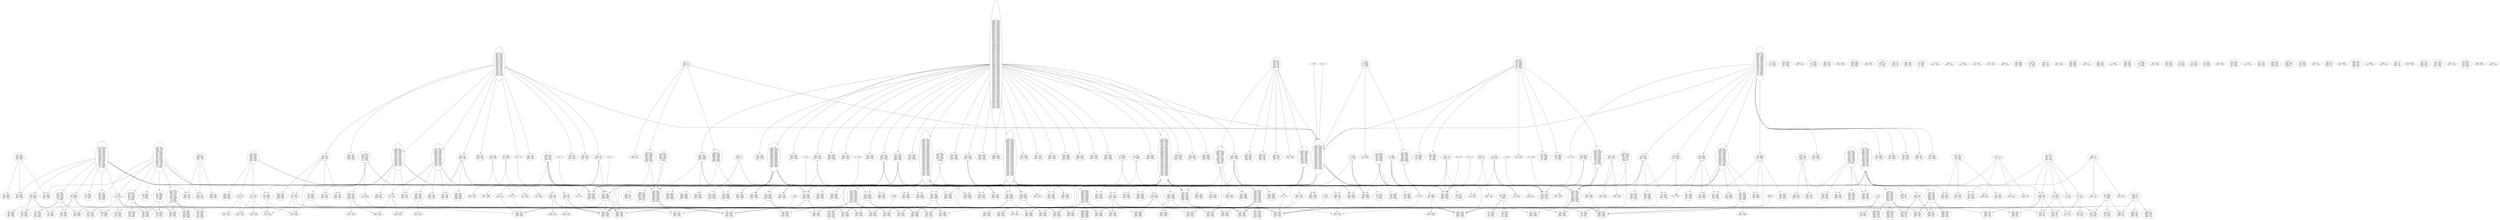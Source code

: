 digraph finite_state_machine {
	rankdir=TB;
	node [shape = ellipse];
	"abb = bbab
abbb = bbabb
abba = bbaba
aabb = abbab"
	"aabb = bab
aabbb = babb
aabba = baba
aaabb = abab"
	"aaaa = baba
ababa = babaa
aaaab = babab
aaaaa = babaa
aaaaa = ababa"
	"aa = bbaa
abbaa = bbaaa
aab = bbaab
aaa = bbaaa
aaa = abbaa"
	"ab = bbaa
abb = bbaab
aba = bbaaa
aab = abbaa"
	"a = babab"
	"ab = baab
abb = baabb
abaab = baaab
aba = baaba
aab = baaab
aab = abaab"
	"aa = bab
ababb = baaa
abaa = abbab
aaab = bbaba"
	"ab = bbbbb
abbab = bbaab
ababb = bbaab
ababa = baaba
abab = baab
abaab = baaab
aabab = baaab
aabab = abaab
aaabb = baaab"
	"a = aabaa
a = abaaa
a = aaaba"
	"abaa = bab
abaab = babb
abaaa = baba
aabaa = abab"
	"a = bb
abbbb = bbaa
abbbb = baba
abbab = baaa
abba = bbbab
abba = bbabb
abba = babbb
abab = bbbba
abaa = bbaab
abaa = babab
abaa = baabb
aabbb = baaa
aabb = bbbba
aaba = bbaab
aaba = babab
aaba = baabb
aaab = bbbaa
aaab = babba
aaaa = baaab
aaa = bbbab
aaa = bbabb
aaa = babbb"
	"a = ba
abbba = bbaa
abbba = babba
abbba = baba
abbba = baa
abba = bbbaa
abba = bbaba
abba = baba
abba = abbba
ababa = baaa
abaa = baaba
aba = bbbaa
aba = babba
aabba = baaba
aabba = baaa
aabba = ababa
aaba = bbaaa
aaba = babaa
aaa = baaba
aa = bbaba"
	"a = aaa
aba = abaaa
aaaba = abaaa
a = aaaaa"
	"aaba = bba
aabab = bbab
aabaa = bbaa
aaaba = abba"
	"abaaa = ba
ababa = bbaaa"
	"aaa = bbab
abbab = bbaba
aaab = bbabb
aaaa = bbaba
aaaa = abbab"
	"abbab = ba
abbba = babab"
	"aaaa = bbba
abbba = bbbaa
aaaab = bbbab
aaaaa = bbbaa
aaaaa = abbba"
	"abaa = abb
abaab = abbb
abaaa = abba
aabaa = aabb"
	"aaa = abaa
aabaa = abaaa
aaab = abaab
aaaa = abaaa
aaaa = aabaa"
	"ababa = abb
ababb = abbba"
	"abab = bbbb
ababb = bbbbb
ababb = babab
ababa = bbbba
aabab = abbbb"
	"abbb = baab
abbbb = baabb
abbba = baaba
aabbb = abaab"
	"aaab = aabb
aaabb = aabbb
aaaba = aabba
aaaab = aabbb
aaaab = aaabb"
	"a = abaa
ab = abaab
aabaa = abaaa
aa = abaaa
aa = aabaa"
	"aaba = baab
aabab = baabb
aabaa = bbaab
aabaa = baaba
aaaba = abaab"
	"aa = bbba
abbba = bbbaa
aab = bbbab
aaa = bbbaa
aaa = abbba"
	"aaab = bbaa
aaabb = bbaab
aaaba = bbaaa
aaaab = abbaa"
	"aabb = abaa
aabbb = abaab
aabba = abaaa
aaabb = aabaa"
	"ab = bbbb
abbab = bbaab
ababb = bbaab
ababa = baaba
abab = baab
abaab = baaab
aba = bbbba
aabab = baaab
aabab = abaab
aab = bbbab
aab = bbabb
aab = babbb
aab = abbbb
aaabb = baaab"
	"aba = bbbbb"
	"abab = baaa
ababb = baaab
ababa = baaaa
aabab = abaaa"
	"aabb = bb
aabbb = bbb
aabbb = baabb
aabba = bba
aaabb = abb"
	"ababa = baa
abbaa = baaba"
	"aaaaa = bba"
	"aaaa = aaba
aaaba = aabaa
aaaab = aabab
aaaaa = aabaa
aaaaa = aaaba"
	"abbb = bbab
abbbb = bbabb
abbba = bbaba
aabbb = abbab"
	"aaba = bb
aabbb = bbaba
aabab = bbb
aabab = baaba
aabaa = bba
aaaba = abb"
	"aaa = baaa
abaaa = baaaa
aaab = baaab
aaaa = baaaa
aaaa = abaaa
aaa = bbaaa"
	"aaa = aab
abaaa = abaab
aabba = aabbb
aabab = aabba
aabaa = aabbb
aabaa = aabab
aaabb = aabaa
aaaba = aabbb
aaaba = aabab
aaaab = aabba
aaaaa = aabbb
aaaaa = aabab"
	"abb = bbb
abbbb = baabb
ababb = bbbbb
ababb = bbabb
ababb = babbb
ababb = baabb
ababb = abbbb
aabbb = bbabb
aaabb = bbbbb
aaabb = bbabb
aaabb = babbb
aaabb = baabb"
	"a = abb
ababb = abbba
aba = ababb
a = abbbb"
	"aa = bbab
abbab = bbaba
aabab = bbaaa
aab = bbabb
aaa = bbaba
aaa = abbab"
	"aa = baaa
abaaa = baaaa
aab = baaab
aaa = baaaa
aaa = abaaa"
	"aab = bbb
abaab = abbbb
aaaab = bbbbb
aaaab = bbaab
aaaab = baabb"
	"aa = aab
abaa = abaab
aabab = aabba
aaba = aabab
aaabb = aaba
aaab = aabba
aaa = aabab
aa = aabbb"
	"abb = abba
abbab = abbb
abba = abbaa
abb = abbaa
aabb = aabba"
	"aaba = bab
aabab = babb
aabaa = baba
aaaba = abab"
	"abbb = bbbb
abbbb = bbbbb
abbbb = babbb
abbba = bbbba
aabbb = bbbbb
aabbb = babbb
aabbb = abbbb"
	"abaa = ba
ababa = babaa
abaab = bab
aabaa = aba"
	"ab = abbb
abb = abbbb
aba = abbba
aab = aabbb"
	"abba = bab
abbab = babb
abbaa = baba
aabba = abab"
	"abbb = bbba
abbbb = bbbab
abbba = bbbaa
aabbb = bbbaa
aabbb = abbba"
	"abba = bbbbb
abbab = babba"
	"aaa = baba
ababa = babaa
aaaba = baaaa
aaab = babab
aaaa = babaa
aaaa = ababa"
	"aabb = ab
aabbb = abb
aabba = aba
aaabb = aab"
	"abb = baba
abbba = baabb
abbb = babab
abba = babaa
aabb = ababa"
	"aa = abb
abba = abbbb
abaa = ababb
aaa = abbbb"
	"aa = b
abbba = bbbb
abbb = bbaaa
abbb = baaba
abbaa = bbab
abbaa = babb
ababa = bbab
ababa = babb
abab = baaaa
abaab = bbba
abaaa = bbb
abaaa = baab
aabba = bbab
aabba = babb
aabb = baaaa
aabaa = bbb
aabaa = baab
aaabb = bbba
aaaba = bbb
aaaba = baab
aaaab = bbaa
aaaab = baba"
	"abab = b
ababb = bb
aabab = ab"
	"aab = abab
aabb = ababb
aabab = abaab
aaba = ababa
aaab = abaab
aaab = aabab"
	"abbab = bb
abbbb = bbbab"
	"aaab = baaa
aaabb = bbaaa
aaabb = baaab
aaaba = baaaa
aaaab = abaaa"
	"aaba = bbbbb
aabab = baaba"
	"aaaaa = aba"
	"aaa = babab
aaaab = baaaa"
	"abba = ba
abbba = bba
abbba = babba
abbab = bab
abbaa = baa
aabba = aba"
	"aaa = aaaa
aaaab = aaab
aaaa = aaaaa
aaa = aaaaa"
	"ababa = b"
	"ababa = bb"
	"a = aaab
aaabb = ab
aaaab = aaaba
aa = aaaba
aa = aaaab"
	"aaab = ba
aaabb = bab
aaaba = baa
aaaab = aba"
	"aba = bbb
abbbb = bbbba
abbbb = babaa
ababa = abbbb
aabab = bbbba"
	"aabb = bba
aabbb = bbab
aabba = bbaa
aaabb = abba"
	"aaaaa = bab"
	"aaa = aaba
aaaba = aabaa
aaab = aabab
aaaa = aabaa
aaaa = aaaba"
	"aabb = bbba
aabbb = bbbab
aabba = bbbaa
aaabb = abbba"
	"a = baaa
abaaa = baaaa
ab = baaab
aa = baaaa
aa = abaaa"
	"aaaaa = b"
	"abab = bbb
abbbb = bbbab
ababb = bbbb
ababb = babab
ababa = bbba
aabab = abbb"
	"abab = abb
abbab = abbb
ababb = abbb
ababb = abbab
ababa = abba
aabab = aabb"
	"a = bbbab
abbab = bbbaa"
	"aabb = bbab
aabbb = bbabb
aabba = bbaba
aaabb = abbab"
	"aaaaa = ab
abbab = abbba
ababb = abbba
ababb = abbab
ababa = abbaa
abab = abba
abaab = abbaa
aabbb = abbba
aabab = abbaa"
	"abaa = bbba
abaab = bbbab
abaaa = bbbaa
aabaa = abbba"
	"aaaa = abaa
aabaa = abaaa
aaaab = abaab
aaaaa = abaaa
aaaaa = aabaa"
	"aa = ba
abbba = bbaaa
abbba = babba
abbba = babaa
abbba = baaba
abbba = baaaa
abbab = babab
abbaa = bbaba
abbaa = babba
abbaa = abbba
abba = baba
ababa = bbbaa
ababa = babba
ababa = baaaa
abaaa = bbbba
abaaa = babba
abaaa = baaba
aabba = bbbaa
aabba = bbaba
aabba = babaa
aabba = baaba
aabba = baaaa
aabba = ababa
aabaa = bbbba
aabaa = bbaba
aabaa = babba
aabaa = baaba
aaaba = bbbba
aaaba = bbbaa
aaaba = bbaaa
aaaba = babba
aaaba = babaa
aaaaa = bbaba
aaaaa = babba
aaaaa = baaba"
	"aaa = ab
abbab = abbba
abbaa = abbb
ababb = abbba
ababb = abbab
ababa = abbb
ababa = abbaa
abab = abba
abaab = abbaa
abaaa = abab
aabbb = abbba
aabba = abbb
aabb = abaaa
aabab = abbaa
aabaa = abab
aaaba = abab
aaaab = abba"
	"abba = bbab
abbab = bbabb
abbaa = bbaba
aabba = bbabb
aabba = abbab"
	"aaaaa = bbba
abbba = bbbaa"
	"aaaaa = aaab
aaaab = aaaba"
	"abba = bbaa
abbab = bbaab
abbaa = bbaaa
aabba = bbaaa
aabba = abbaa"
	"abaab = b
abbab = bbaab
ababb = bbaab
ababa = baaba
abab = baab
aabab = b
aabab = abaab
aaabb = b"
	"aaa = abba
aabba = abbaa
aaab = abbab
aaaa = abbaa
aaaa = aabba"
	"aabb = abab
aabbb = ababb
aabba = ababa
aaabb = aabab"
	"aaba = bbba
aabab = bbbab
aabaa = bbbaa
aaaba = abbba"
	"aaba = ba
aabba = bba
aabba = baaba
aabab = bab
aabaa = baa
aaaba = aba"
	"abba = baa
abbab = baab
abbaa = baaa
aabba = abaa"
	"aab = abba
aabb = abbab
aaba = abbaa
aaab = aabba"
	"ababa = ba
abbba = bbaba
abbba = babba
abbab = babab
abbaa = babaa
abba = baba
aabba = ba
aabba = ababa"
	"aabba = b
aabbb = babba"
	"abaa = babb
abaab = babbb
abaaa = babba
aabaa = ababb"
	"aba = babb
abab = babbb
abaa = babba
aaba = ababb"
	"a = baabb
aaabb = baaba"
	"abaa = bb
ababb = bbbaa
abaab = bbb
abaab = babaa
abaaa = bba
aabaa = abb"
	"aba = baba
ababa = baaba
abab = babab
abaa = babaa
aba = bbaba
aaba = baaba
aaba = ababa"
	"a = bbab
abbab = bbaba
ab = bbabb
aa = bbaba"
	"aa = aabb
aab = aabbb
aaabb = aabba
aaa = aabba
aaa = aaabb"
	"a = bbabb
ababb = bbaba"
	"a = b
abbbb = bbbaa
abbbb = bbaba
abbbb = babba
abbbb = baaaa
abbba = bbbbb
abbba = bbbab
abbba = bbabb
abbba = babbb
abbba = baaab
abbab = bbbba
abbab = bbaaa
abbab = babaa
abbab = baaba
abbaa = bbbbb
abbaa = bbbab
abbaa = bbaab
abbaa = babbb
abbaa = babab
abbaa = baabb
ababb = bbbba
ababb = bbaaa
ababb = babaa
ababb = baaba
ababa = bbbbb
ababa = bbbab
ababa = bbabb
ababa = bbaab
ababa = babbb
ababa = babab
ababa = baabb
abaab = bbbaa
abaab = bbaba
abaab = babba
abaab = baaaa
abaaa = bbbbb
abaaa = bbabb
abaaa = bbaab
abaaa = babbb
abaaa = babab
abaaa = baabb
abaaa = baaab
aabbb = bbbba
aabbb = bbaaa
aabbb = babaa
aabbb = baaba
aabba = bbbbb
aabba = bbbab
aabba = bbaab
aabba = babbb
aabba = babab
aabba = baabb
aabab = bbbaa
aabab = bbaba
aabab = babba
aabab = baaaa
aabaa = bbbab
aabaa = bbabb
aabaa = babbb
aabaa = babab
aabaa = baaab
aaabb = bbbaa
aaabb = bbaba
aaabb = babba
aaabb = baaaa
aaaba = bbbbb
aaaba = bbbab
aaaba = bbabb
aaaba = bbaab
aaaba = babab
aaaba = baabb
aaaba = baaab
aaaab = bbbba
aaaab = bbaaa
aaaab = babaa
aaaab = baaba
aaaaa = bbbbb
aaaaa = bbbab
aaaaa = bbaab
aaaaa = babbb
aaaaa = babab
aaaaa = baabb
aaaaa = baaab"
	"aba = bbab
abab = bbabb
abaa = bbaba
aaba = abbab"
	"aabb = abba
aabbb = abbab
aabba = abbaa
aaabb = abbaa
aaabb = aabba"
	"abbb = bbbbb
abbbb = babbb"
	"aab = ababa
aabba = abaab"
	"aaab = bba
aaabb = bbab
aaaba = bbaa
aaaab = abba"
	"aaaaa = bbb"
	"aaa = aabb
aaabb = aabba
aaab = aabbb
aaaa = aabba
aaaa = aaabb"
	"aaaaa = babb
ababb = babba"
	"aa = bbbbb"
	"aaa = aba
abaaa = ababa
aabaa = ababa
aaaaa = ababa"
	"ababa = bba
abbba = bbaba"
	"abba = babb
abbab = babbb
abbaa = bbabb
abbaa = babba
aabba = ababb"
	"aaaba = aab
aaabb = aabba"
	"aaaa = baab
abaab = baaba
aaaab = baabb
aaaaa = baaba
aaaaa = abaab"
	"aaba = abab
aabab = ababb
aabaa = ababa
aaaba = ababb
aaaba = aabab"
	"aa = abbab
aabab = abbaa"
	"abba = bba
abbab = bbab
abbaa = bbaa
aabba = bba
aabba = abba"
	"aab = aabb
aabb = aabbb
aaba = aabba
aab = aabbb
aaab = aaabb"
	"aa = baa
abbaa = babaa
abbaa = baaa
abaa = bbaaa
abaa = babaa
abaa = abbaa
aaa = babaa
aa = bbbaa"
	"aaab = aaba
aaabb = aabab
aaaba = aabaa
aaaab = aabaa
aaaab = aaaba"
	"aa = bbb
abbba = bbaab
abbba = baabb
abaa = bbbab
abaa = abbbb
aaba = babbb
aaaa = bbaab
aaaa = baabb"
	"aaab = baba
aaabb = babab
aaaba = babaa
aaaab = ababa"
	"aabaa = b
aabab = babaa"
	"abbba = b
abbbb = bbbba"
	"abaa = abba
abaab = abbab
abaaa = abbaa
aabaa = aabba"
	"abbb = bbb
abbbb = bbbb
abbbb = babbb
abbba = bbba
aabbb = bbb
aabbb = abbb"
	"aaab = bbba
aaabb = bbbab
aaaba = bbbaa
aaaab = abbba"
	"aaaa = bbab
abbab = bbaba
aaaab = bbabb
aaaaa = bbaba
aaaaa = abbab"
	"a = baaba
a = bbaaa"
	"aaab = abb
aaabb = abbb
aaaba = abba
aaaab = aabb"
	"aaab = ab
aaabb = abb
aaaba = aba
aaaab = aab"
	"aabb = abb
aabbb = abbb
aabba = abba
aaabb = abb
aaabb = aabb"
	"abb = bbba
abbb = bbbab
abba = bbbaa
aabb = abbba"
	"aaa = bb
abbaa = bbbb
abbaa = baaab
abaaa = bbab
abaaa = abbb
aabba = bbbb
aabba = baaab
aaaba = babb"
	"aaaaa = ba
abbba = bbbaa
abbba = bbaba
abbba = babba
abbab = babab
abba = baba
aabba = babaa
aabba = baaba
aabba = ababa"
	"aaa = bbb
abaaa = bbbab
abaaa = abbbb
aaaba = babbb"
	"aa = bbabb
aaabb = bbaaa"
	"aaba = baa
aabab = baab
aabaa = baaa
aaaba = abaa"
	"aab = baab
aabb = baabb
aaba = baaba
aab = bbaab
aaab = abaab"
	"aa = babb
ababb = babba
aab = babbb
aaabb = babaa
aaa = babba
aaa = ababb"
	"a = aaba
aabab = ab
aaaba = aabaa
aa = aabaa
aa = aaaba"
	"aaaaa = abbb
aabbb = abbba"
	"a = baba
ab = babab
aa = babaa"
	"abaa = baba
abaab = babab
abaaa = bbaba
abaaa = babaa
aabaa = ababa"
	"aba = abaa
abaab = abab
abaa = abaaa
aba = abaaa
aaba = aabaa"
	"aab = baa
abaab = abbaa
aabbb = bbbaa
aabab = babaa
aaaab = baaaa"
	"aaaa = bab
aaaab = babb
aaaaa = abab"
	"aabb = bbaa
aabbb = bbaab
aabba = bbaaa
aaabb = abbaa"
	"abb = baa
abbbb = babaa
ababb = baaaa
ababb = abbaa"
	"a = bbbb
aa = bbbba
aa = bbbab
aa = babbb
aa = abbbb"
	"ab = b
abbb = bbaab
abbb = babab
abbab = bbb
abbab = bbaab
abbab = babb
abb = baaab
ababb = bbab
abab = baab
abab = baaab
abaab = bab
abaab = baaab
aabbb = bbab
aabb = baaab
aabab = bb
aabab = baab
aaabb = bab
aaabb = baab"
	"aba = bba
abbba = bbbba
abbba = bbaba
ababa = bbbba
ababa = abbba"
	"aabb = baa
aabbb = baab
aabba = baaa
aaabb = abaa"
	"abba = baaa
abbab = baaab
abbaa = baaaa
aabba = abaaa"
	"aaba = abbb
aabab = abbbb
aabaa = abbba
aaaba = aabbb"
	"aba = abb
abbba = abbbb
ababb = abbba
ababa = abbbb
ababa = ababb"
	"aaaaa = baab
abaab = baaba"
	"aaba = bbb
aabab = bbbb
aabab = baaba
aabaa = bbba
aaaba = abbb"
	"aaaba = b
aaabb = baaba"
	"aaab = baab
aaabb = baabb
aaaba = baaba
aaaab = abaab"
	"abbb = bba
abbbb = bbab
abbba = bbaa
aabbb = abba"
	"abaa = bbab
abaab = bbabb
abaaa = bbaba
aabaa = abbab"
	"a = bbaab
abaab = bbaaa"
	"aaaaa = bb"
	"aaa = ababa
aaaba = abaaa"
	"aaaa = abb
aaaab = abbb"
	"aaaa = ab
abbab = abbba
ababb = abbba
ababb = abbab
ababa = abbaa
abab = abba
abaab = abbaa
abaaa = abb
aabbb = abbba
aabab = abbaa
aabaa = abb
aaaba = abb
aaaab = abb"
	"aab = ba
abaab = abba
aabba = baaab
aabab = bba
aaaab = baa"
	"aab = bbbbb"
	"aaab = bb
aaabb = bbb
aaabb = baaab
aaaba = bba
aaaab = abb"
	"aaaa = bbb
aaaab = bbbb
aaaab = baaaa"
	"abb = baab
abbb = baabb
abba = baaba
aabb = abaab"
	"a = abbb
ab = abbbb
aabbb = abbba
aa = abbba
aa = aabbb"
	"aaa = baa
abbaa = bbbaa
abbaa = babaa
abbaa = baaaa
abaaa = bbbaa
abaaa = babaa
abaaa = abbaa
aabaa = bbbaa
aabaa = bbaaa
aabaa = babaa
aaaaa = bbbaa
aaaaa = babaa"
	"aa = babab"
	"aaba = bbbb
aabab = bbbbb
aabab = baaba
aabaa = bbbba
aaaba = abbbb"
	"aaab = abaa
aaabb = abaab
aaaba = abaaa
aaaab = aabaa"
	"abba = bbbb
abbab = bbbbb
abbab = babba
abbaa = bbbba
aabba = abbbb"
	"aba = abab
abab = ababb
abaab = ababa
abaa = ababa
abaa = abaab
aba = ababb
aaba = aabab"
	"aaaaa = aab
aabab = aabba
aaabb = aabba"
	"abab = abbb
ababb = abbbb
ababa = abbba
aabab = aabbb"
	"a = bba
abbba = bbaba
abb = bbabb
aba = bbaba
aba = abbba
ab = bbab
a = bbbba"
	"ab = abab
ababb = abb
aba = ababa
aab = aabab"
	"aab = abbb
aabb = abbbb
aaba = abbba
aaab = aabbb"
	"ab = ba
abbba = bbaab
abbba = babab
abbba = baabb
abbab = bbbaa
abbab = bbaba
abbab = babba
abbab = abbba
abbaa = baaab
ababb = bbbaa
ababb = babba
ababa = baaab
abab = abba
abaab = bbaaa
abaab = babaa
abaab = baaba
aabbb = bbaba
aabbb = babba
aabba = baaab
aabab = bbaaa
aabab = baaba
aaabb = babaa
aaabb = baaba"
	"abba = bbba
abbab = bbbab
abbaa = bbbaa
aabba = abbba"
	"abbb = babb
abbbb = bbabb
abbbb = babbb
abbba = babba
aabbb = ababb"
	"aba = bbba
abab = bbbab
abaa = bbbaa
aaba = abbba"
	"aaba = bbaa
aabab = bbaab
aabaa = bbaaa
aaaba = abbaa"
	"a = aab
aba = abaab
aabba = abaab
a = aabab
a = aaabb"
	"aab = bb
abaab = abbb
aaaab = bbb
aaaab = baab"
	"abb = ba
abbbb = bba
abbba = baabb
ababb = baa
ababb = abba"
	"a = aaaa
aaaab = ab
aa = aaaaa"
	"ab = babb
abb = babbb
ababb = babab
aba = babba
aab = ababb"
	"aaba = babb
aabab = babbb
aabaa = babba
aaaba = ababb"
	"aba = baa
abbaa = bbaaa
abbaa = babaa
abbaa = baaba
ababb = baabb
ababa = bbaaa
ababa = babaa
ababa = baaba
ababa = abbaa
abab = baab
aaaba = baaaa"
	"abbb = bab
abbbb = babb
abbba = baba
aabbb = abab"
	"aaab = abbb
aaabb = abbbb
aaaba = abbba
aaaab = aabbb"
	"abaa = bbb
abaab = bbbb
abaab = babaa
abaaa = bbba
aabaa = abbb"
	"aabaa = bb
aabbb = bbbaa"
	"abaa = abbb
abaab = abbbb
abaaa = abbba
aabaa = aabbb"
	"a = abaab
a = aaabb"
	"a = abba
ab = abbab
aabba = abbaa
aa = abbaa
aa = aabba"
	"aabaa = ab
aabab = abbaa"
	"abab = baba
ababb = bbaba
ababb = babab
ababa = babaa
aabab = babaa
aabab = ababa"
	"abb = babab
abbab = baabb"
	"aaaba = ab
aaabb = ababa"
	"aa = baba
ababa = babaa
aaa = babaa"
	"aaab = babb
aaabb = babbb
aaaba = babba
aaaab = ababb"
	"aabba = ab
aabbb = abbba"
	"aaab = bbab
aaabb = bbabb
aaaba = bbaba
aaaab = abbab"
	"aabb = bbbbb
aabbb = baabb"
	"aab = bbbb
aaba = bbbba
aaab = abbbb"
	"aa = ab
abbab = abbba
abbaa = abbab
ababb = abbab
ababb = abbaa
ababa = abbab
ababa = abbaa
abab = abba
abaab = abbba
abaab = abbaa
abaaa = abbbb
abaaa = abbab
aabbb = abbaa
aabbb = ababa
aabbb = abaaa
aabba = abbab
aabba = ababb
aabab = abbba
aabab = abbaa
aabab = abaaa
aabaa = abbbb
aabaa = abbab
aabaa = ababb
aabaa = abaab
aaabb = abbba
aaabb = abaaa
aaaba = abbbb
aaaba = abbab
aaaba = abaab
aaaab = abbba
aaaab = abbaa
aaaab = ababa
aaaaa = abbab
aaaaa = ababb
aaaaa = abaab"
	"abaa = b
abaab = babaa"
	"abab = bb
ababb = bbb
ababb = babab
aabab = abb"
	"aaaaa = aaba
aaaba = aabaa"
	"aaa = bbaa
abbaa = bbaaa
aaab = bbaab
aaaa = bbaaa
aaaa = abbaa"
	"abab = bbaa
ababb = bbaab
ababa = bbaaa
aabab = abbaa"
	"abaa = baaa
abaab = baaab
abaaa = baaaa
aabaa = baaaa
aabaa = abaaa"
	"a = bbba
abbba = bbbaa
ab = bbbab
aa = bbbaa
aa = abbba"
	"aa = abaab
aaaab = abaaa"
	"aaaa = bbaa
abbaa = bbaaa
aaaab = bbaab
aaaaa = bbaaa
aaaaa = abbaa"
	"aaaa = aaab
aaaba = aaabb
aaaab = aaabb
aaaab = aaaba
aaaaa = aaabb
aaaaa = aaaba
aaaaa = aaaab"
	"aaba = b
aabab = bb
aabab = baaba"
	"abb = bbaa
abbb = bbaab
abba = bbaaa
aabb = abbaa"
	"ab = baaa
abb = baaab
aba = baaaa
aab = abaaa"
	"aabaa = ba
aabba = babaa"
	"abab = ba
ababb = bab
aabab = aba"
	"aabb = baab
aabbb = bbaab
aabbb = baabb
aabba = baaba
aaabb = abaab"
	"a = aba
a = ababa"
	"aab = bab
abaab = abbab
aabab = baaab
aaaab = babab
aaaab = baaab"
	"abaab = bb
ababb = bbaab"
	"aaa = bbbb
abbbb = bbbba
aaaa = bbbba
aaaa = abbbb"
	"aaaa = baaa
abaaa = bbaaa
abaaa = baaaa
aaaab = baaab
aaaaa = bbaaa
aaaaa = baaaa
aaaaa = abaaa"
	"aaab = aba
aaabb = abab
aaaba = abaa
aaaab = aaba"
	"aab = baaa
aabb = baaab
aaba = baaaa
aaab = abaaa"
	"aaaa = abba
aabba = abbaa
aaaab = abbab
aaaaa = abbaa
aaaaa = aabba"
	"aab = abaa
aabb = abaab
aaba = abaaa
aaab = aabaa"
	"aabb = baba
aabbb = babab
aabba = babaa
aaabb = ababa"
	"aaa = ba
abbba = bbbaa
abbba = bbaba
abbba = babba
abbab = babab
abbaa = bbba
abba = baba
abba = baaaa
ababa = bbba
abaaa = baba
abaaa = abba
aabba = bbba
aabba = babaa
aabba = baaba
aabba = ababa
aabaa = baba
aaaba = bbaa"
	"abb = abbb
abbb = abbbb
abba = abbba
abb = abbbb
aabb = aabbb"
	"a = ab
abbab = abbba
abba = abbab
ababb = abba
ababa = abbaa
abab = abbba
abab = abba
abaab = abbaa
aba = abbab
aabbb = abba
aabbb = aba
aabb = abbba
aabab = abaa
aaba = abaab
aab = abbba
aaabb = abaa
aaab = abbaa
aaab = ababa
aaa = abaab
aa = ababb"
	"aaab = bbb
aaabb = bbbb
aaabb = baaab
aaaba = bbba
aaaab = abbb"
	"aaaaa = baba
ababa = babaa"
	"abb = bba
abbbb = bbbba
ababb = bbaba
ababb = abbba
aaabb = bbaaa"
	"a = abab
ab = ababb
aa = aabab"
	"aaba = abba
aabab = abbab
aabaa = abbaa
aaaba = aabba"
	"ab = bbba
abb = bbbab
aba = bbbaa
aab = abbba"
	"aabb = abbb
aabbb = abbbb
aabba = abbba
aaabb = abbbb
aaabb = aabbb"
	"aaaa = aabb
aaabb = aabba
aaaab = aabbb
aaaaa = aabba
aaaaa = aaabb"
	"aaaaa = bbab
abbab = bbaba"
	"aaa = babb
ababb = babba
aaab = babbb
aaaa = babba
aaaa = ababb"
	"aaba = baba
aabab = babab
aabaa = babaa
aaaba = ababa"
	"a = baaab
aaaab = baaaa"
	"a = babb
ababb = babba
ab = babbb
aa = ababb"
	"abaa = baa
abbaa = bbaa
abbaa = babaa
abaab = baab
abaaa = baaa
aabaa = baa
aabaa = abaa"
	"abaa = baab
abaab = baabb
abaaa = baaba
aabaa = baabb
aabaa = abaab"
	"a = babba
abbab = babab
abba = baba
aabba = babaa
aabba = baaba
aabba = ababa
a = bbbaa
a = bbaba"
	"abbb = bb
abbbb = bbb
abbbb = babbb
abbba = bba
aabbb = abb"
	"a = bbb
abbbb = baa
aba = bbbab
aba = bbabb
aba = babbb
aba = abbbb
aab = bbbba
aaa = bbaab
aaa = baabb"
	"aaab = baa
aaabb = baab
aaaba = baaa
aaaab = abaa"
	"aab = ab
abaab = abab
aabab = abaab
aaaab = ab"
	"abaa = abab
abaab = ababb
abaaa = ababa
aabaa = aabab"
	"aa = abba
aabba = abbaa
aab = abbab
aaa = abbaa
aaa = aabba"
	"abab = bba
abbba = bbaab
ababb = bbab
ababa = bbaa
aabab = abba"
	"abb = baaa
abbb = baaab
abba = baaaa
aabb = abaaa"
	"a = baa
abbaa = baaba
aba = abbaa
a = bbaaa
a = babaa"
	"abbb = baba
abbbb = babab
abbba = babaa
aabbb = ababa"
	"abbb = b
abbbb = bb
abbbb = babbb
abbba = ba
aabbb = ab"
	"aaba = baaa
aabab = baaab
aabaa = baaaa
aaaba = abaaa"
	"ab = bab
abbab = bbaab
abbab = babab
abbab = baab
abab = bbaab
abab = baab
abab = abbab
abaab = baaab
ab = bbbab
ab = bbab
aab = abbab
aaab = baaab"
	"aaba = bbab
aabab = bbabb
aabaa = bbaba
aaaba = abbab"
	"aaaaa = baaa
abaaa = baaaa"
	"aba = bbaa
abab = bbaab
abaa = bbaaa
aaba = abbaa"
	"aaab = abba
aaabb = abbab
aaaba = abbaa
aaaab = aabba"
	"aab = aba
abaab = ababa
aabba = abaab
aabab = ababa
aabab = aabba
aaabb = ababa
aaabb = aabba
aaaab = abaaa"
	"aab = aaba
aabb = aabba
aabab = aabba
aabab = aabb
aaba = aabaa
aab = aabaa
aaab = aaaba"
	"aab = bbaa
aabb = bbaab
aaba = bbaaa
aaab = abbaa"
	"aba = bab
abbab = babba
ababa = abbab
abaab = baaba
abaaa = bbbab
aaaba = babbb"
	"aa = babba
aabba = babaa"
	"abaab = ba
ababa = baaab"
	"aab = babab
aabab = baaab"
	"aaaaa = abaa
aabaa = abaaa"
	"abaa = bbaa
abaab = bbaab
abaaa = bbaaa
aabaa = abbaa"
	"aab = bba
abaab = abbba
aabab = bbbba
aaaab = bbaba"
	"abbb = ba
abbbb = bab
abbba = baa
aabbb = aba"
	"abba = bbb
abbab = bbbb
abbab = babba
abbaa = bbba
aabba = abbb"
	"aaa = abb
abbaa = abbbb
abaaa = ababb
aabba = abbbb
aaaaa = abbbb"
	"ab = aba
abbb = abbba
abbab = abbba
ababa = abbaa
abab = abbaa
abab = abba
abab = ababa
abaab = abbaa
abaab = abba
abaab = abb
abaab = ababa
ab = abaaa
ab = abaa"
	"aa = bba
abba = bbbba
abaa = abbba
aaa = bbbba"
	"abba = abbb
abbab = abbbb
abbaa = abbba
aabba = aabbb"
	"aba = bb
abbb = babaa
ababa = abbb
aabab = bbba"
	"aaa = bba
abbaa = bbbba
abaaa = abbba
aabba = bbbba
aaaaa = bbbba"
	"aaaa = ba
abbba = bbbaa
abbba = bbaba
abbba = babba
abbab = babab
abba = baba
abaaa = bba
aabba = babaa
aabba = baaba
aabba = ababa
aabaa = bba
aaaba = bba
aaaab = bab"
	"aaaa = bb
aaaab = bbb
aaaab = baaaa"
	"abaaa = baa
abbaa = bbaaa"
	"a = aabb
aabbb = ab
aaabb = aabba
aa = aabba
aa = aaabb"
	"aa = baaba
aaaba = baaaa"
	"aab = abb
abaab = ababb
aaaab = abbbb"
	"aabb = baaa
aabbb = baaab
aabba = baaaa
aaabb = abaaa"
	"ababa = bbb
abbbb = bbbba"
	"abab = bbbbb
ababb = babab"
	"aa = aaaa
aaaab = aab
aaa = aaaaa"
	"aaaa = bbbbb
aaaab = baaaa"
	"aaaa = aba
aaaab = abab"
	"abba = b
abbab = babba
abbaa = ba"
	"aaaa = baa
abbaa = bbaaa
abbaa = babaa
abaaa = bbaa
aabaa = bbaa
aaaab = baab"
	"abba = bb
abbbb = bbbba
abbab = bbb
abbab = babba
abbaa = bba
aabba = abb"
	"abbb = baaa
abbbb = baaab
abbba = baaaa
aabbb = abaaa"
	"aab = bbba
aabb = bbbab
aaba = bbbaa
aaab = abbba"
	"a = baab
abaab = baaba
ab = baabb"
	"abab = bab
abbab = bbab
abbab = babab
ababb = babb
ababa = baba
aabab = bab
aabab = abab"
	"aaab = aab
aaabb = aabb
aaaba = aaba
aaaab = aab
aaaab = aaab"
	"a = bab
abbab = babba
ababb = baa
ababa = baaab
aba = abbab
aab = bbaba
aaa = baaab"
	"ab = bbb
abbbb = baab
abbab = bbaab
ababb = bbaab
ababa = baaba
abab = bbabb
abab = babbb
abab = baab
abab = abbbb
abaab = baaab
aabb = bbbab
aabab = baaab
aabab = abaab
aaabb = baaab
aaab = bbaab
aaab = babab
aaab = baabb"
	"abb = bbbb
abba = bbbba
ababb = baabb
aabbb = baabb
aabb = bbabb
aabb = babbb
aabb = abbbb"
	"aa = abab
aabab = ababa
aab = ababb
aaa = aabab"
	"a = babbb
aabbb = babba"
	"aabb = b
aabbb = bb
aabbb = baabb
aabba = ba
aaabb = ab"
	"aba = abba
abab = abbab
abaa = abbaa
aaba = aabba"
	"aa = bbbb
abbbb = bbbba
aaa = bbbba
aaa = abbbb"
	"abab = bbab
ababb = bbabb
ababa = bbaba
aabab = abbab"
	"aaaa = b
abaaa = bb
aaaba = bb
aaaab = bb"
	"aaaa = bba
aaaab = bbab"
	"aabb = babb
aabbb = babbb
aabba = babba
aaabb = ababb"
	"aaa = bbbbb"
	"ab = bb
abbbb = bbaab
abbbb = babab
abbbb = baaab
abbab = bbbbb
abbab = bbabb
abbab = bbaab
abbab = babbb
abbab = baaab
abbab = abbbb
ababb = bbbab
ababb = bbaab
ababb = baaab
ababa = baaba
abab = baab
abaab = bbbbb
abaab = bbbab
abaab = bbabb
abaab = babbb
abaab = babab
abaab = baabb
abaab = baaab
aabbb = bbbab
aabbb = baaab
aabab = bbbbb
aabab = bbabb
aabab = bbaab
aabab = baabb
aabab = abaab
aaabb = bbbab
aaabb = bbaab
aaabb = babab
aaaab = bbbab
aaaab = bbabb
aaaab = babbb"
	"aa = aaab
aaabb = aab
aaaab = aaaba
aaa = aaaba
aaa = aaaab"
	"abbaa = b
abbab = bbbaa"
	"aabb = ba
aabbb = bab
aabba = baa
aaabb = aba"
	"abaa = bbbbb
abaab = babaa"
	"aaaa = babb
ababb = babba
aaaab = babbb
aaaaa = babba
aaaaa = ababb"
	"aab = bbab
aabb = bbabb
aaba = bbaba
aaab = abbab"
	"aaa = bab
ababb = baaaa
abaaa = abbab
aaaab = bbaba
aaaab = baaaa"
	"abb = babb
abbb = babbb
abba = babba
abb = bbabb
ababb = baabb
aabb = baabb
aabb = ababb"
	"aba = baaa
abab = baaab
abaa = baaaa
aaba = abaaa"
	"aaa = abbb
aabbb = abbba
aaab = abbbb
aaaa = abbba
aaaa = aabbb"
	"aaa = baab
abaab = baaba
aaab = baabb
aaaa = baaba
aaaa = abaab"
	"aa = abaa
aabaa = abaaa
aab = abaab
aaa = abaaa
aaa = aabaa"
	"aa = aaa
abaa = abaaa
aa = aaaaa"
	"abab = baa
abbaa = baaab
ababb = baab
ababa = baaa
aabab = abaa"
	"aaab = bbbbb
aaabb = baaab"
	"aaa = aaab
aaab = aaabb
aaaab = aaaba
aaaa = aaaba
aaaa = aaaab
aaa = aaabb"
	"a = abbab
ababb = abbab
ababa = abbaa
abab = abba
abaab = abbaa
aabab = abbaa
a = ababb
a = aabbb"
	"aa = bb
abbbb = bbaaa
abbbb = baaba
abbab = bbbaa
abbab = baaaa
abbaa = bbabb
abaab = bbbba
abaab = bbaaa
aabbb = babba
aabbb = baaaa
aabba = bbabb
aabaa = bbbbb
aabaa = bbaab
aabaa = baabb
aaabb = bbbba
aaabb = baaba
aaaab = bbbaa
aaaab = babba
aaaaa = bbabb"
	"aaaaa = abba
aabba = abbaa"
	"abbb = baa
abbbb = baab
abbba = baaa
aabbb = abaa"
	"aaba = aba
aabab = abab
aabaa = abaa
aaaba = aba
aaaba = aaba"
	"aaab = bab
aaabb = babb
aaaba = baba
aaaab = abab"
	"ab = baa
abbaa = baaab
abb = babaa
abab = abbaa
aab = baaaa"
	"ab = bba
abbba = bbaab
abb = bbbba
abab = abbba
aab = bbaba"
	"abbb = bbaa
abbbb = bbaab
abbba = bbaaa
aabbb = abbaa"
	"aab = baba
aabba = baaab
aabb = babab
aaba = babaa
aaab = ababa"
	"a = bbaa
abbaa = bbaaa
ab = bbaab
aa = bbaaa
aa = abbaa"
	"aaa = b
abbaa = bbb
abb = baaaa
abaaa = bab
aabba = bbb
aabaa = bab
aaaba = bab
aaaab = bba"
	"aab = babb
aabb = babbb
aaba = babba
aaab = ababb"
	"a = bbbbb"
	"aa = aaba
aab = aabab
aaaba = aabaa
aaa = aabaa
aaa = aaaba"
	"ababa = bab
abbab = babba"
	"aa = baab
abaab = baaba
aab = baabb
aaaab = baaaa
aaa = baaba
aaa = abaab"
	"abbab = b
aabbb = b"
	"aaaaa = bbaa
abbaa = bbaaa"
	"aabb = aba
aabbb = abab
aabba = abaa
aaabb = aaba"
	"aba = bbbb
abaa = bbbba
aaba = abbbb"
	"abb = b
abbab = baabb
ababb = b
ababb = abb
aabbb = b"
	"aaaa = aab
aabab = aabba
aabaa = aabb
aaabb = aabba
aaaba = aabb
aaaab = aabb"
	"aabb = bbbb
aabbb = bbbbb
aabbb = baabb
aabba = bbbba
aaabb = abbbb"
	"aaa = abab
aabab = ababa
aaab = ababb
aaaab = abaaa
aaaa = ababa
aaaa = aabab"
	"aaaaa = baa
abbaa = bbaaa
abbaa = babaa"
	"abab = bbba
ababb = bbbab
ababa = bbbaa
aabab = abbba"
	"aaab = abab
aaabb = ababb
aaaba = ababa
aaaab = aabab"
	"aabb = bbb
aabbb = bbbb
aabbb = baabb
aabba = bbba
aaabb = abbb"
	"abaa = bba
abaab = bbab
abaaa = bbaa
aabaa = abba"
	"ab = abb
ababb = abbab
abab = ababb
ab = abbbb"
	"aab = b
abaab = abb
aabab = baaab
aaaab = b"
	"aaaa = bbbb
abbbb = bbbba
aaaab = bbbbb
aaaab = baaaa
aaaaa = bbbba
aaaaa = abbbb"
	"abb = bbbbb
ababb = baabb
aabbb = baabb"
	"a = aa
abba = abbaa
aabba = abbaa
aabaa = aba
aaba = abaaa
aaaba = abaa"
	"aaba = abaa
aabab = abaab
aabaa = abaaa
aaaba = abaaa
aaaba = aabaa"
	"abba = baab
abbab = baabb
abbaa = baaba
aabba = abaab"
	"abb = bab
abbbb = bbbab
abbab = babab
abbab = baabb
abbaa = babaa
abba = baba
ababb = babab
ababb = baabb
ababb = abbab
aabbb = babab
aabbb = baabb"
	"abab = babb
ababb = babbb
ababa = babba
aabab = babbb
aabab = ababb"
	"aba = b
abbba = bbb
abbba = babab
abb = babaa
abaab = baaba
aabab = bba"
	"abb = bb
abbb = baabb
ababb = bbb
ababb = babb
ababb = baabb
ababb = abbb
aabbb = babb
aaabb = bb"
	"abaa = bbbb
abaab = bbbbb
abaab = babaa
abaaa = bbbba
aabaa = abbbb"
	"aa = abbb
aabbb = abbba
aab = abbbb
aaa = abbba
aaa = aabbb"
	"aaba = ab
aabab = abb
aabab = ababa
aabaa = aba"
	"aa = aba
abaa = ababa"
	"aaaaa = abb"
	"aba = abbb
abab = abbbb
abaa = abbba
aaba = aabbb"
	"aaab = b
aaabb = bb
aaabb = baaab
aaaba = ba
aaaab = ab"
	"aba = ba
abbba = bbba
abbba = babba
abba = baba
abba = baaba
ababa = baaba
ababa = abba
aabba = baba
aabba = ababa
aaaba = ba"
	"aaba = aabb
aabab = aabbb
aabaa = aabba
aaaba = aaabb"
	"aaaaa = bbbb
abbbb = bbbba"
	"aaab = bbbb
aaabb = bbbbb
aaabb = baaab
aaaba = bbbba
aaaab = abbbb"
	"aaaaa = aabb
aaabb = aabba"
	"aaa = bbba
abbba = bbbaa
aaab = bbbab
aaaa = bbbaa
aaaa = abbba"
	"abaaa = b
abaab = bbaaa"
	"aa = ababa"
	"aaaa = abbb
aabbb = abbba
aaaab = abbbb
aaaaa = abbba
aaaaa = aabbb"
	"aaba = abb
aabab = abbb
aabaa = abba
aaaba = aabb"
	"aaaa = abab
aabab = ababa
aaaab = ababb
aaaaa = ababa
aaaaa = aabab"
	"ab = ba
abbba = bbaab
abbba = babab
abbba = baabb
abbab = bbbaa
abbab = bbaba
abbab = babba
abbab = abbba
abbaa = baaab
ababb = bbbaa
ababb = babba
ababa = baaab
abab = abba
abaab = bbaaa
abaab = babaa
abaab = baaba
aabbb = bbaba
aabbb = babba
aabba = baaab
aabab = bbaaa
aabab = baaba
aaabb = babaa
aaabb = baaba" -> "aaab = baaa
aaabb = bbaaa
aaabb = baaab
aaaba = baaaa
aaaab = abaaa"
	"ab = ba
abbba = bbaab
abbba = babab
abbba = baabb
abbab = bbbaa
abbab = bbaba
abbab = babba
abbab = abbba
abbaa = baaab
ababb = bbbaa
ababb = babba
ababa = baaab
abab = abba
abaab = bbaaa
abaab = babaa
abaab = baaba
aabbb = bbaba
aabbb = babba
aabba = baaab
aabab = bbaaa
aabab = baaba
aaabb = babaa
aaabb = baaba" -> "aab = aba
abaab = ababa
aabba = abaab
aabab = ababa
aabab = aabba
aaabb = ababa
aaabb = aabba
aaaab = abaaa"
	"ab = ba
abbba = bbaab
abbba = babab
abbba = baabb
abbab = bbbaa
abbab = bbaba
abbab = babba
abbab = abbba
abbaa = baaab
ababb = bbbaa
ababb = babba
ababa = baaab
abab = abba
abaab = bbaaa
abaab = babaa
abaab = baaba
aabbb = bbaba
aabbb = babba
aabba = baaab
aabab = bbaaa
aabab = baaba
aaabb = babaa
aaabb = baaba" -> "aab = baa
abaab = abbaa
aabbb = bbbaa
aabab = babaa
aaaab = baaaa"
	"ab = ba
abbba = bbaab
abbba = babab
abbba = baabb
abbab = bbbaa
abbab = bbaba
abbab = babba
abbab = abbba
abbaa = baaab
ababb = bbbaa
ababb = babba
ababa = baaab
abab = abba
abaab = bbaaa
abaab = babaa
abaab = baaba
aabbb = bbaba
aabbb = babba
aabba = baaab
aabab = bbaaa
aabab = baaba
aaabb = babaa
aaabb = baaba" -> "aabb = baba
aabbb = babab
aabba = babaa
aaabb = ababa"
	"ab = ba
abbba = bbaab
abbba = babab
abbba = baabb
abbab = bbbaa
abbab = bbaba
abbab = babba
abbab = abbba
abbaa = baaab
ababb = bbbaa
ababb = babba
ababa = baaab
abab = abba
abaab = bbaaa
abaab = babaa
abaab = baaba
aabbb = bbaba
aabbb = babba
aabba = baaab
aabab = bbaaa
aabab = baaba
aaabb = babaa
aaabb = baaba" -> "aba = baa
abbaa = bbaaa
abbaa = babaa
abbaa = baaba
ababb = baabb
ababa = bbaaa
ababa = babaa
ababa = baaba
ababa = abbaa
abab = baab
aaaba = baaaa"
	"ab = ba
abbba = bbaab
abbba = babab
abbba = baabb
abbab = bbbaa
abbab = bbaba
abbab = babba
abbab = abbba
abbaa = baaab
ababb = bbbaa
ababb = babba
ababa = baaab
abab = abba
abaab = bbaaa
abaab = babaa
abaab = baaba
aabbb = bbaba
aabbb = babba
aabba = baaab
aabab = bbaaa
aabab = baaba
aaabb = babaa
aaabb = baaba" -> "abab = baba
ababb = bbaba
ababb = babab
ababa = babaa
aabab = babaa
aabab = ababa"
	"ab = ba
abbba = bbaab
abbba = babab
abbba = baabb
abbab = bbbaa
abbab = bbaba
abbab = babba
abbab = abbba
abbaa = baaab
ababb = bbbaa
ababb = babba
ababa = baaab
abab = abba
abaab = bbaaa
abaab = babaa
abaab = baaba
aabbb = bbaba
aabbb = babba
aabba = baaab
aabab = bbaaa
aabab = baaba
aaabb = babaa
aaabb = baaba" -> "abab = bbaa
ababb = bbaab
ababa = bbaaa
aabab = abbaa"
	"ab = ba
abbba = bbaab
abbba = babab
abbba = baabb
abbab = bbbaa
abbab = bbaba
abbab = babba
abbab = abbba
abbaa = baaab
ababb = bbbaa
ababb = babba
ababa = baaab
abab = abba
abaab = bbaaa
abaab = babaa
abaab = baaba
aabbb = bbaba
aabbb = babba
aabba = baaab
aabab = bbaaa
aabab = baaba
aaabb = babaa
aaabb = baaba" -> "abb = bab
abbbb = bbbab
abbab = babab
abbab = baabb
abbaa = babaa
abba = baba
ababb = babab
ababb = baabb
ababb = abbab
aabbb = babab
aabbb = baabb"
	"ab = ba
abbba = bbaab
abbba = babab
abbba = baabb
abbab = bbbaa
abbab = bbaba
abbab = babba
abbab = abbba
abbaa = baaab
ababb = bbbaa
ababb = babba
ababa = baaab
abab = abba
abaab = bbaaa
abaab = babaa
abaab = baaba
aabbb = bbaba
aabbb = babba
aabba = baaab
aabab = bbaaa
aabab = baaba
aaabb = babaa
aaabb = baaba" -> "abb = bba
abbbb = bbbba
ababb = bbaba
ababb = abbba
aaabb = bbaaa"
	"ab = ba
abbba = bbaab
abbba = babab
abbba = baabb
abbab = bbbaa
abbab = bbaba
abbab = babba
abbab = abbba
abbaa = baaab
ababb = bbbaa
ababb = babba
ababa = baaab
abab = abba
abaab = bbaaa
abaab = babaa
abaab = baaba
aabbb = bbaba
aabbb = babba
aabba = baaab
aabab = bbaaa
aabab = baaba
aaabb = babaa
aaabb = baaba" -> "abba = baab
abbab = baabb
abbaa = baaba
aabba = abaab"
	"ab = ba
abbba = bbaab
abbba = babab
abbba = baabb
abbab = bbbaa
abbab = bbaba
abbab = babba
abbab = abbba
abbaa = baaab
ababb = bbbaa
ababb = babba
ababa = baaab
abab = abba
abaab = bbaaa
abaab = babaa
abaab = baaba
aabbb = bbaba
aabbb = babba
aabba = baaab
aabab = bbaaa
aabab = baaba
aaabb = babaa
aaabb = baaba" -> "abbb = bbba
abbbb = bbbab
abbba = bbbaa
aabbb = bbbaa
aabbb = abbba"
	"abb = ba
abbbb = bba
abbba = baabb
ababb = baa
ababb = abba" -> "aabb = aba
aabbb = abab
aabba = abaa
aaabb = aaba"
	"abb = ba
abbbb = bba
abbba = baabb
ababb = baa
ababb = abba" -> "abba = baa
abbab = baab
abbaa = baaa
aabba = abaa"
	"abb = ba
abbbb = bba
abbba = baabb
ababb = baa
ababb = abba" -> "abbb = bab
abbbb = babb
abbba = baba
aabbb = abab"
	"aab = bb
abaab = abbb
aaaab = bbb
aaaab = baab" -> "aaab = abb
aaabb = abbb
aaaba = abba
aaaab = aabb"
	"aab = bb
abaab = abbb
aaaab = bbb
aaaab = baab" -> "aaba = bba
aabab = bbab
aabaa = bbaa
aaaba = abba"
	"aab = bb
abaab = abbb
aaaab = bbb
aaaab = baab" -> "aabb = baab
aabbb = bbaab
aabbb = baabb
aabba = baaba
aaabb = abaab"
	"aab = bb
abaab = abbb
aaaab = bbb
aaaab = baab" -> "aabb = bbb
aabbb = bbbb
aabbb = baabb
aabba = bbba
aaabb = abbb"
	"a = aab
aba = abaab
aabba = abaab
a = aabab
a = aaabb" -> "aa = aaab
aaabb = aab
aaaab = aaaba
aaa = aaaba
aaa = aaaab"
	"a = aab
aba = abaab
aabba = abaab
a = aabab
a = aaabb" -> "aa = aaba
aab = aabab
aaaba = aabaa
aaa = aabaa
aaa = aaaba"
	"a = aab
aba = abaab
aabba = abaab
a = aabab
a = aaabb" -> "aaab = aaba
aaabb = aabab
aaaba = aabaa
aaaab = aabaa
aaaab = aaaba"
	"a = aab
aba = abaab
aabba = abaab
a = aabab
a = aaabb" -> "aabb = ab
aabbb = abb
aabba = aba
aaabb = aab"
	"ab = babb
abb = babbb
ababb = babab
aba = babba
aab = ababb" -> "aab = babab
aabab = baaab"
	"ab = babb
abb = babbb
ababb = babab
aba = babba
aab = ababb" -> "aabb = baab
aabbb = bbaab
aabbb = baabb
aabba = baaba
aaabb = abaab"
	"aa = bab
ababb = baaa
abaa = abbab
aaab = bbaba" -> "aaa = abab
aabab = ababa
aaab = ababb
aaaab = abaaa
aaaa = ababa
aaaa = aabab"
	"aa = bab
ababb = baaa
abaa = abbab
aaab = bbaba" -> "aaa = baba
ababa = babaa
aaaba = baaaa
aaab = babab
aaaa = babaa
aaaa = ababa"
	"aa = bab
ababb = baaa
abaa = abbab
aaab = bbaba" -> "aaab = baaa
aaabb = bbaaa
aaabb = baaab
aaaba = baaaa
aaaab = abaaa"
	"aa = bab
ababb = baaa
abaa = abbab
aaab = bbaba" -> "aab = babb
aabb = babbb
aaba = babba
aaab = ababb"
	"aa = bab
ababb = baaa
abaa = abbab
aaab = bbaba" -> "abab = baba
ababb = bbaba
ababb = babab
ababa = babaa
aabab = babaa
aabab = ababa"
	"a = babab" -> "aab = baa
abaab = abbaa
aabbb = bbbaa
aabab = babaa
aaaab = baaaa"
	"aba = baa
abbaa = bbaaa
abbaa = babaa
abbaa = baaba
ababb = baabb
ababa = bbaaa
ababa = babaa
ababa = baaba
ababa = abbaa
abab = baab
aaaba = baaaa" -> "aaba = abaa
aabab = abaab
aabaa = abaaa
aaaba = abaaa
aaaba = aabaa"
	"aba = baa
abbaa = bbaaa
abbaa = babaa
abbaa = baaba
ababb = baabb
ababa = bbaaa
ababa = babaa
ababa = baaba
ababa = abbaa
abab = baab
aaaba = baaaa" -> "aaba = baaa
aabab = baaab
aabaa = baaaa
aaaba = abaaa"
	"aba = baa
abbaa = bbaaa
abbaa = babaa
abbaa = baaba
ababb = baabb
ababa = bbaaa
ababa = babaa
ababa = baaba
ababa = abbaa
abab = baab
aaaba = baaaa" -> "abaa = baaa
abaab = baaab
abaaa = baaaa
aabaa = baaaa
aabaa = abaaa"
	"a = abaab
a = aaabb" -> "aaab = abaa
aaabb = abaab
aaaba = abaaa
aaaab = aabaa"
	"ab = bbbbb
abbab = bbaab
ababb = bbaab
ababa = baaba
abab = baab
abaab = baaab
aabab = baaab
aabab = abaab
aaabb = baaab" -> "aabb = baab
aabbb = bbaab
aabbb = baabb
aabba = baaba
aaabb = abaab"
	"ab = bbbbb
abbab = bbaab
ababb = bbaab
ababa = baaba
abab = baab
abaab = baaab
aabab = baaab
aabab = abaab
aaabb = baaab" -> "abb = bab
abbbb = bbbab
abbab = babab
abbab = baabb
abbaa = babaa
abba = baba
ababb = babab
ababb = baabb
ababb = abbab
aabbb = babab
aabbb = baabb"
	"a = aabaa
a = abaaa
a = aaaba" -> "aaba = abaa
aabab = abaab
aabaa = abaaa
aaaba = abaaa
aaaba = aabaa"
	"aa = baba
ababa = babaa
aaa = babaa" -> "aaa = ababa
aaaba = abaaa"
	"aa = baba
ababa = babaa
aaa = babaa" -> "aab = babab
aabab = baaab"
	"aa = baba
ababa = babaa
aaa = babaa" -> "aaba = baaa
aabab = baaab
aabaa = baaaa
aaaba = abaaa"
	"aab = bbbb
aaba = bbbba
aaab = abbbb" -> "aabb = baab
aabbb = bbaab
aabbb = baabb
aabba = baaba
aaabb = abaab"
	"aab = bbbb
aaba = bbbba
aaab = abbbb" -> "aabb = bbbbb
aabbb = baabb"
	"abaa = b
abaab = babaa" -> "aabaa = ab
aabab = abbaa"
	"abaa = b
abaab = babaa" -> "abaaa = ba
ababa = bbaaa"
	"abaa = b
abaab = babaa" -> "abaab = bb
ababb = bbaab"
	"abaa = b
abaab = babaa" -> "abab = bbaa
ababb = bbaab
ababa = bbaaa
aabab = abbaa"
	"aa = ab
abbab = abbba
abbaa = abbab
ababb = abbab
ababb = abbaa
ababa = abbab
ababa = abbaa
abab = abba
abaab = abbba
abaab = abbaa
abaaa = abbbb
abaaa = abbab
aabbb = abbaa
aabbb = ababa
aabbb = abaaa
aabba = abbab
aabba = ababb
aabab = abbba
aabab = abbaa
aabab = abaaa
aabaa = abbbb
aabaa = abbab
aabaa = ababb
aabaa = abaab
aaabb = abbba
aaabb = abaaa
aaaba = abbbb
aaaba = abbab
aaaba = abaab
aaaab = abbba
aaaab = abbaa
aaaab = ababa
aaaaa = abbab
aaaaa = ababb
aaaaa = abaab" -> "aaa = aab
abaaa = abaab
aabba = aabbb
aabab = aabba
aabaa = aabbb
aabaa = aabab
aaabb = aabaa
aaaba = aabbb
aaaba = aabab
aaaab = aabba
aaaaa = aabbb
aaaaa = aabab"
	"aa = ab
abbab = abbba
abbaa = abbab
ababb = abbab
ababb = abbaa
ababa = abbab
ababa = abbaa
abab = abba
abaab = abbba
abaab = abbaa
abaaa = abbbb
abaaa = abbab
aabbb = abbaa
aabbb = ababa
aabbb = abaaa
aabba = abbab
aabba = ababb
aabab = abbba
aabab = abbaa
aabab = abaaa
aabaa = abbbb
aabaa = abbab
aabaa = ababb
aabaa = abaab
aaabb = abbba
aaabb = abaaa
aaaba = abbbb
aaaba = abbab
aaaba = abaab
aaaab = abbba
aaaab = abbaa
aaaab = ababa
aaaaa = abbab
aaaaa = ababb
aaaaa = abaab" -> "aaa = aba
abaaa = ababa
aabaa = ababa
aaaaa = ababa"
	"aa = ab
abbab = abbba
abbaa = abbab
ababb = abbab
ababb = abbaa
ababa = abbab
ababa = abbaa
abab = abba
abaab = abbba
abaab = abbaa
abaaa = abbbb
abaaa = abbab
aabbb = abbaa
aabbb = ababa
aabbb = abaaa
aabba = abbab
aabba = ababb
aabab = abbba
aabab = abbaa
aabab = abaaa
aabaa = abbbb
aabaa = abbab
aabaa = ababb
aabaa = abaab
aaabb = abbba
aaabb = abaaa
aaaba = abbbb
aaaba = abbab
aaaba = abaab
aaaab = abbba
aaaab = abbaa
aaaab = ababa
aaaaa = abbab
aaaaa = ababb
aaaaa = abaab" -> "aaa = abb
abbaa = abbbb
abaaa = ababb
aabba = abbbb
aaaaa = abbbb"
	"aa = ab
abbab = abbba
abbaa = abbab
ababb = abbab
ababb = abbaa
ababa = abbab
ababa = abbaa
abab = abba
abaab = abbba
abaab = abbaa
abaaa = abbbb
abaaa = abbab
aabbb = abbaa
aabbb = ababa
aabbb = abaaa
aabba = abbab
aabba = ababb
aabab = abbba
aabab = abbaa
aabab = abaaa
aabaa = abbbb
aabaa = abbab
aabaa = ababb
aabaa = abaab
aaabb = abbba
aaabb = abaaa
aaaba = abbbb
aaaba = abbab
aaaba = abaab
aaaab = abbba
aaaab = abbaa
aaaab = ababa
aaaaa = abbab
aaaaa = ababb
aaaaa = abaab" -> "aaaa = abab
aabab = ababa
aaaab = ababb
aaaaa = ababa
aaaaa = aabab"
	"aa = ab
abbab = abbba
abbaa = abbab
ababb = abbab
ababb = abbaa
ababa = abbab
ababa = abbaa
abab = abba
abaab = abbba
abaab = abbaa
abaaa = abbbb
abaaa = abbab
aabbb = abbaa
aabbb = ababa
aabbb = abaaa
aabba = abbab
aabba = ababb
aabab = abbba
aabab = abbaa
aabab = abaaa
aabaa = abbbb
aabaa = abbab
aabaa = ababb
aabaa = abaab
aaabb = abbba
aaabb = abaaa
aaaba = abbbb
aaaba = abbab
aaaba = abaab
aaaab = abbba
aaaab = abbaa
aaaab = ababa
aaaaa = abbab
aaaaa = ababb
aaaaa = abaab" -> "aaaa = abbb
aabbb = abbba
aaaab = abbbb
aaaaa = abbba
aaaaa = aabbb"
	"aa = ab
abbab = abbba
abbaa = abbab
ababb = abbab
ababb = abbaa
ababa = abbab
ababa = abbaa
abab = abba
abaab = abbba
abaab = abbaa
abaaa = abbbb
abaaa = abbab
aabbb = abbaa
aabbb = ababa
aabbb = abaaa
aabba = abbab
aabba = ababb
aabab = abbba
aabab = abbaa
aabab = abaaa
aabaa = abbbb
aabaa = abbab
aabaa = ababb
aabaa = abaab
aaabb = abbba
aaabb = abaaa
aaaba = abbbb
aaaba = abbab
aaaba = abaab
aaaab = abbba
aaaab = abbaa
aaaab = ababa
aaaaa = abbab
aaaaa = ababb
aaaaa = abaab" -> "aaab = abba
aaabb = abbab
aaaba = abbaa
aaaab = aabba"
	"aa = ab
abbab = abbba
abbaa = abbab
ababb = abbab
ababb = abbaa
ababa = abbab
ababa = abbaa
abab = abba
abaab = abbba
abaab = abbaa
abaaa = abbbb
abaaa = abbab
aabbb = abbaa
aabbb = ababa
aabbb = abaaa
aabba = abbab
aabba = ababb
aabab = abbba
aabab = abbaa
aabab = abaaa
aabaa = abbbb
aabaa = abbab
aabaa = ababb
aabaa = abaab
aaabb = abbba
aaabb = abaaa
aaaba = abbbb
aaaba = abbab
aaaba = abaab
aaaab = abbba
aaaab = abbaa
aaaab = ababa
aaaaa = abbab
aaaaa = ababb
aaaaa = abaab" -> "aab = aba
abaab = ababa
aabba = abaab
aabab = ababa
aabab = aabba
aaabb = ababa
aaabb = aabba
aaaab = abaaa"
	"aa = ab
abbab = abbba
abbaa = abbab
ababb = abbab
ababb = abbaa
ababa = abbab
ababa = abbaa
abab = abba
abaab = abbba
abaab = abbaa
abaaa = abbbb
abaaa = abbab
aabbb = abbaa
aabbb = ababa
aabbb = abaaa
aabba = abbab
aabba = ababb
aabab = abbba
aabab = abbaa
aabab = abaaa
aabaa = abbbb
aabaa = abbab
aabaa = ababb
aabaa = abaab
aaabb = abbba
aaabb = abaaa
aaaba = abbbb
aaaba = abbab
aaaba = abaab
aaaab = abbba
aaaab = abbaa
aaaab = ababa
aaaaa = abbab
aaaaa = ababb
aaaaa = abaab" -> "aab = abb
abaab = ababb
aaaab = abbbb"
	"aa = ab
abbab = abbba
abbaa = abbab
ababb = abbab
ababb = abbaa
ababa = abbab
ababa = abbaa
abab = abba
abaab = abbba
abaab = abbaa
abaaa = abbbb
abaaa = abbab
aabbb = abbaa
aabbb = ababa
aabbb = abaaa
aabba = abbab
aabba = ababb
aabab = abbba
aabab = abbaa
aabab = abaaa
aabaa = abbbb
aabaa = abbab
aabaa = ababb
aabaa = abaab
aaabb = abbba
aaabb = abaaa
aaaba = abbbb
aaaba = abbab
aaaba = abaab
aaaab = abbba
aaaab = abbaa
aaaab = ababa
aaaaa = abbab
aaaaa = ababb
aaaaa = abaab" -> "aaba = abab
aabab = ababb
aabaa = ababa
aaaba = ababb
aaaba = aabab"
	"aa = ab
abbab = abbba
abbaa = abbab
ababb = abbab
ababb = abbaa
ababa = abbab
ababa = abbaa
abab = abba
abaab = abbba
abaab = abbaa
abaaa = abbbb
abaaa = abbab
aabbb = abbaa
aabbb = ababa
aabbb = abaaa
aabba = abbab
aabba = ababb
aabab = abbba
aabab = abbaa
aabab = abaaa
aabaa = abbbb
aabaa = abbab
aabaa = ababb
aabaa = abaab
aaabb = abbba
aaabb = abaaa
aaaba = abbbb
aaaba = abbab
aaaba = abaab
aaaab = abbba
aaaab = abbaa
aaaab = ababa
aaaaa = abbab
aaaaa = ababb
aaaaa = abaab" -> "aaba = abbb
aabab = abbbb
aabaa = abbba
aaaba = aabbb"
	"aa = ab
abbab = abbba
abbaa = abbab
ababb = abbab
ababb = abbaa
ababa = abbab
ababa = abbaa
abab = abba
abaab = abbba
abaab = abbaa
abaaa = abbbb
abaaa = abbab
aabbb = abbaa
aabbb = ababa
aabbb = abaaa
aabba = abbab
aabba = ababb
aabab = abbba
aabab = abbaa
aabab = abaaa
aabaa = abbbb
aabaa = abbab
aabaa = ababb
aabaa = abaab
aaabb = abbba
aaabb = abaaa
aaaba = abbbb
aaaba = abbab
aaaba = abaab
aaaab = abbba
aaaab = abbaa
aaaab = ababa
aaaaa = abbab
aaaaa = ababb
aaaaa = abaab" -> "aabb = abaa
aabbb = abaab
aabba = abaaa
aaabb = aabaa"
	"aa = ab
abbab = abbba
abbaa = abbab
ababb = abbab
ababb = abbaa
ababa = abbab
ababa = abbaa
abab = abba
abaab = abbba
abaab = abbaa
abaaa = abbbb
abaaa = abbab
aabbb = abbaa
aabbb = ababa
aabbb = abaaa
aabba = abbab
aabba = ababb
aabab = abbba
aabab = abbaa
aabab = abaaa
aabaa = abbbb
aabaa = abbab
aabaa = ababb
aabaa = abaab
aaabb = abbba
aaabb = abaaa
aaaba = abbbb
aaaba = abbab
aaaba = abaab
aaaab = abbba
aaaab = abbaa
aaaab = ababa
aaaaa = abbab
aaaaa = ababb
aaaaa = abaab" -> "aba = abb
abbba = abbbb
ababb = abbba
ababa = abbbb
ababa = ababb"
	"aa = ab
abbab = abbba
abbaa = abbab
ababb = abbab
ababb = abbaa
ababa = abbab
ababa = abbaa
abab = abba
abaab = abbba
abaab = abbaa
abaaa = abbbb
abaaa = abbab
aabbb = abbaa
aabbb = ababa
aabbb = abaaa
aabba = abbab
aabba = ababb
aabab = abbba
aabab = abbaa
aabab = abaaa
aabaa = abbbb
aabaa = abbab
aabaa = ababb
aabaa = abaab
aaabb = abbba
aaabb = abaaa
aaaba = abbbb
aaaba = abbab
aaaba = abaab
aaaab = abbba
aaaab = abbaa
aaaab = ababa
aaaaa = abbab
aaaaa = ababb
aaaaa = abaab" -> "abaa = abab
abaab = ababb
abaaa = ababa
aabaa = aabab"
	"aa = ab
abbab = abbba
abbaa = abbab
ababb = abbab
ababb = abbaa
ababa = abbab
ababa = abbaa
abab = abba
abaab = abbba
abaab = abbaa
abaaa = abbbb
abaaa = abbab
aabbb = abbaa
aabbb = ababa
aabbb = abaaa
aabba = abbab
aabba = ababb
aabab = abbba
aabab = abbaa
aabab = abaaa
aabaa = abbbb
aabaa = abbab
aabaa = ababb
aabaa = abaab
aaabb = abbba
aaabb = abaaa
aaaba = abbbb
aaaba = abbab
aaaba = abaab
aaaab = abbba
aaaab = abbaa
aaaab = ababa
aaaaa = abbab
aaaaa = ababb
aaaaa = abaab" -> "abaa = abbb
abaab = abbbb
abaaa = abbba
aabaa = aabbb"
	"aa = ab
abbab = abbba
abbaa = abbab
ababb = abbab
ababb = abbaa
ababa = abbab
ababa = abbaa
abab = abba
abaab = abbba
abaab = abbaa
abaaa = abbbb
abaaa = abbab
aabbb = abbaa
aabbb = ababa
aabbb = abaaa
aabba = abbab
aabba = ababb
aabab = abbba
aabab = abbaa
aabab = abaaa
aabaa = abbbb
aabaa = abbab
aabaa = ababb
aabaa = abaab
aaabb = abbba
aaabb = abaaa
aaaba = abbbb
aaaba = abbab
aaaba = abaab
aaaab = abbba
aaaab = abbaa
aaaab = ababa
aaaaa = abbab
aaaaa = ababb
aaaaa = abaab" -> "abba = abbb
abbab = abbbb
abbaa = abbba
aabba = aabbb"
	"abab = bb
ababb = bbb
ababb = babab
aabab = abb" -> "ababa = bba
abbba = bbaba"
	"abab = bb
ababb = bbb
ababb = babab
aabab = abb" -> "abbb = bbab
abbbb = bbabb
abbba = bbaba
aabbb = abbab"
	"a = ba
abbba = bbaa
abbba = babba
abbba = baba
abbba = baa
abba = bbbaa
abba = bbaba
abba = baba
abba = abbba
ababa = baaa
abaa = baaba
aba = bbbaa
aba = babba
aabba = baaba
aabba = baaa
aabba = ababa
aaba = bbaaa
aaba = babaa
aaa = baaba
aa = bbaba" -> "a = bba
abbba = bbaba
abb = bbabb
aba = bbaba
aba = abbba
ab = bbab
a = bbbba"
	"a = ba
abbba = bbaa
abbba = babba
abbba = baba
abbba = baa
abba = bbbaa
abba = bbaba
abba = baba
abba = abbba
ababa = baaa
abaa = baaba
aba = bbbaa
aba = babba
aabba = baaba
aabba = baaa
aabba = ababa
aaba = bbaaa
aaba = babaa
aaa = baaba
aa = bbaba" -> "a = bbba
abbba = bbbaa
ab = bbbab
aa = bbbaa
aa = abbba"
	"a = ba
abbba = bbaa
abbba = babba
abbba = baba
abbba = baa
abba = bbbaa
abba = bbaba
abba = baba
abba = abbba
ababa = baaa
abaa = baaba
aba = bbbaa
aba = babba
aabba = baaba
aabba = baaa
aabba = ababa
aaba = bbaaa
aaba = babaa
aaa = baaba
aa = bbaba" -> "aa = aba
abaa = ababa"
	"a = ba
abbba = bbaa
abbba = babba
abbba = baba
abbba = baa
abba = bbbaa
abba = bbaba
abba = baba
abba = abbba
ababa = baaa
abaa = baaba
aba = bbbaa
aba = babba
aabba = baaba
aabba = baaa
aabba = ababa
aaba = bbaaa
aaba = babaa
aaa = baaba
aa = bbaba" -> "aa = baa
abbaa = babaa
abbaa = baaa
abaa = bbaaa
abaa = babaa
abaa = abbaa
aaa = babaa
aa = bbbaa"
	"a = ba
abbba = bbaa
abbba = babba
abbba = baba
abbba = baa
abba = bbbaa
abba = bbaba
abba = baba
abba = abbba
ababa = baaa
abaa = baaba
aba = bbbaa
aba = babba
aabba = baaba
aabba = baaa
aabba = ababa
aaba = bbaaa
aaba = babaa
aaa = baaba
aa = bbaba" -> "aa = baba
ababa = babaa
aaa = babaa"
	"a = ba
abbba = bbaa
abbba = babba
abbba = baba
abbba = baa
abba = bbbaa
abba = bbaba
abba = baba
abba = abbba
ababa = baaa
abaa = baaba
aba = bbbaa
aba = babba
aabba = baaba
aabba = baaa
aabba = ababa
aaba = bbaaa
aaba = babaa
aaa = baaba
aa = bbaba" -> "aa = babba
aabba = babaa"
	"a = ba
abbba = bbaa
abbba = babba
abbba = baba
abbba = baa
abba = bbbaa
abba = bbaba
abba = baba
abba = abbba
ababa = baaa
abaa = baaba
aba = bbbaa
aba = babba
aabba = baaba
aabba = baaa
aabba = ababa
aaba = bbaaa
aaba = babaa
aaa = baaba
aa = bbaba" -> "ab = bab
abbab = bbaab
abbab = babab
abbab = baab
abab = bbaab
abab = baab
abab = abbab
abaab = baaab
ab = bbbab
ab = bbab
aab = abbab
aaab = baaab"
	"a = ba
abbba = bbaa
abbba = babba
abbba = baba
abbba = baa
abba = bbbaa
abba = bbaba
abba = baba
abba = abbba
ababa = baaa
abaa = baaba
aba = bbbaa
aba = babba
aabba = baaba
aabba = baaa
aabba = ababa
aaba = bbaaa
aaba = babaa
aaa = baaba
aa = bbaba" -> "aba = abba
abab = abbab
abaa = abbaa
aaba = aabba"
	"a = ba
abbba = bbaa
abbba = babba
abbba = baba
abbba = baa
abba = bbbaa
abba = bbaba
abba = baba
abba = abbba
ababa = baaa
abaa = baaba
aba = bbbaa
aba = babba
aabba = baaba
aabba = baaa
aabba = ababa
aaba = bbaaa
aaba = babaa
aaa = baaba
aa = bbaba" -> "aba = baa
abbaa = bbaaa
abbaa = babaa
abbaa = baaba
ababb = baabb
ababa = bbaaa
ababa = babaa
ababa = baaba
ababa = abbaa
abab = baab
aaaba = baaaa"
	"a = ba
abbba = bbaa
abbba = babba
abbba = baba
abbba = baa
abba = bbbaa
abba = bbaba
abba = baba
abba = abbba
ababa = baaa
abaa = baaba
aba = bbbaa
aba = babba
aabba = baaba
aabba = baaa
aabba = ababa
aaba = bbaaa
aaba = babaa
aaa = baaba
aa = bbaba" -> "aba = bbaa
abab = bbaab
abaa = bbaaa
aaba = abbaa"
	"a = ba
abbba = bbaa
abbba = babba
abbba = baba
abbba = baa
abba = bbbaa
abba = bbaba
abba = baba
abba = abbba
ababa = baaa
abaa = baaba
aba = bbbaa
aba = babba
aabba = baaba
aabba = baaa
aabba = ababa
aaba = bbaaa
aaba = babaa
aaa = baaba
aa = bbaba" -> "abba = baa
abbab = baab
abbaa = baaa
aabba = abaa"
	"a = bb
abbbb = bbaa
abbbb = baba
abbab = baaa
abba = bbbab
abba = bbabb
abba = babbb
abab = bbbba
abaa = bbaab
abaa = babab
abaa = baabb
aabbb = baaa
aabb = bbbba
aaba = bbaab
aaba = babab
aaba = baabb
aaab = bbbaa
aaab = babba
aaaa = baaab
aaa = bbbab
aaa = bbabb
aaa = babbb" -> "aa = abb
abba = abbbb
abaa = ababb
aaa = abbbb"
	"a = bb
abbbb = bbaa
abbbb = baba
abbab = baaa
abba = bbbab
abba = bbabb
abba = babbb
abab = bbbba
abaa = bbaab
abaa = babab
abaa = baabb
aabbb = baaa
aabb = bbbba
aaba = bbaab
aaba = babab
aaba = baabb
aaab = bbbaa
aaab = babba
aaaa = baaab
aaa = bbbab
aaa = bbabb
aaa = babbb" -> "aa = bab
ababb = baaa
abaa = abbab
aaab = bbaba"
	"a = bb
abbbb = bbaa
abbbb = baba
abbab = baaa
abba = bbbab
abba = bbabb
abba = babbb
abab = bbbba
abaa = bbaab
abaa = babab
abaa = baabb
aabbb = baaa
aabb = bbbba
aaba = bbaab
aaba = babab
aaba = baabb
aaab = bbbaa
aaab = babba
aaaa = baaab
aaa = bbbab
aaa = bbabb
aaa = babbb" -> "aa = bba
abba = bbbba
abaa = abbba
aaa = bbbba"
	"a = bb
abbbb = bbaa
abbbb = baba
abbab = baaa
abba = bbbab
abba = bbabb
abba = babbb
abab = bbbba
abaa = bbaab
abaa = babab
abaa = baabb
aabbb = baaa
aabb = bbbba
aaba = bbaab
aaba = babab
aaba = baabb
aaab = bbbaa
aaab = babba
aaaa = baaab
aaa = bbbab
aaa = bbabb
aaa = babbb" -> "aa = bbbb
abbbb = bbbba
aaa = bbbba
aaa = abbbb"
	"a = bb
abbbb = bbaa
abbbb = baba
abbab = baaa
abba = bbbab
abba = bbabb
abba = babbb
abab = bbbba
abaa = bbaab
abaa = babab
abaa = baabb
aabbb = baaa
aabb = bbbba
aaba = bbaab
aaba = babab
aaba = baabb
aaab = bbbaa
aaab = babba
aaaa = baaab
aaa = bbbab
aaa = bbabb
aaa = babbb" -> "aaa = baab
abaab = baaba
aaab = baabb
aaaa = baaba
aaaa = abaab"
	"a = bb
abbbb = bbaa
abbbb = baba
abbab = baaa
abba = bbbab
abba = bbabb
abba = babbb
abab = bbbba
abaa = bbaab
abaa = babab
abaa = baabb
aabbb = baaa
aabb = bbbba
aaba = bbaab
aaba = babab
aaba = baabb
aaab = bbbaa
aaab = babba
aaaa = baaab
aaa = bbbab
aaa = bbabb
aaa = babbb" -> "aab = bbba
aabb = bbbab
aaba = bbbaa
aaab = abbba"
	"a = bb
abbbb = bbaa
abbbb = baba
abbab = baaa
abba = bbbab
abba = bbabb
abba = babbb
abab = bbbba
abaa = bbaab
abaa = babab
abaa = baabb
aabbb = baaa
aabb = bbbba
aaba = bbaab
aaba = babab
aaba = baabb
aaab = bbbaa
aaab = babba
aaaa = baaab
aaa = bbbab
aaa = bbabb
aaa = babbb" -> "ab = ba
abbba = bbaab
abbba = babab
abbba = baabb
abbab = bbbaa
abbab = bbaba
abbab = babba
abbab = abbba
abbaa = baaab
ababb = bbbaa
ababb = babba
ababa = baaab
abab = abba
abaab = bbaaa
abaab = babaa
abaab = baaba
aabbb = bbaba
aabbb = babba
aabba = baaab
aabab = bbaaa
aabab = baaba
aaabb = babaa
aaabb = baaba"
	"a = bb
abbbb = bbaa
abbbb = baba
abbab = baaa
abba = bbbab
abba = bbabb
abba = babbb
abab = bbbba
abaa = bbaab
abaa = babab
abaa = baabb
aabbb = baaa
aabb = bbbba
aaba = bbaab
aaba = babab
aaba = baabb
aaab = bbbaa
aaab = babba
aaaa = baaab
aaa = bbbab
aaa = bbabb
aaa = babbb" -> "ab = bbb
abbbb = baab
abbab = bbaab
ababb = bbaab
ababa = baaba
abab = bbabb
abab = babbb
abab = baab
abab = abbbb
abaab = baaab
aabb = bbbab
aabab = baaab
aabab = abaab
aaabb = baaab
aaab = bbaab
aaab = babab
aaab = baabb"
	"a = bb
abbbb = bbaa
abbbb = baba
abbab = baaa
abba = bbbab
abba = bbabb
abba = babbb
abab = bbbba
abaa = bbaab
abaa = babab
abaa = baabb
aabbb = baaa
aabb = bbbba
aaba = bbaab
aaba = babab
aaba = baabb
aaab = bbbaa
aaab = babba
aaaa = baaab
aaa = bbbab
aaa = bbabb
aaa = babbb" -> "aba = abbb
abab = abbbb
abaa = abbba
aaba = aabbb"
	"a = bb
abbbb = bbaa
abbbb = baba
abbab = baaa
abba = bbbab
abba = bbabb
abba = babbb
abab = bbbba
abaa = bbaab
abaa = babab
abaa = baabb
aabbb = baaa
aabb = bbbba
aaba = bbaab
aaba = babab
aaba = baabb
aaab = bbbaa
aaab = babba
aaaa = baaab
aaa = bbbab
aaa = bbabb
aaa = babbb" -> "aba = babb
abab = babbb
abaa = babba
aaba = ababb"
	"a = bb
abbbb = bbaa
abbbb = baba
abbab = baaa
abba = bbbab
abba = bbabb
abba = babbb
abab = bbbba
abaa = bbaab
abaa = babab
abaa = baabb
aabbb = baaa
aabb = bbbba
aaba = bbaab
aaba = babab
aaba = baabb
aaab = bbbaa
aaab = babba
aaaa = baaab
aaa = bbbab
aaa = bbabb
aaa = babbb" -> "aba = bbab
abab = bbabb
abaa = bbaba
aaba = abbab"
	"a = bb
abbbb = bbaa
abbbb = baba
abbab = baaa
abba = bbbab
abba = bbabb
abba = babbb
abab = bbbba
abaa = bbaab
abaa = babab
abaa = baabb
aabbb = baaa
aabb = bbbba
aaba = bbaab
aaba = babab
aaba = baabb
aaab = bbbaa
aaab = babba
aaaa = baaab
aaa = bbbab
aaa = bbabb
aaa = babbb" -> "aba = bbbbb"
	"a = bb
abbbb = bbaa
abbbb = baba
abbab = baaa
abba = bbbab
abba = bbabb
abba = babbb
abab = bbbba
abaa = bbaab
abaa = babab
abaa = baabb
aabbb = baaa
aabb = bbbba
aaba = bbaab
aaba = babab
aaba = baabb
aaab = bbbaa
aaab = babba
aaaa = baaab
aaa = bbbab
aaa = bbabb
aaa = babbb" -> "abbb = baa
abbbb = baab
abbba = baaa
aabbb = abaa"
	"a = aaa
aba = abaaa
aaaba = abaaa
a = aaaaa" -> "aa = aaaa
aaaab = aab
aaa = aaaaa"
	"a = aaa
aba = abaaa
aaaba = abaaa
a = aaaaa" -> "aaab = ab
aaabb = abb
aaaba = aba
aaaab = aab"
	"aaba = b
aabab = bb
aabab = baaba" -> "aaaba = ab
aaabb = ababa"
	"aaba = b
aabab = bb
aabab = baaba" -> "aabaa = ba
aabba = babaa"
	"aaba = b
aabab = bb
aabab = baaba" -> "aabb = baba
aabbb = babab
aabba = babaa
aaabb = ababa"
	"abab = ba
ababb = bab
aabab = aba" -> "ababa = baa
abbaa = baaba"
	"abab = ba
ababb = bab
aabab = aba" -> "abba = baab
abbab = baabb
abbaa = baaba
aabba = abaab"
	"a = aba
a = ababa" -> "aa = aaba
aab = aabab
aaaba = aabaa
aaa = aabaa
aaa = aaaba"
	"a = aba
a = ababa" -> "aa = abaa
aabaa = abaaa
aab = abaab
aaa = abaaa
aaa = aabaa"
	"a = aba
a = ababa" -> "aaba = abaa
aabab = abaab
aabaa = abaaa
aaaba = abaaa
aaaba = aabaa"
	"a = aba
a = ababa" -> "ab = abab
ababb = abb
aba = ababa
aab = aabab"
	"aaa = bbbb
abbbb = bbbba
aaaa = bbbba
aaaa = abbbb" -> "aaab = baaa
aaabb = bbaaa
aaabb = baaab
aaaba = baaaa
aaaab = abaaa"
	"aaa = bbbb
abbbb = bbbba
aaaa = bbbba
aaaa = abbbb" -> "aaab = bbbbb
aaabb = baaab"
	"aab = bab
abaab = abbab
aabab = baaab
aaaab = babab
aaaab = baaab" -> "aaab = abab
aaabb = ababb
aaaba = ababa
aaaab = aabab"
	"aab = bab
abaab = abbab
aabab = baaab
aaaab = babab
aaaab = baaab" -> "aaba = baba
aabab = babab
aabaa = babaa
aaaba = ababa"
	"aab = bab
abaab = abbab
aabab = baaab
aaaab = babab
aaaab = baaab" -> "aabb = babb
aabbb = babbb
aabba = babba
aaabb = ababb"
	"ab = bbbb
abbab = bbaab
ababb = bbaab
ababa = baaba
abab = baab
abaab = baaab
aba = bbbba
aabab = baaab
aabab = abaab
aab = bbbab
aab = bbabb
aab = babbb
aab = abbbb
aaabb = baaab" -> "aabb = baab
aabbb = bbaab
aabbb = baabb
aabba = baaba
aaabb = abaab"
	"ab = bbbb
abbab = bbaab
ababb = bbaab
ababa = baaba
abab = baab
abaab = baaab
aba = bbbba
aabab = baaab
aabab = abaab
aab = bbbab
aab = bbabb
aab = babbb
aab = abbbb
aaabb = baaab" -> "abb = bab
abbbb = bbbab
abbab = babab
abbab = baabb
abbaa = babaa
abba = baba
ababb = babab
ababb = baabb
ababb = abbab
aabbb = babab
aabbb = baabb"
	"ab = bbbb
abbab = bbaab
ababb = bbaab
ababa = baaba
abab = baab
abaab = baaab
aba = bbbba
aabab = baaab
aabab = abaab
aab = bbbab
aab = bbabb
aab = babbb
aab = abbbb
aaabb = baaab" -> "abb = bbbbb
ababb = baabb
aabbb = baabb"
	"aba = bbbbb" -> "abab = baba
ababb = bbaba
ababb = babab
ababa = babaa
aabab = babaa
aabab = ababa"
	"aaa = ba
abbba = bbbaa
abbba = bbaba
abbba = babba
abbab = babab
abbaa = bbba
abba = baba
abba = baaaa
ababa = bbba
abaaa = baba
abaaa = abba
aabba = bbba
aabba = babaa
aabba = baaba
aabba = ababa
aabaa = baba
aaaba = bbaa" -> "aaaa = aba
aaaab = abab"
	"aaa = ba
abbba = bbbaa
abbba = bbaba
abbba = babba
abbab = babab
abbaa = bbba
abba = baba
abba = baaaa
ababa = bbba
abaaa = baba
abaaa = abba
aabba = bbba
aabba = babaa
aabba = baaba
aabba = ababa
aabaa = baba
aaaba = bbaa" -> "aaaa = baa
abbaa = bbaaa
abbaa = babaa
abaaa = bbaa
aabaa = bbaa
aaaab = baab"
	"aaa = ba
abbba = bbbaa
abbba = bbaba
abbba = babba
abbab = babab
abbaa = bbba
abba = baba
abba = baaaa
ababa = bbba
abaaa = baba
abaaa = abba
aabba = bbba
aabba = babaa
aabba = baaba
aabba = ababa
aabaa = baba
aaaba = bbaa" -> "aaaaa = bba"
	"aaa = ba
abbba = bbbaa
abbba = bbaba
abbba = babba
abbab = babab
abbaa = bbba
abba = baba
abba = baaaa
ababa = bbba
abaaa = baba
abaaa = abba
aabba = bbba
aabba = babaa
aabba = baaba
aabba = ababa
aabaa = baba
aaaba = bbaa" -> "aaab = bab
aaabb = babb
aaaba = baba
aaaab = abab"
	"aaa = ba
abbba = bbbaa
abbba = bbaba
abbba = babba
abbab = babab
abbaa = bbba
abba = baba
abba = baaaa
ababa = bbba
abaaa = baba
abaaa = abba
aabba = bbba
aabba = babaa
aabba = baaba
aabba = ababa
aabaa = baba
aaaba = bbaa" -> "aaba = bba
aabab = bbab
aabaa = bbaa
aaaba = abba"
	"aaa = ba
abbba = bbbaa
abbba = bbaba
abbba = babba
abbab = babab
abbaa = bbba
abba = baba
abba = baaaa
ababa = bbba
abaaa = baba
abaaa = abba
aabba = bbba
aabba = babaa
aabba = baaba
aabba = ababa
aabaa = baba
aaaba = bbaa" -> "aba = baa
abbaa = bbaaa
abbaa = babaa
abbaa = baaba
ababb = baabb
ababa = bbaaa
ababa = babaa
ababa = baaba
ababa = abbaa
abab = baab
aaaba = baaaa"
	"aaa = ba
abbba = bbbaa
abbba = bbaba
abbba = babba
abbab = babab
abbaa = bbba
abba = baba
abba = baaaa
ababa = bbba
abaaa = baba
abaaa = abba
aabba = bbba
aabba = babaa
aabba = baaba
aabba = ababa
aabaa = baba
aaaba = bbaa" -> "abaa = bba
abaab = bbab
abaaa = bbaa
aabaa = abba"
	"a = ab
abbab = abbba
abba = abbab
ababb = abba
ababa = abbaa
abab = abbba
abab = abba
abaab = abbaa
aba = abbab
aabbb = abba
aabbb = aba
aabb = abbba
aabab = abaa
aaba = abaab
aab = abbba
aaabb = abaa
aaab = abbaa
aaab = ababa
aaa = abaab
aa = ababb" -> "a = abb
ababb = abbba
aba = ababb
a = abbbb"
	"a = ab
abbab = abbba
abba = abbab
ababb = abba
ababa = abbaa
abab = abbba
abab = abba
abaab = abbaa
aba = abbab
aabbb = abba
aabbb = aba
aabb = abbba
aabab = abaa
aaba = abaab
aab = abbba
aaabb = abaa
aaab = abbaa
aaab = ababa
aaa = abaab
aa = ababb" -> "a = abbb
ab = abbbb
aabbb = abbba
aa = abbba
aa = aabbb"
	"a = ab
abbab = abbba
abba = abbab
ababb = abba
ababa = abbaa
abab = abbba
abab = abba
abaab = abbaa
aba = abbab
aabbb = abba
aabbb = aba
aabb = abbba
aabab = abaa
aaba = abaab
aab = abbba
aaabb = abaa
aaab = abbaa
aaab = ababa
aaa = abaab
aa = ababb" -> "aa = aab
abaa = abaab
aabab = aabba
aaba = aabab
aaabb = aaba
aaab = aabba
aaa = aabab
aa = aabbb"
	"a = ab
abbab = abbba
abba = abbab
ababb = abba
ababa = abbaa
abab = abbba
abab = abba
abaab = abbaa
aba = abbab
aabbb = abba
aabbb = aba
aabb = abbba
aabab = abaa
aaba = abaab
aab = abbba
aaabb = abaa
aaab = abbaa
aaab = ababa
aaa = abaab
aa = ababb" -> "aa = aba
abaa = ababa"
	"a = ab
abbab = abbba
abba = abbab
ababb = abba
ababa = abbaa
abab = abbba
abab = abba
abaab = abbaa
aba = abbab
aabbb = abba
aabbb = aba
aabb = abbba
aabab = abaa
aaba = abaab
aab = abbba
aaabb = abaa
aaab = abbaa
aaab = ababa
aaa = abaab
aa = ababb" -> "aa = abab
aabab = ababa
aab = ababb
aaa = aabab"
	"a = ab
abbab = abbba
abba = abbab
ababb = abba
ababa = abbaa
abab = abbba
abab = abba
abaab = abbaa
aba = abbab
aabbb = abba
aabbb = aba
aabb = abbba
aabab = abaa
aaba = abaab
aab = abbba
aaabb = abaa
aaab = abbaa
aaab = ababa
aaa = abaab
aa = ababb" -> "aa = abbab
aabab = abbaa"
	"a = ab
abbab = abbba
abba = abbab
ababb = abba
ababa = abbaa
abab = abbba
abab = abba
abaab = abbaa
aba = abbab
aabbb = abba
aabbb = aba
aabb = abbba
aabab = abaa
aaba = abaab
aab = abbba
aaabb = abaa
aaab = abbaa
aaab = ababa
aaa = abaab
aa = ababb" -> "aab = aba
abaab = ababa
aabba = abaab
aabab = ababa
aabab = aabba
aaabb = ababa
aaabb = aabba
aaaab = abaaa"
	"a = ab
abbab = abbba
abba = abbab
ababb = abba
ababa = abbaa
abab = abbba
abab = abba
abaab = abbaa
aba = abbab
aabbb = abba
aabbb = aba
aabb = abbba
aabab = abaa
aaba = abaab
aab = abbba
aaabb = abaa
aaab = abbaa
aaab = ababa
aaa = abaab
aa = ababb" -> "aab = abba
aabb = abbab
aaba = abbaa
aaab = aabba"
	"a = ab
abbab = abbba
abba = abbab
ababb = abba
ababa = abbaa
abab = abbba
abab = abba
abaab = abbaa
aba = abbab
aabbb = abba
aabbb = aba
aabb = abbba
aabab = abaa
aaba = abaab
aab = abbba
aaabb = abaa
aaab = abbaa
aaab = ababa
aaa = abaab
aa = ababb" -> "aabb = aba
aabbb = abab
aabba = abaa
aaabb = aaba"
	"a = ab
abbab = abbba
abba = abbab
ababb = abba
ababa = abbaa
abab = abbba
abab = abba
abaab = abbaa
aba = abbab
aabbb = abba
aabbb = aba
aabb = abbba
aabab = abaa
aaba = abaab
aab = abbba
aaabb = abaa
aaab = abbaa
aaab = ababa
aaa = abaab
aa = ababb" -> "ab = abb
ababb = abbab
abab = ababb
ab = abbbb"
	"a = ab
abbab = abbba
abba = abbab
ababb = abba
ababa = abbaa
abab = abbba
abab = abba
abaab = abbaa
aba = abbab
aabbb = abba
aabbb = aba
aabb = abbba
aabab = abaa
aaba = abaab
aab = abbba
aaabb = abaa
aaab = abbaa
aaab = ababa
aaa = abaab
aa = ababb" -> "aba = abab
abab = ababb
abaab = ababa
abaa = ababa
abaa = abaab
aba = ababb
aaba = aabab"
	"aaaaa = bba" -> "abba = bbaa
abbab = bbaab
abbaa = bbaaa
aabba = bbaaa
aabba = abbaa"
	"a = abab
ab = ababb
aa = aabab" -> "a = aabb
aabbb = ab
aaabb = aabba
aa = aabba
aa = aaabb"
	"a = abab
ab = ababb
aa = aabab" -> "aa = abaab
aaaab = abaaa"
	"a = abab
ab = ababb
aa = aabab" -> "aa = ababa"
	"a = abab
ab = ababb
aa = aabab" -> "aab = aba
abaab = ababa
aabba = abaab
aabab = ababa
aabab = aabba
aaabb = ababa
aaabb = aabba
aaaab = abaaa"
	"abb = bba
abbbb = bbbba
ababb = bbaba
ababb = abbba
aaabb = bbaaa" -> "aabb = abba
aabbb = abbab
aabba = abbaa
aaabb = abbaa
aaabb = aabba"
	"abb = bba
abbbb = bbbba
ababb = bbaba
ababb = abbba
aaabb = bbaaa" -> "aabb = bbaa
aabbb = bbaab
aabba = bbaaa
aaabb = abbaa"
	"abb = bba
abbbb = bbbba
ababb = bbaba
ababb = abbba
aaabb = bbaaa" -> "abba = bbaa
abbab = bbaab
abbaa = bbaaa
aabba = bbaaa
aabba = abbaa"
	"abb = bba
abbbb = bbbba
ababb = bbaba
ababb = abbba
aaabb = bbaaa" -> "abbb = bbab
abbbb = bbabb
abbba = bbaba
aabbb = abbab"
	"aaa = aab
abaaa = abaab
aabba = aabbb
aabab = aabba
aabaa = aabbb
aabaa = aabab
aaabb = aabaa
aaaba = aabbb
aaaba = aabab
aaaab = aabba
aaaaa = aabbb
aaaaa = aabab" -> "aaaa = aaab
aaaba = aaabb
aaaab = aaabb
aaaab = aaaba
aaaaa = aaabb
aaaaa = aaaba
aaaaa = aaaab"
	"aaa = aab
abaaa = abaab
aabba = aabbb
aabab = aabba
aabaa = aabbb
aabaa = aabab
aaabb = aabaa
aaaba = aabbb
aaaba = aabab
aaaab = aabba
aaaaa = aabbb
aaaaa = aabab" -> "aaaa = aaba
aaaba = aabaa
aaaab = aabab
aaaaa = aabaa
aaaaa = aaaba"
	"aaa = aab
abaaa = abaab
aabba = aabbb
aabab = aabba
aabaa = aabbb
aabaa = aabab
aaabb = aabaa
aaaba = aabbb
aaaba = aabab
aaaab = aabba
aaaaa = aabbb
aaaaa = aabab" -> "aaaa = aabb
aaabb = aabba
aaaab = aabbb
aaaaa = aabba
aaaaa = aaabb"
	"aaa = aab
abaaa = abaab
aabba = aabbb
aabab = aabba
aabaa = aabbb
aabaa = aabab
aaabb = aabaa
aaaba = aabbb
aaaba = aabab
aaaab = aabba
aaaaa = aabbb
aaaaa = aabab" -> "aaab = aaba
aaabb = aabab
aaaba = aabaa
aaaab = aabaa
aaaab = aaaba"
	"aaa = aab
abaaa = abaab
aabba = aabbb
aabab = aabba
aabaa = aabbb
aabaa = aabab
aaabb = aabaa
aaaba = aabbb
aaaba = aabab
aaaab = aabba
aaaaa = aabbb
aaaaa = aabab" -> "aaab = aabb
aaabb = aabbb
aaaba = aabba
aaaab = aabbb
aaaab = aaabb"
	"aaa = aab
abaaa = abaab
aabba = aabbb
aabab = aabba
aabaa = aabbb
aabaa = aabab
aaabb = aabaa
aaaba = aabbb
aaaba = aabab
aaaab = aabba
aaaaa = aabbb
aaaaa = aabab" -> "aaba = aabb
aabab = aabbb
aabaa = aabba
aaaba = aaabb"
	"a = abb
ababb = abbba
aba = ababb
a = abbbb" -> "aa = aabb
aab = aabbb
aaabb = aabba
aaa = aabba
aaa = aaabb"
	"a = abb
ababb = abbba
aba = ababb
a = abbbb" -> "aa = abba
aabba = abbaa
aab = abbab
aaa = abbaa
aaa = aabba"
	"a = abb
ababb = abbba
aba = ababb
a = abbbb" -> "aabb = abba
aabbb = abbab
aabba = abbaa
aaabb = abbaa
aaabb = aabba"
	"a = abb
ababb = abbba
aba = ababb
a = abbbb" -> "ab = abbb
abb = abbbb
aba = abbba
aab = aabbb"
	"abb = bbb
abbbb = baabb
ababb = bbbbb
ababb = bbabb
ababb = babbb
ababb = baabb
ababb = abbbb
aabbb = bbabb
aaabb = bbbbb
aaabb = bbabb
aaabb = babbb
aaabb = baabb" -> "aabb = abbb
aabbb = abbbb
aabba = abbba
aaabb = abbbb
aaabb = aabbb"
	"abb = bbb
abbbb = baabb
ababb = bbbbb
ababb = bbabb
ababb = babbb
ababb = baabb
ababb = abbbb
aabbb = bbabb
aaabb = bbbbb
aaabb = bbabb
aaabb = babbb
aaabb = baabb" -> "aabb = babb
aabbb = babbb
aabba = babba
aaabb = ababb"
	"abb = bbb
abbbb = baabb
ababb = bbbbb
ababb = bbabb
ababb = babbb
ababb = baabb
ababb = abbbb
aabbb = bbabb
aaabb = bbbbb
aaabb = bbabb
aaabb = babbb
aaabb = baabb" -> "aabb = bbbb
aabbb = bbbbb
aabbb = baabb
aabba = bbbba
aaabb = abbbb"
	"abb = bbb
abbbb = baabb
ababb = bbbbb
ababb = bbabb
ababb = babbb
ababb = baabb
ababb = abbbb
aabbb = bbabb
aaabb = bbbbb
aaabb = bbabb
aaabb = babbb
aaabb = baabb" -> "abba = bbba
abbab = bbbab
abbaa = bbbaa
aabba = abbba"
	"abb = bbb
abbbb = baabb
ababb = bbbbb
ababb = bbabb
ababb = babbb
ababb = baabb
ababb = abbbb
aabbb = bbabb
aaabb = bbbbb
aaabb = bbabb
aaabb = babbb
aaabb = baabb" -> "abbb = babb
abbbb = bbabb
abbbb = babbb
abbba = babba
aabbb = ababb"
	"abb = bbb
abbbb = baabb
ababb = bbbbb
ababb = bbabb
ababb = babbb
ababb = baabb
ababb = abbbb
aabbb = bbabb
aaabb = bbbbb
aaabb = bbabb
aaabb = babbb
aaabb = baabb" -> "abbb = bbbb
abbbb = bbbbb
abbbb = babbb
abbba = bbbba
aabbb = bbbbb
aabbb = babbb
aabbb = abbbb"
	"aa = aab
abaa = abaab
aabab = aabba
aaba = aabab
aaabb = aaba
aaab = aabba
aaa = aabab
aa = aabbb" -> "aa = aabb
aab = aabbb
aaabb = aabba
aaa = aabba
aaa = aaabb"
	"aa = aab
abaa = abaab
aabab = aabba
aaba = aabab
aaabb = aaba
aaab = aabba
aaa = aabab
aa = aabbb" -> "aaa = aaab
aaab = aaabb
aaaab = aaaba
aaaa = aaaba
aaaa = aaaab
aaa = aaabb"
	"aa = aab
abaa = abaab
aabab = aabba
aaba = aabab
aaabb = aaba
aaab = aabba
aaa = aabab
aa = aabbb" -> "aaa = aaba
aaaba = aabaa
aaab = aabab
aaaa = aabaa
aaaa = aaaba"
	"aa = aab
abaa = abaab
aabab = aabba
aaba = aabab
aaabb = aaba
aaab = aabba
aaa = aabab
aa = aabbb" -> "aaab = aaba
aaabb = aabab
aaaba = aabaa
aaaab = aabaa
aaaab = aaaba"
	"aa = aab
abaa = abaab
aabab = aabba
aaba = aabab
aaabb = aaba
aaab = aabba
aaa = aabab
aa = aabbb" -> "aab = aabb
aabb = aabbb
aaba = aabba
aab = aabbb
aaab = aaabb"
	"aab = bbb
abaab = abbbb
aaaab = bbbbb
aaaab = bbaab
aaaab = baabb" -> "aaab = abbb
aaabb = abbbb
aaaba = abbba
aaaab = aabbb"
	"aab = bbb
abaab = abbbb
aaaab = bbbbb
aaaab = bbaab
aaaab = baabb" -> "aaba = bbba
aabab = bbbab
aabaa = bbbaa
aaaba = abbba"
	"aab = bbb
abaab = abbbb
aaaab = bbbbb
aaaab = bbaab
aaaab = baabb" -> "aabb = baab
aabbb = bbaab
aabbb = baabb
aabba = baaba
aaabb = abaab"
	"aab = bbb
abaab = abbbb
aaaab = bbbbb
aaaab = bbaab
aaaab = baabb" -> "aabb = bbbb
aabbb = bbbbb
aabbb = baabb
aabba = bbbba
aaabb = abbbb"
	"a = babb
ababb = babba
ab = babbb
aa = ababb" -> "aa = babba
aabba = babaa"
	"a = babb
ababb = babba
ab = babbb
aa = ababb" -> "aabb = baba
aabbb = babab
aabba = babaa
aaabb = ababa"
	"a = babba
abbab = babab
abba = baba
aabba = babaa
aabba = baaba
aabba = ababa
a = bbbaa
a = bbaba" -> "aba = baa
abbaa = bbaaa
abbaa = babaa
abbaa = baaba
ababb = baabb
ababa = bbaaa
ababa = babaa
ababa = baaba
ababa = abbaa
abab = baab
aaaba = baaaa"
	"a = babba
abbab = babab
abba = baba
aabba = babaa
aabba = baaba
aabba = ababa
a = bbbaa
a = bbaba" -> "abba = bbaa
abbab = bbaab
abbaa = bbaaa
aabba = bbaaa
aabba = abbaa"
	"a = bbb
abbbb = baa
aba = bbbab
aba = bbabb
aba = babbb
aba = abbbb
aab = bbbba
aaa = bbaab
aaa = baabb" -> "aa = abbb
aabbb = abbba
aab = abbbb
aaa = abbba
aaa = aabbb"
	"a = bbb
abbbb = baa
aba = bbbab
aba = bbabb
aba = babbb
aba = abbbb
aab = bbbba
aaa = bbaab
aaa = baabb" -> "aa = babb
ababb = babba
aab = babbb
aaabb = babaa
aaa = babba
aaa = ababb"
	"a = bbb
abbbb = baa
aba = bbbab
aba = bbabb
aba = babbb
aba = abbbb
aab = bbbba
aaa = bbaab
aaa = baabb" -> "aa = bbab
abbab = bbaba
aabab = bbaaa
aab = bbabb
aaa = bbaba
aaa = abbab"
	"a = bbb
abbbb = baa
aba = bbbab
aba = bbabb
aba = babbb
aba = abbbb
aab = bbbba
aaa = bbaab
aaa = baabb" -> "aa = bbba
abbba = bbbaa
aab = bbbab
aaa = bbbaa
aaa = abbba"
	"a = bbb
abbbb = baa
aba = bbbab
aba = bbabb
aba = babbb
aba = abbbb
aab = bbbba
aaa = bbaab
aaa = baabb" -> "aaa = babab
aaaab = baaaa"
	"a = bbb
abbbb = baa
aba = bbbab
aba = bbabb
aba = babbb
aba = abbbb
aab = bbbba
aaa = bbaab
aaa = baabb" -> "ab = ba
abbba = bbaab
abbba = babab
abbba = baabb
abbab = bbbaa
abbab = bbaba
abbab = babba
abbab = abbba
abbaa = baaab
ababb = bbbaa
ababb = babba
ababa = baaab
abab = abba
abaab = bbaaa
abaab = babaa
abaab = baaba
aabbb = bbaba
aabbb = babba
aabba = baaab
aabab = bbaaa
aabab = baaba
aaabb = babaa
aaabb = baaba"
	"a = bbb
abbbb = baa
aba = bbbab
aba = bbabb
aba = babbb
aba = abbbb
aab = bbbba
aaa = bbaab
aaa = baabb" -> "ab = bbbb
abbab = bbaab
ababb = bbaab
ababa = baaba
abab = baab
abaab = baaab
aba = bbbba
aabab = baaab
aabab = abaab
aab = bbbab
aab = bbabb
aab = babbb
aab = abbbb
aaabb = baaab"
	"abaa = ba
ababa = babaa
abaab = bab
aabaa = aba" -> "abaaa = baa
abbaa = bbaaa"
	"abaa = ba
ababa = babaa
abaab = bab
aabaa = aba" -> "ababa = bba
abbba = bbaba"
	"abaa = ba
ababa = babaa
abaab = bab
aabaa = aba" -> "abba = bbaa
abbab = bbaab
abbaa = bbaaa
aabba = bbaaa
aabba = abbaa"
	"aab = ab
abaab = abab
aabab = abaab
aaaab = ab" -> "aaab = aab
aaabb = aabb
aaaba = aaba
aaaab = aab
aaaab = aaab"
	"aab = ab
abaab = abab
aabab = abaab
aaaab = ab" -> "aaab = ab
aaabb = abb
aaaba = aba
aaaab = aab"
	"aab = ab
abaab = abab
aabab = abaab
aaaab = ab" -> "aaba = aba
aabab = abab
aabaa = abaa
aaaba = aba
aaaba = aaba"
	"aab = ab
abaab = abab
aabab = abaab
aaaab = ab" -> "aabb = abb
aabbb = abbb
aabba = abba
aaabb = abb
aaabb = aabb"
	"a = baa
abbaa = baaba
aba = abbaa
a = bbaaa
a = babaa" -> "aa = abaa
aabaa = abaaa
aab = abaab
aaa = abaaa
aaa = aabaa"
	"a = baa
abbaa = baaba
aba = abbaa
a = bbaaa
a = babaa" -> "aa = baaa
abaaa = baaaa
aab = baaab
aaa = baaaa
aaa = abaaa"
	"a = baa
abbaa = baaba
aba = abbaa
a = bbaaa
a = babaa" -> "ab = baab
abb = baabb
abaab = baaab
aba = baaba
aab = baaab
aab = abaab"
	"a = baa
abbaa = baaba
aba = abbaa
a = bbaaa
a = babaa" -> "abaa = baaa
abaab = baaab
abaaa = baaaa
aabaa = baaaa
aabaa = abaaa"
	"aa = abb
abba = abbbb
abaa = ababb
aaa = abbbb" -> "aaa = aabb
aaabb = aabba
aaab = aabbb
aaaa = aabba
aaaa = aaabb"
	"aa = abb
abba = abbbb
abaa = ababb
aaa = abbbb" -> "aaa = abba
aabba = abbaa
aaab = abbab
aaaa = abbaa
aaaa = aabba"
	"aa = abb
abba = abbbb
abaa = ababb
aaa = abbbb" -> "aab = abbb
aabb = abbbb
aaba = abbba
aaab = aabbb"
	"aa = abb
abba = abbbb
abaa = ababb
aaa = abbbb" -> "aabb = abba
aabbb = abbab
aabba = abbaa
aaabb = abbaa
aaabb = aabba"
	"abab = b
ababb = bb
aabab = ab" -> "aabb = b
aabbb = bb
aabbb = baabb
aabba = ba
aaabb = ab"
	"abab = b
ababb = bb
aabab = ab" -> "ababa = ba
abbba = bbaba
abbba = babba
abbab = babab
abbaa = babaa
abba = baba
aabba = ba
aabba = ababa"
	"abab = b
ababb = bb
aabab = ab" -> "abb = bab
abbbb = bbbab
abbab = babab
abbab = baabb
abbaa = babaa
abba = baba
ababb = babab
ababb = baabb
ababb = abbab
aabbb = babab
aabbb = baabb"
	"abab = b
ababb = bb
aabab = ab" -> "abbab = bb
abbbb = bbbab"
	"aa = b
abbba = bbbb
abbb = bbaaa
abbb = baaba
abbaa = bbab
abbaa = babb
ababa = bbab
ababa = babb
abab = baaaa
abaab = bbba
abaaa = bbb
abaaa = baab
aabba = bbab
aabba = babb
aabb = baaaa
aabaa = bbb
aabaa = baab
aaabb = bbba
aaaba = bbb
aaaba = baab
aaaab = bbaa
aaaab = baba" -> "aaa = ab
abbab = abbba
abbaa = abbb
ababb = abbba
ababb = abbab
ababa = abbb
ababa = abbaa
abab = abba
abaab = abbaa
abaaa = abab
aabbb = abbba
aabba = abbb
aabb = abaaa
aabab = abbaa
aabaa = abab
aaaba = abab
aaaab = abba"
	"aa = b
abbba = bbbb
abbb = bbaaa
abbb = baaba
abbaa = bbab
abbaa = babb
ababa = bbab
ababa = babb
abab = baaaa
abaab = bbba
abaaa = bbb
abaaa = baab
aabba = bbab
aabba = babb
aabb = baaaa
aabaa = bbb
aabaa = baab
aaabb = bbba
aaaba = bbb
aaaba = baab
aaaab = bbaa
aaaab = baba" -> "aaa = ba
abbba = bbbaa
abbba = bbaba
abbba = babba
abbab = babab
abbaa = bbba
abba = baba
abba = baaaa
ababa = bbba
abaaa = baba
abaaa = abba
aabba = bbba
aabba = babaa
aabba = baaba
aabba = ababa
aabaa = baba
aaaba = bbaa"
	"aa = b
abbba = bbbb
abbb = bbaaa
abbb = baaba
abbaa = bbab
abbaa = babb
ababa = bbab
ababa = babb
abab = baaaa
abaab = bbba
abaaa = bbb
abaaa = baab
aabba = bbab
aabba = babb
aabb = baaaa
aabaa = bbb
aabaa = baab
aaabb = bbba
aaaba = bbb
aaaba = baab
aaaab = bbaa
aaaab = baba" -> "aaaa = bb
aaaab = bbb
aaaab = baaaa"
	"aa = b
abbba = bbbb
abbb = bbaaa
abbb = baaba
abbaa = bbab
abbaa = babb
ababa = bbab
ababa = babb
abab = baaaa
abaab = bbba
abaaa = bbb
abaaa = baab
aabba = bbab
aabba = babb
aabb = baaaa
aabaa = bbb
aabaa = baab
aaabb = bbba
aaaba = bbb
aaaba = baab
aaaab = bbaa
aaaab = baba" -> "aaaaa = bab"
	"aa = b
abbba = bbbb
abbb = bbaaa
abbb = baaba
abbaa = bbab
abbaa = babb
ababa = bbab
ababa = babb
abab = baaaa
abaab = bbba
abaaa = bbb
abaaa = baab
aabba = bbab
aabba = babb
aabb = baaaa
aabaa = bbb
aabaa = baab
aaabb = bbba
aaaba = bbb
aaaba = baab
aaaab = bbaa
aaaab = baba" -> "aaab = bba
aaabb = bbab
aaaba = bbaa
aaaab = abba"
	"aa = b
abbba = bbbb
abbb = bbaaa
abbb = baaba
abbaa = bbab
abbaa = babb
ababa = bbab
ababa = babb
abab = baaaa
abaab = bbba
abaaa = bbb
abaaa = baab
aabba = bbab
aabba = babb
aabb = baaaa
aabaa = bbb
aabaa = baab
aaabb = bbba
aaaba = bbb
aaaba = baab
aaaab = bbaa
aaaab = baba" -> "aab = bb
abaab = abbb
aaaab = bbb
aaaab = baab"
	"aa = b
abbba = bbbb
abbb = bbaaa
abbb = baaba
abbaa = bbab
abbaa = babb
ababa = bbab
ababa = babb
abab = baaaa
abaab = bbba
abaaa = bbb
abaaa = baab
aabba = bbab
aabba = babb
aabb = baaaa
aabaa = bbb
aabaa = baab
aaabb = bbba
aaaba = bbb
aaaba = baab
aaaab = bbaa
aaaab = baba" -> "aaba = bab
aabab = babb
aabaa = baba
aaaba = abab"
	"aa = b
abbba = bbbb
abbb = bbaaa
abbb = baaba
abbaa = bbab
abbaa = babb
ababa = bbab
ababa = babb
abab = baaaa
abaab = bbba
abaaa = bbb
abaaa = baab
aabba = bbab
aabba = babb
aabb = baaaa
aabaa = bbb
aabaa = baab
aaabb = bbba
aaaba = bbb
aaaba = baab
aaaab = bbaa
aaaab = baba" -> "ab = ba
abbba = bbaab
abbba = babab
abbba = baabb
abbab = bbbaa
abbab = bbaba
abbab = babba
abbab = abbba
abbaa = baaab
ababb = bbbaa
ababb = babba
ababa = baaab
abab = abba
abaab = bbaaa
abaab = babaa
abaab = baaba
aabbb = bbaba
aabbb = babba
aabba = baaab
aabab = bbaaa
aabab = baaba
aaabb = babaa
aaabb = baaba"
	"aa = b
abbba = bbbb
abbb = bbaaa
abbb = baaba
abbaa = bbab
abbaa = babb
ababa = bbab
ababa = babb
abab = baaaa
abaab = bbba
abaaa = bbb
abaaa = baab
aabba = bbab
aabba = babb
aabb = baaaa
aabaa = bbb
aabaa = baab
aaabb = bbba
aaaba = bbb
aaaba = baab
aaaab = bbaa
aaaab = baba" -> "aba = bb
abbb = babaa
ababa = abbb
aabab = bbba"
	"aa = b
abbba = bbbb
abbb = bbaaa
abbb = baaba
abbaa = bbab
abbaa = babb
ababa = bbab
ababa = babb
abab = baaaa
abaab = bbba
abaaa = bbb
abaaa = baab
aabba = bbab
aabba = babb
aabb = baaaa
aabaa = bbb
aabaa = baab
aaabb = bbba
aaaba = bbb
aaaba = baab
aaaab = bbaa
aaaab = baba" -> "abaa = bab
abaab = babb
abaaa = baba
aabaa = abab"
	"aa = b
abbba = bbbb
abbb = bbaaa
abbb = baaba
abbaa = bbab
abbaa = babb
ababa = bbab
ababa = babb
abab = baaaa
abaab = bbba
abaaa = bbb
abaaa = baab
aabba = bbab
aabba = babb
aabb = baaaa
aabaa = bbb
aabaa = baab
aaabb = bbba
aaaba = bbb
aaaba = baab
aaaab = bbaa
aaaab = baba" -> "abb = baaa
abbb = baaab
abba = baaaa
aabb = abaaa"
	"aa = b
abbba = bbbb
abbb = bbaaa
abbb = baaba
abbaa = bbab
abbaa = babb
ababa = bbab
ababa = babb
abab = baaaa
abaab = bbba
abaaa = bbb
abaaa = baab
aabba = bbab
aabba = babb
aabb = baaaa
aabaa = bbb
aabaa = baab
aaabb = bbba
aaaba = bbb
aaaba = baab
aaaab = bbaa
aaaab = baba" -> "abba = bbb
abbab = bbbb
abbab = babba
abbaa = bbba
aabba = abbb"
	"aaaaa = aba" -> "aaba = abaa
aabab = abaab
aabaa = abaaa
aaaba = abaaa
aaaba = aabaa"
	"ab = bab
abbab = bbaab
abbab = babab
abbab = baab
abab = bbaab
abab = baab
abab = abbab
abaab = baaab
ab = bbbab
ab = bbab
aab = abbab
aaab = baaab" -> "aab = abab
aabb = ababb
aabab = abaab
aaba = ababa
aaab = abaab
aaab = aabab"
	"ab = bab
abbab = bbaab
abbab = babab
abbab = baab
abab = bbaab
abab = baab
abab = abbab
abaab = baaab
ab = bbbab
ab = bbab
aab = abbab
aaab = baaab" -> "aab = baab
aabb = baabb
aaba = baaba
aab = bbaab
aaab = abaab"
	"ab = bab
abbab = bbaab
abbab = babab
abbab = baab
abab = bbaab
abab = baab
abab = abbab
abaab = baaab
ab = bbbab
ab = bbab
aab = abbab
aaab = baaab" -> "aab = babab
aabab = baaab"
	"ab = bab
abbab = bbaab
abbab = babab
abbab = baab
abab = bbaab
abab = baab
abab = abbab
abaab = baaab
ab = bbbab
ab = bbab
aab = abbab
aaab = baaab" -> "aba = baba
ababa = baaba
abab = babab
abaa = babaa
aba = bbaba
aaba = baaba
aaba = ababa"
	"ab = bab
abbab = bbaab
abbab = babab
abbab = baab
abab = bbaab
abab = baab
abab = abbab
abaab = baaab
ab = bbbab
ab = bbab
aab = abbab
aaab = baaab" -> "abb = babb
abbb = babbb
abba = babba
abb = bbabb
ababb = baabb
aabb = baabb
aabb = ababb"
	"ababa = b" -> "abb = bba
abbbb = bbbba
ababb = bbaba
ababb = abbba
aaabb = bbaaa"
	"ababa = bb" -> "abbb = bbba
abbbb = bbbab
abbba = bbbaa
aabbb = bbbaa
aabbb = abbba"
	"aab = aba
abaab = ababa
aabba = abaab
aabab = ababa
aabab = aabba
aaabb = ababa
aaabb = aabba
aaaab = abaaa" -> "aaab = aaba
aaabb = aabab
aaaba = aabaa
aaaab = aabaa
aaaab = aaaba"
	"aab = aba
abaab = ababa
aabba = abaab
aabab = ababa
aabab = aabba
aaabb = ababa
aaabb = aabba
aaaab = abaaa" -> "aaab = abaa
aaabb = abaab
aaaba = abaaa
aaaab = aabaa"
	"aab = aba
abaab = ababa
aabba = abaab
aabab = ababa
aabab = aabba
aaabb = ababa
aaabb = aabba
aaaab = abaaa" -> "aaba = abaa
aabab = abaab
aabaa = abaaa
aaaba = abaaa
aaaba = aabaa"
	"aab = aba
abaab = ababa
aabba = abaab
aabab = ababa
aabab = aabba
aaabb = ababa
aaabb = aabba
aaaab = abaaa" -> "aabb = abab
aabbb = ababb
aabba = ababa
aaabb = aabab"
	"aba = bab
abbab = babba
ababa = abbab
abaab = baaba
abaaa = bbbab
aaaba = babbb" -> "aaba = abab
aabab = ababb
aabaa = ababa
aaaba = ababb
aaaba = aabab"
	"aba = bab
abbab = babba
ababa = abbab
abaab = baaba
abaaa = bbbab
aaaba = babbb" -> "aaba = babb
aabab = babbb
aabaa = babba
aaaba = ababb"
	"aba = bab
abbab = babba
ababa = abbab
abaab = baaba
abaaa = bbbab
aaaba = babbb" -> "abaa = baba
abaab = babab
abaaa = bbaba
abaaa = babaa
aabaa = ababa"
	"aba = bab
abbab = babba
ababa = abbab
abaab = baaba
abaaa = bbbab
aaaba = babbb" -> "abaa = bbab
abaab = bbabb
abaaa = bbaba
aabaa = abbab"
	"aba = bab
abbab = babba
ababa = abbab
abaab = baaba
abaaa = bbbab
aaaba = babbb" -> "abab = babb
ababb = babbb
ababa = babba
aabab = babbb
aabab = ababb"
	"aba = bbb
abbbb = bbbba
abbbb = babaa
ababa = abbbb
aabab = bbbba" -> "aaba = abbb
aabab = abbbb
aabaa = abbba
aaaba = aabbb"
	"aba = bbb
abbbb = bbbba
abbbb = babaa
ababa = abbbb
aabab = bbbba" -> "abaa = bbba
abaab = bbbab
abaaa = bbbaa
aabaa = abbba"
	"aba = bbb
abbbb = bbbba
abbbb = babaa
ababa = abbbb
aabab = bbbba" -> "abab = baba
ababb = bbaba
ababb = babab
ababa = babaa
aabab = babaa
aabab = ababa"
	"aba = bbb
abbbb = bbbba
abbbb = babaa
ababa = abbbb
aabab = bbbba" -> "abab = bbbb
ababb = bbbbb
ababb = babab
ababa = bbbba
aabab = abbbb"
	"aab = bba
abaab = abbba
aabab = bbbba
aaaab = bbaba" -> "aaab = abba
aaabb = abbab
aaaba = abbaa
aaaab = aabba"
	"aab = bba
abaab = abbba
aabab = bbbba
aaaab = bbaba" -> "aaba = bbaa
aabab = bbaab
aabaa = bbaaa
aaaba = abbaa"
	"aab = bba
abaab = abbba
aabab = bbbba
aaaab = bbaba" -> "aabb = bbab
aabbb = bbabb
aabba = bbaba
aaabb = abbab"
	"aaaaa = b" -> "ab = ba
abbba = bbaab
abbba = babab
abbba = baabb
abbab = bbbaa
abbab = bbaba
abbab = babba
abbab = abbba
abbaa = baaab
ababb = bbbaa
ababb = babba
ababa = baaab
abab = abba
abaab = bbaaa
abaab = babaa
abaab = baaba
aabbb = bbaba
aabbb = babba
aabba = baaab
aabab = bbaaa
aabab = baaba
aaabb = babaa
aaabb = baaba"
	"aaaaa = bab" -> "abab = baba
ababb = bbaba
ababb = babab
ababa = babaa
aabab = babaa
aabab = ababa"
	"aaa = abb
abbaa = abbbb
abaaa = ababb
aabba = abbbb
aaaaa = abbbb" -> "aaaa = aabb
aaabb = aabba
aaaab = aabbb
aaaaa = aabba
aaaaa = aaabb"
	"aaa = abb
abbaa = abbbb
abaaa = ababb
aabba = abbbb
aaaaa = abbbb" -> "aaaa = abba
aabba = abbaa
aaaab = abbab
aaaaa = abbaa
aaaaa = aabba"
	"aaa = abb
abbaa = abbbb
abaaa = ababb
aabba = abbbb
aaaaa = abbbb" -> "aaab = abbb
aaabb = abbbb
aaaba = abbba
aaaab = aabbb"
	"aaa = abb
abbaa = abbbb
abaaa = ababb
aabba = abbbb
aaaaa = abbbb" -> "aabb = abba
aabbb = abbab
aabba = abbaa
aaabb = abbaa
aaabb = aabba"
	"ab = aba
abbb = abbba
abbab = abbba
ababa = abbaa
abab = abbaa
abab = abba
abab = ababa
abaab = abbaa
abaab = abba
abaab = abb
abaab = ababa
ab = abaaa
ab = abaa" -> "aab = aaba
aabb = aabba
aabab = aabba
aabab = aabb
aaba = aabaa
aab = aabaa
aaab = aaaba"
	"ab = aba
abbb = abbba
abbab = abbba
ababa = abbaa
abab = abbaa
abab = abba
abab = ababa
abaab = abbaa
abaab = abba
abaab = abb
abaab = ababa
ab = abaaa
ab = abaa" -> "aba = abaa
abaab = abab
abaa = abaaa
aba = abaaa
aaba = aabaa"
	"ab = aba
abbb = abbba
abbab = abbba
ababa = abbaa
abab = abbaa
abab = abba
abab = ababa
abaab = abbaa
abaab = abba
abaab = abb
abaab = ababa
ab = abaaa
ab = abaa" -> "abab = abb
abbab = abbb
ababb = abbb
ababb = abbab
ababa = abba
aabab = aabb"
	"ab = aba
abbb = abbba
abbab = abbba
ababa = abbaa
abab = abbaa
abab = abba
abab = ababa
abaab = abbaa
abaab = abba
abaab = abb
abaab = ababa
ab = abaaa
ab = abaa" -> "ababa = abb
ababb = abbba"
	"ab = aba
abbb = abbba
abbab = abbba
ababa = abbaa
abab = abbaa
abab = abba
abab = ababa
abaab = abbaa
abaab = abba
abaab = abb
abaab = ababa
ab = abaaa
ab = abaa" -> "abb = abba
abbab = abbb
abba = abbaa
abb = abbaa
aabb = aabba"
	"aaaaa = ab
abbab = abbba
ababb = abbba
ababb = abbab
ababa = abbaa
abab = abba
abaab = abbaa
aabbb = abbba
aabab = abbaa" -> "aab = aba
abaab = ababa
aabba = abaab
aabab = ababa
aabab = aabba
aaabb = ababa
aaabb = aabba
aaaab = abaaa"
	"aaaaa = ab
abbab = abbba
ababb = abbba
ababb = abbab
ababa = abbaa
abab = abba
abaab = abbaa
aabbb = abbba
aabab = abbaa" -> "aabb = abba
aabbb = abbab
aabba = abbaa
aaabb = abbaa
aaabb = aabba"
	"aaa = bba
abbaa = bbbba
abaaa = abbba
aabba = bbbba
aaaaa = bbbba" -> "aaaa = abba
aabba = abbaa
aaaab = abbab
aaaaa = abbaa
aaaaa = aabba"
	"aaa = bba
abbaa = bbbba
abaaa = abbba
aabba = bbbba
aaaaa = bbbba" -> "aaaa = bbaa
abbaa = bbaaa
aaaab = bbaab
aaaaa = bbaaa
aaaaa = abbaa"
	"aaa = bba
abbaa = bbbba
abaaa = abbba
aabba = bbbba
aaaaa = bbbba" -> "aaab = bbab
aaabb = bbabb
aaaba = bbaba
aaaab = abbab"
	"aaa = bba
abbaa = bbbba
abaaa = abbba
aabba = bbbba
aaaaa = bbbba" -> "abba = bbaa
abbab = bbaab
abbaa = bbaaa
aabba = bbaaa
aabba = abbaa"
	"aba = bb
abbb = babaa
ababa = abbb
aabab = bbba" -> "aaba = abb
aabab = abbb
aabaa = abba
aaaba = aabb"
	"aba = bb
abbb = babaa
ababa = abbb
aabab = bbba" -> "abaa = bba
abaab = bbab
abaaa = bbaa
aabaa = abba"
	"aba = bb
abbb = babaa
ababa = abbb
aabab = bbba" -> "abab = baba
ababb = bbaba
ababb = babab
ababa = babaa
aabab = babaa
aabab = ababa"
	"aba = bb
abbb = babaa
ababa = abbb
aabab = bbba" -> "abab = bbb
abbbb = bbbab
ababb = bbbb
ababb = babab
ababa = bbba
aabab = abbb"
	"aba = bb
abbb = babaa
ababa = abbb
aabab = bbba" -> "abbb = bbba
abbbb = bbbab
abbba = bbbaa
aabbb = bbbaa
aabbb = abbba"
	"aa = bba
abba = bbbba
abaa = abbba
aaa = bbbba" -> "aaa = abba
aabba = abbaa
aaab = abbab
aaaa = abbaa
aaaa = aabba"
	"aa = bba
abba = bbbba
abaa = abbba
aaa = bbbba" -> "aaa = bbaa
abbaa = bbaaa
aaab = bbaab
aaaa = bbaaa
aaaa = abbaa"
	"aa = bba
abba = bbbba
abaa = abbba
aaa = bbbba" -> "aab = bbab
aabb = bbabb
aaba = bbaba
aaab = abbab"
	"aa = bba
abba = bbbba
abaa = abbba
aaa = bbbba" -> "abba = bbaa
abbab = bbaab
abbaa = bbaaa
aabba = bbaaa
aabba = abbaa"
	"aaa = ab
abbab = abbba
abbaa = abbb
ababb = abbba
ababb = abbab
ababa = abbb
ababa = abbaa
abab = abba
abaab = abbaa
abaaa = abab
aabbb = abbba
aabba = abbb
aabb = abaaa
aabab = abbaa
aabaa = abab
aaaba = abab
aaaab = abba" -> "aaaa = aab
aabab = aabba
aabaa = aabb
aaabb = aabba
aaaba = aabb
aaaab = aabb"
	"aaa = ab
abbab = abbba
abbaa = abbb
ababb = abbba
ababb = abbab
ababa = abbb
ababa = abbaa
abab = abba
abaab = abbaa
abaaa = abab
aabbb = abbba
aabba = abbb
aabb = abaaa
aabab = abbaa
aabaa = abab
aaaba = abab
aaaab = abba" -> "aaaa = aba
aaaab = abab"
	"aaa = ab
abbab = abbba
abbaa = abbb
ababb = abbba
ababb = abbab
ababa = abbb
ababa = abbaa
abab = abba
abaab = abbaa
abaaa = abab
aabbb = abbba
aabba = abbb
aabb = abaaa
aabab = abbaa
aabaa = abab
aaaba = abab
aaaab = abba" -> "aaaaa = abb"
	"aaa = ab
abbab = abbba
abbaa = abbb
ababb = abbba
ababb = abbab
ababa = abbb
ababa = abbaa
abab = abba
abaab = abbaa
abaaa = abab
aabbb = abbba
aabba = abbb
aabb = abaaa
aabab = abbaa
aabaa = abab
aaaba = abab
aaaab = abba" -> "aaab = abb
aaabb = abbb
aaaba = abba
aaaab = aabb"
	"aaa = ab
abbab = abbba
abbaa = abbb
ababb = abbba
ababb = abbab
ababa = abbb
ababa = abbaa
abab = abba
abaab = abbaa
abaaa = abab
aabbb = abbba
aabba = abbb
aabb = abaaa
aabab = abbaa
aabaa = abab
aaaba = abab
aaaab = abba" -> "aab = aba
abaab = ababa
aabba = abaab
aabab = ababa
aabab = aabba
aaabb = ababa
aaabb = aabba
aaaab = abaaa"
	"aaa = ab
abbab = abbba
abbaa = abbb
ababb = abbba
ababb = abbab
ababa = abbb
ababa = abbaa
abab = abba
abaab = abbaa
abaaa = abab
aabbb = abbba
aabba = abbb
aabb = abaaa
aabab = abbaa
aabaa = abab
aaaba = abab
aaaab = abba" -> "aaba = abb
aabab = abbb
aabaa = abba
aaaba = aabb"
	"aaa = ab
abbab = abbba
abbaa = abbb
ababb = abbba
ababb = abbab
ababa = abbb
ababa = abbaa
abab = abba
abaab = abbaa
abaaa = abab
aabbb = abbba
aabba = abbb
aabb = abaaa
aabab = abbaa
aabaa = abab
aaaba = abab
aaaab = abba" -> "abaa = abb
abaab = abbb
abaaa = abba
aabaa = aabb"
	"aa = ba
abbba = bbaaa
abbba = babba
abbba = babaa
abbba = baaba
abbba = baaaa
abbab = babab
abbaa = bbaba
abbaa = babba
abbaa = abbba
abba = baba
ababa = bbbaa
ababa = babba
ababa = baaaa
abaaa = bbbba
abaaa = babba
abaaa = baaba
aabba = bbbaa
aabba = bbaba
aabba = babaa
aabba = baaba
aabba = baaaa
aabba = ababa
aabaa = bbbba
aabaa = bbaba
aabaa = babba
aabaa = baaba
aaaba = bbbba
aaaba = bbbaa
aaaba = bbaaa
aaaba = babba
aaaba = babaa
aaaaa = bbaba
aaaaa = babba
aaaaa = baaba" -> "aaa = aba
abaaa = ababa
aabaa = ababa
aaaaa = ababa"
	"aa = ba
abbba = bbaaa
abbba = babba
abbba = babaa
abbba = baaba
abbba = baaaa
abbab = babab
abbaa = bbaba
abbaa = babba
abbaa = abbba
abba = baba
ababa = bbbaa
ababa = babba
ababa = baaaa
abaaa = bbbba
abaaa = babba
abaaa = baaba
aabba = bbbaa
aabba = bbaba
aabba = babaa
aabba = baaba
aabba = baaaa
aabba = ababa
aabaa = bbbba
aabaa = bbaba
aabaa = babba
aabaa = baaba
aaaba = bbbba
aaaba = bbbaa
aaaba = bbaaa
aaaba = babba
aaaba = babaa
aaaaa = bbaba
aaaaa = babba
aaaaa = baaba" -> "aaa = baa
abbaa = bbbaa
abbaa = babaa
abbaa = baaaa
abaaa = bbbaa
abaaa = babaa
abaaa = abbaa
aabaa = bbbaa
aabaa = bbaaa
aabaa = babaa
aaaaa = bbbaa
aaaaa = babaa"
	"aa = ba
abbba = bbaaa
abbba = babba
abbba = babaa
abbba = baaba
abbba = baaaa
abbab = babab
abbaa = bbaba
abbaa = babba
abbaa = abbba
abba = baba
ababa = bbbaa
ababa = babba
ababa = baaaa
abaaa = bbbba
abaaa = babba
abaaa = baaba
aabba = bbbaa
aabba = bbaba
aabba = babaa
aabba = baaba
aabba = baaaa
aabba = ababa
aabaa = bbbba
aabaa = bbaba
aabaa = babba
aabaa = baaba
aaaba = bbbba
aaaba = bbbaa
aaaba = bbaaa
aaaba = babba
aaaba = babaa
aaaaa = bbaba
aaaaa = babba
aaaaa = baaba" -> "aaa = bba
abbaa = bbbba
abaaa = abbba
aabba = bbbba
aaaaa = bbbba"
	"aa = ba
abbba = bbaaa
abbba = babba
abbba = babaa
abbba = baaba
abbba = baaaa
abbab = babab
abbaa = bbaba
abbaa = babba
abbaa = abbba
abba = baba
ababa = bbbaa
ababa = babba
ababa = baaaa
abaaa = bbbba
abaaa = babba
abaaa = baaba
aabba = bbbaa
aabba = bbaba
aabba = babaa
aabba = baaba
aabba = baaaa
aabba = ababa
aabaa = bbbba
aabaa = bbaba
aabaa = babba
aabaa = baaba
aaaba = bbbba
aaaba = bbbaa
aaaba = bbaaa
aaaba = babba
aaaba = babaa
aaaaa = bbaba
aaaaa = babba
aaaaa = baaba" -> "aaaa = baba
ababa = babaa
aaaab = babab
aaaaa = babaa
aaaaa = ababa"
	"aa = ba
abbba = bbaaa
abbba = babba
abbba = babaa
abbba = baaba
abbba = baaaa
abbab = babab
abbaa = bbaba
abbaa = babba
abbaa = abbba
abba = baba
ababa = bbbaa
ababa = babba
ababa = baaaa
abaaa = bbbba
abaaa = babba
abaaa = baaba
aabba = bbbaa
aabba = bbaba
aabba = babaa
aabba = baaba
aabba = baaaa
aabba = ababa
aabaa = bbbba
aabaa = bbaba
aabaa = babba
aabaa = baaba
aaaba = bbbba
aaaba = bbbaa
aaaba = bbaaa
aaaba = babba
aaaba = babaa
aaaaa = bbaba
aaaaa = babba
aaaaa = baaba" -> "aaaa = bbba
abbba = bbbaa
aaaab = bbbab
aaaaa = bbbaa
aaaaa = abbba"
	"aa = ba
abbba = bbaaa
abbba = babba
abbba = babaa
abbba = baaba
abbba = baaaa
abbab = babab
abbaa = bbaba
abbaa = babba
abbaa = abbba
abba = baba
ababa = bbbaa
ababa = babba
ababa = baaaa
abaaa = bbbba
abaaa = babba
abaaa = baaba
aabba = bbbaa
aabba = bbaba
aabba = babaa
aabba = baaba
aabba = baaaa
aabba = ababa
aabaa = bbbba
aabaa = bbaba
aabaa = babba
aabaa = baaba
aaaba = bbbba
aaaba = bbbaa
aaaba = bbaaa
aaaba = babba
aaaba = babaa
aaaaa = bbaba
aaaaa = babba
aaaaa = baaba" -> "aab = bab
abaab = abbab
aabab = baaab
aaaab = babab
aaaab = baaab"
	"aa = ba
abbba = bbaaa
abbba = babba
abbba = babaa
abbba = baaba
abbba = baaaa
abbab = babab
abbaa = bbaba
abbaa = babba
abbaa = abbba
abba = baba
ababa = bbbaa
ababa = babba
ababa = baaaa
abaaa = bbbba
abaaa = babba
abaaa = baaba
aabba = bbbaa
aabba = bbaba
aabba = babaa
aabba = baaba
aabba = baaaa
aabba = ababa
aabaa = bbbba
aabaa = bbaba
aabaa = babba
aabaa = baaba
aaaba = bbbba
aaaba = bbbaa
aaaba = bbaaa
aaaba = babba
aaaba = babaa
aaaaa = bbaba
aaaaa = babba
aaaaa = baaba" -> "aaba = bbaa
aabab = bbaab
aabaa = bbaaa
aaaba = abbaa"
	"aa = ba
abbba = bbaaa
abbba = babba
abbba = babaa
abbba = baaba
abbba = baaaa
abbab = babab
abbaa = bbaba
abbaa = babba
abbaa = abbba
abba = baba
ababa = bbbaa
ababa = babba
ababa = baaaa
abaaa = bbbba
abaaa = babba
abaaa = baaba
aabba = bbbaa
aabba = bbaba
aabba = babaa
aabba = baaba
aabba = baaaa
aabba = ababa
aabaa = bbbba
aabaa = bbaba
aabaa = babba
aabaa = baaba
aaaba = bbbba
aaaba = bbbaa
aaaba = bbaaa
aaaba = babba
aaaba = babaa
aaaaa = bbaba
aaaaa = babba
aaaaa = baaba" -> "aaba = bbba
aabab = bbbab
aabaa = bbbaa
aaaba = abbba"
	"aa = ba
abbba = bbaaa
abbba = babba
abbba = babaa
abbba = baaba
abbba = baaaa
abbab = babab
abbaa = bbaba
abbaa = babba
abbaa = abbba
abba = baba
ababa = bbbaa
ababa = babba
ababa = baaaa
abaaa = bbbba
abaaa = babba
abaaa = baaba
aabba = bbbaa
aabba = bbaba
aabba = babaa
aabba = baaba
aabba = baaaa
aabba = ababa
aabaa = bbbba
aabaa = bbaba
aabaa = babba
aabaa = baaba
aaaba = bbbba
aaaba = bbbaa
aaaba = bbaaa
aaaba = babba
aaaba = babaa
aaaaa = bbaba
aaaaa = babba
aaaaa = baaba" -> "aba = baa
abbaa = bbaaa
abbaa = babaa
abbaa = baaba
ababb = baabb
ababa = bbaaa
ababa = babaa
ababa = baaba
ababa = abbaa
abab = baab
aaaba = baaaa"
	"aa = ba
abbba = bbaaa
abbba = babba
abbba = babaa
abbba = baaba
abbba = baaaa
abbab = babab
abbaa = bbaba
abbaa = babba
abbaa = abbba
abba = baba
ababa = bbbaa
ababa = babba
ababa = baaaa
abaaa = bbbba
abaaa = babba
abaaa = baaba
aabba = bbbaa
aabba = bbaba
aabba = babaa
aabba = baaba
aabba = baaaa
aabba = ababa
aabaa = bbbba
aabaa = bbaba
aabaa = babba
aabaa = baaba
aaaba = bbbba
aaaba = bbbaa
aaaba = bbaaa
aaaba = babba
aaaba = babaa
aaaaa = bbaba
aaaaa = babba
aaaaa = baaba" -> "aba = bba
abbba = bbbba
abbba = bbaba
ababa = bbbba
ababa = abbba"
	"aa = ba
abbba = bbaaa
abbba = babba
abbba = babaa
abbba = baaba
abbba = baaaa
abbab = babab
abbaa = bbaba
abbaa = babba
abbaa = abbba
abba = baba
ababa = bbbaa
ababa = babba
ababa = baaaa
abaaa = bbbba
abaaa = babba
abaaa = baaba
aabba = bbbaa
aabba = bbaba
aabba = babaa
aabba = baaba
aabba = baaaa
aabba = ababa
aabaa = bbbba
aabaa = bbaba
aabaa = babba
aabaa = baaba
aaaba = bbbba
aaaba = bbbaa
aaaba = bbaaa
aaaba = babba
aaaba = babaa
aaaaa = bbaba
aaaaa = babba
aaaaa = baaba" -> "abaa = abba
abaab = abbab
abaaa = abbaa
aabaa = aabba"
	"aa = ba
abbba = bbaaa
abbba = babba
abbba = babaa
abbba = baaba
abbba = baaaa
abbab = babab
abbaa = bbaba
abbaa = babba
abbaa = abbba
abba = baba
ababa = bbbaa
ababa = babba
ababa = baaaa
abaaa = bbbba
abaaa = babba
abaaa = baaba
aabba = bbbaa
aabba = bbaba
aabba = babaa
aabba = baaba
aabba = baaaa
aabba = ababa
aabaa = bbbba
aabaa = bbaba
aabaa = babba
aabaa = baaba
aaaba = bbbba
aaaba = bbbaa
aaaba = bbaaa
aaaba = babba
aaaba = babaa
aaaaa = bbaba
aaaaa = babba
aaaaa = baaba" -> "abaa = baba
abaab = babab
abaaa = bbaba
abaaa = babaa
aabaa = ababa"
	"aa = ba
abbba = bbaaa
abbba = babba
abbba = babaa
abbba = baaba
abbba = baaaa
abbab = babab
abbaa = bbaba
abbaa = babba
abbaa = abbba
abba = baba
ababa = bbbaa
ababa = babba
ababa = baaaa
abaaa = bbbba
abaaa = babba
abaaa = baaba
aabba = bbbaa
aabba = bbaba
aabba = babaa
aabba = baaba
aabba = baaaa
aabba = ababa
aabaa = bbbba
aabaa = bbaba
aabaa = babba
aabaa = baaba
aaaba = bbbba
aaaba = bbbaa
aaaba = bbaaa
aaaba = babba
aaaba = babaa
aaaaa = bbaba
aaaaa = babba
aaaaa = baaba" -> "abaa = bbba
abaab = bbbab
abaaa = bbbaa
aabaa = abbba"
	"aa = ba
abbba = bbaaa
abbba = babba
abbba = babaa
abbba = baaba
abbba = baaaa
abbab = babab
abbaa = bbaba
abbaa = babba
abbaa = abbba
abba = baba
ababa = bbbaa
ababa = babba
ababa = baaaa
abaaa = bbbba
abaaa = babba
abaaa = baaba
aabba = bbbaa
aabba = bbaba
aabba = babaa
aabba = baaba
aabba = baaaa
aabba = ababa
aabaa = bbbba
aabaa = bbaba
aabaa = babba
aabaa = baaba
aaaba = bbbba
aaaba = bbbaa
aaaba = bbaaa
aaaba = babba
aaaba = babaa
aaaaa = bbaba
aaaaa = babba
aaaaa = baaba" -> "abba = baaa
abbab = baaab
abbaa = baaaa
aabba = abaaa"
	"aa = ba
abbba = bbaaa
abbba = babba
abbba = babaa
abbba = baaba
abbba = baaaa
abbab = babab
abbaa = bbaba
abbaa = babba
abbaa = abbba
abba = baba
ababa = bbbaa
ababa = babba
ababa = baaaa
abaaa = bbbba
abaaa = babba
abaaa = baaba
aabba = bbbaa
aabba = bbaba
aabba = babaa
aabba = baaba
aabba = baaaa
aabba = ababa
aabaa = bbbba
aabaa = bbaba
aabaa = babba
aabaa = baaba
aaaba = bbbba
aaaba = bbbaa
aaaba = bbaaa
aaaba = babba
aaaba = babaa
aaaaa = bbaba
aaaaa = babba
aaaaa = baaba" -> "abba = bbba
abbab = bbbab
abbaa = bbbaa
aabba = abbba"
	"aaaa = bb
aaaab = bbb
aaaab = baaaa" -> "aaaaa = abb"
	"aaaa = bb
aaaab = bbb
aaaab = baaaa" -> "aaaaa = bba"
	"aaaa = bb
aaaab = bbb
aaaab = baaaa" -> "abb = bba
abbbb = bbbba
ababb = bbaba
ababb = abbba
aaabb = bbaaa"
	"aaaa = ba
abbba = bbbaa
abbba = bbaba
abbba = babba
abbab = babab
abba = baba
abaaa = bba
aabba = babaa
aabba = baaba
aabba = ababa
aabaa = bba
aaaba = bba
aaaab = bab" -> "aaaaa = aba"
	"aaaa = ba
abbba = bbbaa
abbba = bbaba
abbba = babba
abbab = babab
abba = baba
abaaa = bba
aabba = babaa
aabba = baaba
aabba = ababa
aabaa = bba
aaaba = bba
aaaab = bab" -> "aaaaa = baa
abbaa = bbaaa
abbaa = babaa"
	"aaaa = ba
abbba = bbbaa
abbba = bbaba
abbba = babba
abbab = babab
abba = baba
abaaa = bba
aabba = babaa
aabba = baaba
aabba = ababa
aabaa = bba
aaaba = bba
aaaab = bab" -> "aba = baa
abbaa = bbaaa
abbaa = babaa
abbaa = baaba
ababb = baabb
ababa = bbaaa
ababa = babaa
ababa = baaba
ababa = abbaa
abab = baab
aaaba = baaaa"
	"aaaa = ba
abbba = bbbaa
abbba = bbaba
abbba = babba
abbab = babab
abba = baba
abaaa = bba
aabba = babaa
aabba = baaba
aabba = ababa
aabaa = bba
aaaba = bba
aaaab = bab" -> "abba = bbaa
abbab = bbaab
abbaa = bbaaa
aabba = bbaaa
aabba = abbaa"
	"abaab = b
abbab = bbaab
ababb = bbaab
ababa = baaba
abab = baab
aabab = b
aabab = abaab
aaabb = b" -> "aabb = baab
aabbb = bbaab
aabbb = baabb
aabba = baaba
aaabb = abaab"
	"abaab = b
abbab = bbaab
ababb = bbaab
ababa = baaba
abab = baab
aabab = b
aabab = abaab
aaabb = b" -> "abb = bab
abbbb = bbbab
abbab = babab
abbab = baabb
abbaa = babaa
abba = baba
ababb = babab
ababb = baabb
ababb = abbab
aabbb = babab
aabbb = baabb"
	"aab = abb
abaab = ababb
aaaab = abbbb" -> "aaab = aabb
aaabb = aabbb
aaaba = aabba
aaaab = aabbb
aaaab = aaabb"
	"aab = abb
abaab = ababb
aaaab = abbbb" -> "aaab = abbb
aaabb = abbbb
aaaba = abbba
aaaab = aabbb"
	"aab = abb
abaab = ababb
aaaab = abbbb" -> "aaba = abba
aabab = abbab
aabaa = abbaa
aaaba = aabba"
	"aab = abb
abaab = ababb
aaaab = abbbb" -> "aabb = abbb
aabbb = abbbb
aabba = abbba
aaabb = abbbb
aaabb = aabbb"
	"aaaa = aba
aaaab = abab" -> "aaaaa = aaba
aaaba = aabaa"
	"aaaa = aba
aaaab = abab" -> "aaaaa = abaa
aabaa = abaaa"
	"aaaa = aba
aaaab = abab" -> "aaba = abaa
aabab = abaab
aabaa = abaaa
aaaba = abaaa
aaaba = aabaa"
	"a = bbab
abbab = bbaba
ab = bbabb
aa = bbaba" -> "aa = abbab
aabab = abbaa"
	"a = bbab
abbab = bbaba
ab = bbabb
aa = bbaba" -> "abab = bbaa
ababb = bbaab
ababa = bbaaa
aabab = abbaa"
	"abba = b
abbab = babba
abbaa = ba" -> "aabba = ab
aabbb = abbba"
	"abba = b
abbab = babba
abbaa = ba" -> "abbab = bb
abbbb = bbbab"
	"abba = b
abbab = babba
abbaa = ba" -> "abbb = bbba
abbbb = bbbab
abbba = bbbaa
aabbb = bbbaa
aabbb = abbba"
	"a = bbabb
ababb = bbaba" -> "aabb = bbaa
aabbb = bbaab
aabba = bbaaa
aaabb = abbaa"
	"aaaa = baa
abbaa = bbaaa
abbaa = babaa
abaaa = bbaa
aabaa = bbaa
aaaab = baab" -> "aaaaa = abaa
aabaa = abaaa"
	"aaaa = baa
abbaa = bbaaa
abbaa = babaa
abaaa = bbaa
aabaa = bbaa
aaaab = baab" -> "aaaaa = baaa
abaaa = baaaa"
	"aaaa = baa
abbaa = bbaaa
abbaa = babaa
abaaa = bbaa
aabaa = bbaa
aaaab = baab" -> "abaa = baaa
abaab = baaab
abaaa = baaaa
aabaa = baaaa
aabaa = abaaa"
	"a = b
abbbb = bbbaa
abbbb = bbaba
abbbb = babba
abbbb = baaaa
abbba = bbbbb
abbba = bbbab
abbba = bbabb
abbba = babbb
abbba = baaab
abbab = bbbba
abbab = bbaaa
abbab = babaa
abbab = baaba
abbaa = bbbbb
abbaa = bbbab
abbaa = bbaab
abbaa = babbb
abbaa = babab
abbaa = baabb
ababb = bbbba
ababb = bbaaa
ababb = babaa
ababb = baaba
ababa = bbbbb
ababa = bbbab
ababa = bbabb
ababa = bbaab
ababa = babbb
ababa = babab
ababa = baabb
abaab = bbbaa
abaab = bbaba
abaab = babba
abaab = baaaa
abaaa = bbbbb
abaaa = bbabb
abaaa = bbaab
abaaa = babbb
abaaa = babab
abaaa = baabb
abaaa = baaab
aabbb = bbbba
aabbb = bbaaa
aabbb = babaa
aabbb = baaba
aabba = bbbbb
aabba = bbbab
aabba = bbaab
aabba = babbb
aabba = babab
aabba = baabb
aabab = bbbaa
aabab = bbaba
aabab = babba
aabab = baaaa
aabaa = bbbab
aabaa = bbabb
aabaa = babbb
aabaa = babab
aabaa = baaab
aaabb = bbbaa
aaabb = bbaba
aaabb = babba
aaabb = baaaa
aaaba = bbbbb
aaaba = bbbab
aaaba = bbabb
aaaba = bbaab
aaaba = babab
aaaba = baabb
aaaba = baaab
aaaab = bbbba
aaaab = bbaaa
aaaab = babaa
aaaab = baaba
aaaaa = bbbbb
aaaaa = bbbab
aaaaa = bbaab
aaaaa = babbb
aaaaa = babab
aaaaa = baabb
aaaaa = baaab" -> "aa = ab
abbab = abbba
abbaa = abbab
ababb = abbab
ababb = abbaa
ababa = abbab
ababa = abbaa
abab = abba
abaab = abbba
abaab = abbaa
abaaa = abbbb
abaaa = abbab
aabbb = abbaa
aabbb = ababa
aabbb = abaaa
aabba = abbab
aabba = ababb
aabab = abbba
aabab = abbaa
aabab = abaaa
aabaa = abbbb
aabaa = abbab
aabaa = ababb
aabaa = abaab
aaabb = abbba
aaabb = abaaa
aaaba = abbbb
aaaba = abbab
aaaba = abaab
aaaab = abbba
aaaab = abbaa
aaaab = ababa
aaaaa = abbab
aaaaa = ababb
aaaaa = abaab"
	"a = b
abbbb = bbbaa
abbbb = bbaba
abbbb = babba
abbbb = baaaa
abbba = bbbbb
abbba = bbbab
abbba = bbabb
abbba = babbb
abbba = baaab
abbab = bbbba
abbab = bbaaa
abbab = babaa
abbab = baaba
abbaa = bbbbb
abbaa = bbbab
abbaa = bbaab
abbaa = babbb
abbaa = babab
abbaa = baabb
ababb = bbbba
ababb = bbaaa
ababb = babaa
ababb = baaba
ababa = bbbbb
ababa = bbbab
ababa = bbabb
ababa = bbaab
ababa = babbb
ababa = babab
ababa = baabb
abaab = bbbaa
abaab = bbaba
abaab = babba
abaab = baaaa
abaaa = bbbbb
abaaa = bbabb
abaaa = bbaab
abaaa = babbb
abaaa = babab
abaaa = baabb
abaaa = baaab
aabbb = bbbba
aabbb = bbaaa
aabbb = babaa
aabbb = baaba
aabba = bbbbb
aabba = bbbab
aabba = bbaab
aabba = babbb
aabba = babab
aabba = baabb
aabab = bbbaa
aabab = bbaba
aabab = babba
aabab = baaaa
aabaa = bbbab
aabaa = bbabb
aabaa = babbb
aabaa = babab
aabaa = baaab
aaabb = bbbaa
aaabb = bbaba
aaabb = babba
aaabb = baaaa
aaaba = bbbbb
aaaba = bbbab
aaaba = bbabb
aaaba = bbaab
aaaba = babab
aaaba = baabb
aaaba = baaab
aaaab = bbbba
aaaab = bbaaa
aaaab = babaa
aaaab = baaba
aaaaa = bbbbb
aaaaa = bbbab
aaaaa = bbaab
aaaaa = babbb
aaaaa = babab
aaaaa = baabb
aaaaa = baaab" -> "aa = ba
abbba = bbaaa
abbba = babba
abbba = babaa
abbba = baaba
abbba = baaaa
abbab = babab
abbaa = bbaba
abbaa = babba
abbaa = abbba
abba = baba
ababa = bbbaa
ababa = babba
ababa = baaaa
abaaa = bbbba
abaaa = babba
abaaa = baaba
aabba = bbbaa
aabba = bbaba
aabba = babaa
aabba = baaba
aabba = baaaa
aabba = ababa
aabaa = bbbba
aabaa = bbaba
aabaa = babba
aabaa = baaba
aaaba = bbbba
aaaba = bbbaa
aaaba = bbaaa
aaaba = babba
aaaba = babaa
aaaaa = bbaba
aaaaa = babba
aaaaa = baaba"
	"a = b
abbbb = bbbaa
abbbb = bbaba
abbbb = babba
abbbb = baaaa
abbba = bbbbb
abbba = bbbab
abbba = bbabb
abbba = babbb
abbba = baaab
abbab = bbbba
abbab = bbaaa
abbab = babaa
abbab = baaba
abbaa = bbbbb
abbaa = bbbab
abbaa = bbaab
abbaa = babbb
abbaa = babab
abbaa = baabb
ababb = bbbba
ababb = bbaaa
ababb = babaa
ababb = baaba
ababa = bbbbb
ababa = bbbab
ababa = bbabb
ababa = bbaab
ababa = babbb
ababa = babab
ababa = baabb
abaab = bbbaa
abaab = bbaba
abaab = babba
abaab = baaaa
abaaa = bbbbb
abaaa = bbabb
abaaa = bbaab
abaaa = babbb
abaaa = babab
abaaa = baabb
abaaa = baaab
aabbb = bbbba
aabbb = bbaaa
aabbb = babaa
aabbb = baaba
aabba = bbbbb
aabba = bbbab
aabba = bbaab
aabba = babbb
aabba = babab
aabba = baabb
aabab = bbbaa
aabab = bbaba
aabab = babba
aabab = baaaa
aabaa = bbbab
aabaa = bbabb
aabaa = babbb
aabaa = babab
aabaa = baaab
aaabb = bbbaa
aaabb = bbaba
aaabb = babba
aaabb = baaaa
aaaba = bbbbb
aaaba = bbbab
aaaba = bbabb
aaaba = bbaab
aaaba = babab
aaaba = baabb
aaaba = baaab
aaaab = bbbba
aaaab = bbaaa
aaaab = babaa
aaaab = baaba
aaaaa = bbbbb
aaaaa = bbbab
aaaaa = bbaab
aaaaa = babbb
aaaaa = babab
aaaaa = baabb
aaaaa = baaab" -> "aa = bb
abbbb = bbaaa
abbbb = baaba
abbab = bbbaa
abbab = baaaa
abbaa = bbabb
abaab = bbbba
abaab = bbaaa
aabbb = babba
aabbb = baaaa
aabba = bbabb
aabaa = bbbbb
aabaa = bbaab
aabaa = baabb
aaabb = bbbba
aaabb = baaba
aaaab = bbbaa
aaaab = babba
aaaaa = bbabb"
	"a = b
abbbb = bbbaa
abbbb = bbaba
abbbb = babba
abbbb = baaaa
abbba = bbbbb
abbba = bbbab
abbba = bbabb
abbba = babbb
abbba = baaab
abbab = bbbba
abbab = bbaaa
abbab = babaa
abbab = baaba
abbaa = bbbbb
abbaa = bbbab
abbaa = bbaab
abbaa = babbb
abbaa = babab
abbaa = baabb
ababb = bbbba
ababb = bbaaa
ababb = babaa
ababb = baaba
ababa = bbbbb
ababa = bbbab
ababa = bbabb
ababa = bbaab
ababa = babbb
ababa = babab
ababa = baabb
abaab = bbbaa
abaab = bbaba
abaab = babba
abaab = baaaa
abaaa = bbbbb
abaaa = bbabb
abaaa = bbaab
abaaa = babbb
abaaa = babab
abaaa = baabb
abaaa = baaab
aabbb = bbbba
aabbb = bbaaa
aabbb = babaa
aabbb = baaba
aabba = bbbbb
aabba = bbbab
aabba = bbaab
aabba = babbb
aabba = babab
aabba = baabb
aabab = bbbaa
aabab = bbaba
aabab = babba
aabab = baaaa
aabaa = bbbab
aabaa = bbabb
aabaa = babbb
aabaa = babab
aabaa = baaab
aaabb = bbbaa
aaabb = bbaba
aaabb = babba
aaabb = baaaa
aaaba = bbbbb
aaaba = bbbab
aaaba = bbabb
aaaba = bbaab
aaaba = babab
aaaba = baabb
aaaba = baaab
aaaab = bbbba
aaaab = bbaaa
aaaab = babaa
aaaab = baaba
aaaaa = bbbbb
aaaaa = bbbab
aaaaa = bbaab
aaaaa = babbb
aaaaa = babab
aaaaa = baabb
aaaaa = baaab" -> "aaa = bab
ababb = baaaa
abaaa = abbab
aaaab = bbaba
aaaab = baaaa"
	"a = b
abbbb = bbbaa
abbbb = bbaba
abbbb = babba
abbbb = baaaa
abbba = bbbbb
abbba = bbbab
abbba = bbabb
abbba = babbb
abbba = baaab
abbab = bbbba
abbab = bbaaa
abbab = babaa
abbab = baaba
abbaa = bbbbb
abbaa = bbbab
abbaa = bbaab
abbaa = babbb
abbaa = babab
abbaa = baabb
ababb = bbbba
ababb = bbaaa
ababb = babaa
ababb = baaba
ababa = bbbbb
ababa = bbbab
ababa = bbabb
ababa = bbaab
ababa = babbb
ababa = babab
ababa = baabb
abaab = bbbaa
abaab = bbaba
abaab = babba
abaab = baaaa
abaaa = bbbbb
abaaa = bbabb
abaaa = bbaab
abaaa = babbb
abaaa = babab
abaaa = baabb
abaaa = baaab
aabbb = bbbba
aabbb = bbaaa
aabbb = babaa
aabbb = baaba
aabba = bbbbb
aabba = bbbab
aabba = bbaab
aabba = babbb
aabba = babab
aabba = baabb
aabab = bbbaa
aabab = bbaba
aabab = babba
aabab = baaaa
aabaa = bbbab
aabaa = bbabb
aabaa = babbb
aabaa = babab
aabaa = baaab
aaabb = bbbaa
aaabb = bbaba
aaabb = babba
aaabb = baaaa
aaaba = bbbbb
aaaba = bbbab
aaaba = bbabb
aaaba = bbaab
aaaba = babab
aaaba = baabb
aaaba = baaab
aaaab = bbbba
aaaab = bbaaa
aaaab = babaa
aaaab = baaba
aaaaa = bbbbb
aaaaa = bbbab
aaaaa = bbaab
aaaaa = babbb
aaaaa = babab
aaaaa = baabb
aaaaa = baaab" -> "aaa = bbb
abaaa = bbbab
abaaa = abbbb
aaaba = babbb"
	"a = b
abbbb = bbbaa
abbbb = bbaba
abbbb = babba
abbbb = baaaa
abbba = bbbbb
abbba = bbbab
abbba = bbabb
abbba = babbb
abbba = baaab
abbab = bbbba
abbab = bbaaa
abbab = babaa
abbab = baaba
abbaa = bbbbb
abbaa = bbbab
abbaa = bbaab
abbaa = babbb
abbaa = babab
abbaa = baabb
ababb = bbbba
ababb = bbaaa
ababb = babaa
ababb = baaba
ababa = bbbbb
ababa = bbbab
ababa = bbabb
ababa = bbaab
ababa = babbb
ababa = babab
ababa = baabb
abaab = bbbaa
abaab = bbaba
abaab = babba
abaab = baaaa
abaaa = bbbbb
abaaa = bbabb
abaaa = bbaab
abaaa = babbb
abaaa = babab
abaaa = baabb
abaaa = baaab
aabbb = bbbba
aabbb = bbaaa
aabbb = babaa
aabbb = baaba
aabba = bbbbb
aabba = bbbab
aabba = bbaab
aabba = babbb
aabba = babab
aabba = baabb
aabab = bbbaa
aabab = bbaba
aabab = babba
aabab = baaaa
aabaa = bbbab
aabaa = bbabb
aabaa = babbb
aabaa = babab
aabaa = baaab
aaabb = bbbaa
aaabb = bbaba
aaabb = babba
aaabb = baaaa
aaaba = bbbbb
aaaba = bbbab
aaaba = bbabb
aaaba = bbaab
aaaba = babab
aaaba = baabb
aaaba = baaab
aaaab = bbbba
aaaab = bbaaa
aaaab = babaa
aaaab = baaba
aaaaa = bbbbb
aaaaa = bbbab
aaaaa = bbaab
aaaaa = babbb
aaaaa = babab
aaaaa = baabb
aaaaa = baaab" -> "aaaa = babb
ababb = babba
aaaab = babbb
aaaaa = babba
aaaaa = ababb"
	"a = b
abbbb = bbbaa
abbbb = bbaba
abbbb = babba
abbbb = baaaa
abbba = bbbbb
abbba = bbbab
abbba = bbabb
abbba = babbb
abbba = baaab
abbab = bbbba
abbab = bbaaa
abbab = babaa
abbab = baaba
abbaa = bbbbb
abbaa = bbbab
abbaa = bbaab
abbaa = babbb
abbaa = babab
abbaa = baabb
ababb = bbbba
ababb = bbaaa
ababb = babaa
ababb = baaba
ababa = bbbbb
ababa = bbbab
ababa = bbabb
ababa = bbaab
ababa = babbb
ababa = babab
ababa = baabb
abaab = bbbaa
abaab = bbaba
abaab = babba
abaab = baaaa
abaaa = bbbbb
abaaa = bbabb
abaaa = bbaab
abaaa = babbb
abaaa = babab
abaaa = baabb
abaaa = baaab
aabbb = bbbba
aabbb = bbaaa
aabbb = babaa
aabbb = baaba
aabba = bbbbb
aabba = bbbab
aabba = bbaab
aabba = babbb
aabba = babab
aabba = baabb
aabab = bbbaa
aabab = bbaba
aabab = babba
aabab = baaaa
aabaa = bbbab
aabaa = bbabb
aabaa = babbb
aabaa = babab
aabaa = baaab
aaabb = bbbaa
aaabb = bbaba
aaabb = babba
aaabb = baaaa
aaaba = bbbbb
aaaba = bbbab
aaaba = bbabb
aaaba = bbaab
aaaba = babab
aaaba = baabb
aaaba = baaab
aaaab = bbbba
aaaab = bbaaa
aaaab = babaa
aaaab = baaba
aaaaa = bbbbb
aaaaa = bbbab
aaaaa = bbaab
aaaaa = babbb
aaaaa = babab
aaaaa = baabb
aaaaa = baaab" -> "aaaa = bbab
abbab = bbaba
aaaab = bbabb
aaaaa = bbaba
aaaaa = abbab"
	"a = b
abbbb = bbbaa
abbbb = bbaba
abbbb = babba
abbbb = baaaa
abbba = bbbbb
abbba = bbbab
abbba = bbabb
abbba = babbb
abbba = baaab
abbab = bbbba
abbab = bbaaa
abbab = babaa
abbab = baaba
abbaa = bbbbb
abbaa = bbbab
abbaa = bbaab
abbaa = babbb
abbaa = babab
abbaa = baabb
ababb = bbbba
ababb = bbaaa
ababb = babaa
ababb = baaba
ababa = bbbbb
ababa = bbbab
ababa = bbabb
ababa = bbaab
ababa = babbb
ababa = babab
ababa = baabb
abaab = bbbaa
abaab = bbaba
abaab = babba
abaab = baaaa
abaaa = bbbbb
abaaa = bbabb
abaaa = bbaab
abaaa = babbb
abaaa = babab
abaaa = baabb
abaaa = baaab
aabbb = bbbba
aabbb = bbaaa
aabbb = babaa
aabbb = baaba
aabba = bbbbb
aabba = bbbab
aabba = bbaab
aabba = babbb
aabba = babab
aabba = baabb
aabab = bbbaa
aabab = bbaba
aabab = babba
aabab = baaaa
aabaa = bbbab
aabaa = bbabb
aabaa = babbb
aabaa = babab
aabaa = baaab
aaabb = bbbaa
aaabb = bbaba
aaabb = babba
aaabb = baaaa
aaaba = bbbbb
aaaba = bbbab
aaaba = bbabb
aaaba = bbaab
aaaba = babab
aaaba = baabb
aaaba = baaab
aaaab = bbbba
aaaab = bbaaa
aaaab = babaa
aaaab = baaba
aaaaa = bbbbb
aaaaa = bbbab
aaaaa = bbaab
aaaaa = babbb
aaaaa = babab
aaaaa = baabb
aaaaa = baaab" -> "aaab = baba
aaabb = babab
aaaba = babaa
aaaab = ababa"
	"a = b
abbbb = bbbaa
abbbb = bbaba
abbbb = babba
abbbb = baaaa
abbba = bbbbb
abbba = bbbab
abbba = bbabb
abbba = babbb
abbba = baaab
abbab = bbbba
abbab = bbaaa
abbab = babaa
abbab = baaba
abbaa = bbbbb
abbaa = bbbab
abbaa = bbaab
abbaa = babbb
abbaa = babab
abbaa = baabb
ababb = bbbba
ababb = bbaaa
ababb = babaa
ababb = baaba
ababa = bbbbb
ababa = bbbab
ababa = bbabb
ababa = bbaab
ababa = babbb
ababa = babab
ababa = baabb
abaab = bbbaa
abaab = bbaba
abaab = babba
abaab = baaaa
abaaa = bbbbb
abaaa = bbabb
abaaa = bbaab
abaaa = babbb
abaaa = babab
abaaa = baabb
abaaa = baaab
aabbb = bbbba
aabbb = bbaaa
aabbb = babaa
aabbb = baaba
aabba = bbbbb
aabba = bbbab
aabba = bbaab
aabba = babbb
aabba = babab
aabba = baabb
aabab = bbbaa
aabab = bbaba
aabab = babba
aabab = baaaa
aabaa = bbbab
aabaa = bbabb
aabaa = babbb
aabaa = babab
aabaa = baaab
aaabb = bbbaa
aaabb = bbaba
aaabb = babba
aaabb = baaaa
aaaba = bbbbb
aaaba = bbbab
aaaba = bbabb
aaaba = bbaab
aaaba = babab
aaaba = baabb
aaaba = baaab
aaaab = bbbba
aaaab = bbaaa
aaaab = babaa
aaaab = baaba
aaaaa = bbbbb
aaaaa = bbbab
aaaaa = bbaab
aaaaa = babbb
aaaaa = babab
aaaaa = baabb
aaaaa = baaab" -> "aaab = bbaa
aaabb = bbaab
aaaba = bbaaa
aaaab = abbaa"
	"a = b
abbbb = bbbaa
abbbb = bbaba
abbbb = babba
abbbb = baaaa
abbba = bbbbb
abbba = bbbab
abbba = bbabb
abbba = babbb
abbba = baaab
abbab = bbbba
abbab = bbaaa
abbab = babaa
abbab = baaba
abbaa = bbbbb
abbaa = bbbab
abbaa = bbaab
abbaa = babbb
abbaa = babab
abbaa = baabb
ababb = bbbba
ababb = bbaaa
ababb = babaa
ababb = baaba
ababa = bbbbb
ababa = bbbab
ababa = bbabb
ababa = bbaab
ababa = babbb
ababa = babab
ababa = baabb
abaab = bbbaa
abaab = bbaba
abaab = babba
abaab = baaaa
abaaa = bbbbb
abaaa = bbabb
abaaa = bbaab
abaaa = babbb
abaaa = babab
abaaa = baabb
abaaa = baaab
aabbb = bbbba
aabbb = bbaaa
aabbb = babaa
aabbb = baaba
aabba = bbbbb
aabba = bbbab
aabba = bbaab
aabba = babbb
aabba = babab
aabba = baabb
aabab = bbbaa
aabab = bbaba
aabab = babba
aabab = baaaa
aabaa = bbbab
aabaa = bbabb
aabaa = babbb
aabaa = babab
aabaa = baaab
aaabb = bbbaa
aaabb = bbaba
aaabb = babba
aaabb = baaaa
aaaba = bbbbb
aaaba = bbbab
aaaba = bbabb
aaaba = bbaab
aaaba = babab
aaaba = baabb
aaaba = baaab
aaaab = bbbba
aaaab = bbaaa
aaaab = babaa
aaaab = baaba
aaaaa = bbbbb
aaaaa = bbbab
aaaaa = bbaab
aaaaa = babbb
aaaaa = babab
aaaaa = baabb
aaaaa = baaab" -> "aaab = bbba
aaabb = bbbab
aaaba = bbbaa
aaaab = abbba"
	"a = b
abbbb = bbbaa
abbbb = bbaba
abbbb = babba
abbbb = baaaa
abbba = bbbbb
abbba = bbbab
abbba = bbabb
abbba = babbb
abbba = baaab
abbab = bbbba
abbab = bbaaa
abbab = babaa
abbab = baaba
abbaa = bbbbb
abbaa = bbbab
abbaa = bbaab
abbaa = babbb
abbaa = babab
abbaa = baabb
ababb = bbbba
ababb = bbaaa
ababb = babaa
ababb = baaba
ababa = bbbbb
ababa = bbbab
ababa = bbabb
ababa = bbaab
ababa = babbb
ababa = babab
ababa = baabb
abaab = bbbaa
abaab = bbaba
abaab = babba
abaab = baaaa
abaaa = bbbbb
abaaa = bbabb
abaaa = bbaab
abaaa = babbb
abaaa = babab
abaaa = baabb
abaaa = baaab
aabbb = bbbba
aabbb = bbaaa
aabbb = babaa
aabbb = baaba
aabba = bbbbb
aabba = bbbab
aabba = bbaab
aabba = babbb
aabba = babab
aabba = baabb
aabab = bbbaa
aabab = bbaba
aabab = babba
aabab = baaaa
aabaa = bbbab
aabaa = bbabb
aabaa = babbb
aabaa = babab
aabaa = baaab
aaabb = bbbaa
aaabb = bbaba
aaabb = babba
aaabb = baaaa
aaaba = bbbbb
aaaba = bbbab
aaaba = bbabb
aaaba = bbaab
aaaba = babab
aaaba = baabb
aaaba = baaab
aaaab = bbbba
aaaab = bbaaa
aaaab = babaa
aaaab = baaba
aaaaa = bbbbb
aaaaa = bbbab
aaaaa = bbaab
aaaaa = babbb
aaaaa = babab
aaaaa = baabb
aaaaa = baaab" -> "aab = bba
abaab = abbba
aabab = bbbba
aaaab = bbaba"
	"a = b
abbbb = bbbaa
abbbb = bbaba
abbbb = babba
abbbb = baaaa
abbba = bbbbb
abbba = bbbab
abbba = bbabb
abbba = babbb
abbba = baaab
abbab = bbbba
abbab = bbaaa
abbab = babaa
abbab = baaba
abbaa = bbbbb
abbaa = bbbab
abbaa = bbaab
abbaa = babbb
abbaa = babab
abbaa = baabb
ababb = bbbba
ababb = bbaaa
ababb = babaa
ababb = baaba
ababa = bbbbb
ababa = bbbab
ababa = bbabb
ababa = bbaab
ababa = babbb
ababa = babab
ababa = baabb
abaab = bbbaa
abaab = bbaba
abaab = babba
abaab = baaaa
abaaa = bbbbb
abaaa = bbabb
abaaa = bbaab
abaaa = babbb
abaaa = babab
abaaa = baabb
abaaa = baaab
aabbb = bbbba
aabbb = bbaaa
aabbb = babaa
aabbb = baaba
aabba = bbbbb
aabba = bbbab
aabba = bbaab
aabba = babbb
aabba = babab
aabba = baabb
aabab = bbbaa
aabab = bbaba
aabab = babba
aabab = baaaa
aabaa = bbbab
aabaa = bbabb
aabaa = babbb
aabaa = babab
aabaa = baaab
aaabb = bbbaa
aaabb = bbaba
aaabb = babba
aaabb = baaaa
aaaba = bbbbb
aaaba = bbbab
aaaba = bbabb
aaaba = bbaab
aaaba = babab
aaaba = baabb
aaaba = baaab
aaaab = bbbba
aaaab = bbaaa
aaaab = babaa
aaaab = baaba
aaaaa = bbbbb
aaaaa = bbbab
aaaaa = bbaab
aaaaa = babbb
aaaaa = babab
aaaaa = baabb
aaaaa = baaab" -> "aaba = baab
aabab = baabb
aabaa = bbaab
aabaa = baaba
aaaba = abaab"
	"a = b
abbbb = bbbaa
abbbb = bbaba
abbbb = babba
abbbb = baaaa
abbba = bbbbb
abbba = bbbab
abbba = bbabb
abbba = babbb
abbba = baaab
abbab = bbbba
abbab = bbaaa
abbab = babaa
abbab = baaba
abbaa = bbbbb
abbaa = bbbab
abbaa = bbaab
abbaa = babbb
abbaa = babab
abbaa = baabb
ababb = bbbba
ababb = bbaaa
ababb = babaa
ababb = baaba
ababa = bbbbb
ababa = bbbab
ababa = bbabb
ababa = bbaab
ababa = babbb
ababa = babab
ababa = baabb
abaab = bbbaa
abaab = bbaba
abaab = babba
abaab = baaaa
abaaa = bbbbb
abaaa = bbabb
abaaa = bbaab
abaaa = babbb
abaaa = babab
abaaa = baabb
abaaa = baaab
aabbb = bbbba
aabbb = bbaaa
aabbb = babaa
aabbb = baaba
aabba = bbbbb
aabba = bbbab
aabba = bbaab
aabba = babbb
aabba = babab
aabba = baabb
aabab = bbbaa
aabab = bbaba
aabab = babba
aabab = baaaa
aabaa = bbbab
aabaa = bbabb
aabaa = babbb
aabaa = babab
aabaa = baaab
aaabb = bbbaa
aaabb = bbaba
aaabb = babba
aaabb = baaaa
aaaba = bbbbb
aaaba = bbbab
aaaba = bbabb
aaaba = bbaab
aaaba = babab
aaaba = baabb
aaaba = baaab
aaaab = bbbba
aaaab = bbaaa
aaaab = babaa
aaaab = baaba
aaaaa = bbbbb
aaaaa = bbbab
aaaaa = bbaab
aaaaa = babbb
aaaaa = babab
aaaaa = baabb
aaaaa = baaab" -> "aaba = bbab
aabab = bbabb
aabaa = bbaba
aaaba = abbab"
	"a = b
abbbb = bbbaa
abbbb = bbaba
abbbb = babba
abbbb = baaaa
abbba = bbbbb
abbba = bbbab
abbba = bbabb
abbba = babbb
abbba = baaab
abbab = bbbba
abbab = bbaaa
abbab = babaa
abbab = baaba
abbaa = bbbbb
abbaa = bbbab
abbaa = bbaab
abbaa = babbb
abbaa = babab
abbaa = baabb
ababb = bbbba
ababb = bbaaa
ababb = babaa
ababb = baaba
ababa = bbbbb
ababa = bbbab
ababa = bbabb
ababa = bbaab
ababa = babbb
ababa = babab
ababa = baabb
abaab = bbbaa
abaab = bbaba
abaab = babba
abaab = baaaa
abaaa = bbbbb
abaaa = bbabb
abaaa = bbaab
abaaa = babbb
abaaa = babab
abaaa = baabb
abaaa = baaab
aabbb = bbbba
aabbb = bbaaa
aabbb = babaa
aabbb = baaba
aabba = bbbbb
aabba = bbbab
aabba = bbaab
aabba = babbb
aabba = babab
aabba = baabb
aabab = bbbaa
aabab = bbaba
aabab = babba
aabab = baaaa
aabaa = bbbab
aabaa = bbabb
aabaa = babbb
aabaa = babab
aabaa = baaab
aaabb = bbbaa
aaabb = bbaba
aaabb = babba
aaabb = baaaa
aaaba = bbbbb
aaaba = bbbab
aaaba = bbabb
aaaba = bbaab
aaaba = babab
aaaba = baabb
aaaba = baaab
aaaab = bbbba
aaaab = bbaaa
aaaab = babaa
aaaab = baaba
aaaaa = bbbbb
aaaaa = bbbab
aaaaa = bbaab
aaaaa = babbb
aaaaa = babab
aaaaa = baabb
aaaaa = baaab" -> "aaba = bbbb
aabab = bbbbb
aabab = baaba
aabaa = bbbba
aaaba = abbbb"
	"a = b
abbbb = bbbaa
abbbb = bbaba
abbbb = babba
abbbb = baaaa
abbba = bbbbb
abbba = bbbab
abbba = bbabb
abbba = babbb
abbba = baaab
abbab = bbbba
abbab = bbaaa
abbab = babaa
abbab = baaba
abbaa = bbbbb
abbaa = bbbab
abbaa = bbaab
abbaa = babbb
abbaa = babab
abbaa = baabb
ababb = bbbba
ababb = bbaaa
ababb = babaa
ababb = baaba
ababa = bbbbb
ababa = bbbab
ababa = bbabb
ababa = bbaab
ababa = babbb
ababa = babab
ababa = baabb
abaab = bbbaa
abaab = bbaba
abaab = babba
abaab = baaaa
abaaa = bbbbb
abaaa = bbabb
abaaa = bbaab
abaaa = babbb
abaaa = babab
abaaa = baabb
abaaa = baaab
aabbb = bbbba
aabbb = bbaaa
aabbb = babaa
aabbb = baaba
aabba = bbbbb
aabba = bbbab
aabba = bbaab
aabba = babbb
aabba = babab
aabba = baabb
aabab = bbbaa
aabab = bbaba
aabab = babba
aabab = baaaa
aabaa = bbbab
aabaa = bbabb
aabaa = babbb
aabaa = babab
aabaa = baaab
aaabb = bbbaa
aaabb = bbaba
aaabb = babba
aaabb = baaaa
aaaba = bbbbb
aaaba = bbbab
aaaba = bbabb
aaaba = bbaab
aaaba = babab
aaaba = baabb
aaaba = baaab
aaaab = bbbba
aaaab = bbaaa
aaaab = babaa
aaaab = baaba
aaaaa = bbbbb
aaaaa = bbbab
aaaaa = bbaab
aaaaa = babbb
aaaaa = babab
aaaaa = baabb
aaaaa = baaab" -> "aabb = baaa
aabbb = baaab
aabba = baaaa
aaabb = abaaa"
	"a = b
abbbb = bbbaa
abbbb = bbaba
abbbb = babba
abbbb = baaaa
abbba = bbbbb
abbba = bbbab
abbba = bbabb
abbba = babbb
abbba = baaab
abbab = bbbba
abbab = bbaaa
abbab = babaa
abbab = baaba
abbaa = bbbbb
abbaa = bbbab
abbaa = bbaab
abbaa = babbb
abbaa = babab
abbaa = baabb
ababb = bbbba
ababb = bbaaa
ababb = babaa
ababb = baaba
ababa = bbbbb
ababa = bbbab
ababa = bbabb
ababa = bbaab
ababa = babbb
ababa = babab
ababa = baabb
abaab = bbbaa
abaab = bbaba
abaab = babba
abaab = baaaa
abaaa = bbbbb
abaaa = bbabb
abaaa = bbaab
abaaa = babbb
abaaa = babab
abaaa = baabb
abaaa = baaab
aabbb = bbbba
aabbb = bbaaa
aabbb = babaa
aabbb = baaba
aabba = bbbbb
aabba = bbbab
aabba = bbaab
aabba = babbb
aabba = babab
aabba = baabb
aabab = bbbaa
aabab = bbaba
aabab = babba
aabab = baaaa
aabaa = bbbab
aabaa = bbabb
aabaa = babbb
aabaa = babab
aabaa = baaab
aaabb = bbbaa
aaabb = bbaba
aaabb = babba
aaabb = baaaa
aaaba = bbbbb
aaaba = bbbab
aaaba = bbabb
aaaba = bbaab
aaaba = babab
aaaba = baabb
aaaba = baaab
aaaab = bbbba
aaaab = bbaaa
aaaab = babaa
aaaab = baaba
aaaaa = bbbbb
aaaaa = bbbab
aaaaa = bbaab
aaaaa = babbb
aaaaa = babab
aaaaa = baabb
aaaaa = baaab" -> "aabb = bbba
aabbb = bbbab
aabba = bbbaa
aaabb = abbba"
	"a = b
abbbb = bbbaa
abbbb = bbaba
abbbb = babba
abbbb = baaaa
abbba = bbbbb
abbba = bbbab
abbba = bbabb
abbba = babbb
abbba = baaab
abbab = bbbba
abbab = bbaaa
abbab = babaa
abbab = baaba
abbaa = bbbbb
abbaa = bbbab
abbaa = bbaab
abbaa = babbb
abbaa = babab
abbaa = baabb
ababb = bbbba
ababb = bbaaa
ababb = babaa
ababb = baaba
ababa = bbbbb
ababa = bbbab
ababa = bbabb
ababa = bbaab
ababa = babbb
ababa = babab
ababa = baabb
abaab = bbbaa
abaab = bbaba
abaab = babba
abaab = baaaa
abaaa = bbbbb
abaaa = bbabb
abaaa = bbaab
abaaa = babbb
abaaa = babab
abaaa = baabb
abaaa = baaab
aabbb = bbbba
aabbb = bbaaa
aabbb = babaa
aabbb = baaba
aabba = bbbbb
aabba = bbbab
aabba = bbaab
aabba = babbb
aabba = babab
aabba = baabb
aabab = bbbaa
aabab = bbaba
aabab = babba
aabab = baaaa
aabaa = bbbab
aabaa = bbabb
aabaa = babbb
aabaa = babab
aabaa = baaab
aaabb = bbbaa
aaabb = bbaba
aaabb = babba
aaabb = baaaa
aaaba = bbbbb
aaaba = bbbab
aaaba = bbabb
aaaba = bbaab
aaaba = babab
aaaba = baabb
aaaba = baaab
aaaab = bbbba
aaaab = bbaaa
aaaab = babaa
aaaab = baaba
aaaaa = bbbbb
aaaaa = bbbab
aaaaa = bbaab
aaaaa = babbb
aaaaa = babab
aaaaa = baabb
aaaaa = baaab" -> "ab = ba
abbba = bbaab
abbba = babab
abbba = baabb
abbab = bbbaa
abbab = bbaba
abbab = babba
abbab = abbba
abbaa = baaab
ababb = bbbaa
ababb = babba
ababa = baaab
abab = abba
abaab = bbaaa
abaab = babaa
abaab = baaba
aabbb = bbaba
aabbb = babba
aabba = baaab
aabab = bbaaa
aabab = baaba
aaabb = babaa
aaabb = baaba"
	"a = b
abbbb = bbbaa
abbbb = bbaba
abbbb = babba
abbbb = baaaa
abbba = bbbbb
abbba = bbbab
abbba = bbabb
abbba = babbb
abbba = baaab
abbab = bbbba
abbab = bbaaa
abbab = babaa
abbab = baaba
abbaa = bbbbb
abbaa = bbbab
abbaa = bbaab
abbaa = babbb
abbaa = babab
abbaa = baabb
ababb = bbbba
ababb = bbaaa
ababb = babaa
ababb = baaba
ababa = bbbbb
ababa = bbbab
ababa = bbabb
ababa = bbaab
ababa = babbb
ababa = babab
ababa = baabb
abaab = bbbaa
abaab = bbaba
abaab = babba
abaab = baaaa
abaaa = bbbbb
abaaa = bbabb
abaaa = bbaab
abaaa = babbb
abaaa = babab
abaaa = baabb
abaaa = baaab
aabbb = bbbba
aabbb = bbaaa
aabbb = babaa
aabbb = baaba
aabba = bbbbb
aabba = bbbab
aabba = bbaab
aabba = babbb
aabba = babab
aabba = baabb
aabab = bbbaa
aabab = bbaba
aabab = babba
aabab = baaaa
aabaa = bbbab
aabaa = bbabb
aabaa = babbb
aabaa = babab
aabaa = baaab
aaabb = bbbaa
aaabb = bbaba
aaabb = babba
aaabb = baaaa
aaaba = bbbbb
aaaba = bbbab
aaaba = bbabb
aaaba = bbaab
aaaba = babab
aaaba = baabb
aaaba = baaab
aaaab = bbbba
aaaab = bbaaa
aaaab = babaa
aaaab = baaba
aaaaa = bbbbb
aaaaa = bbbab
aaaaa = bbaab
aaaaa = babbb
aaaaa = babab
aaaaa = baabb
aaaaa = baaab" -> "ab = bb
abbbb = bbaab
abbbb = babab
abbbb = baaab
abbab = bbbbb
abbab = bbabb
abbab = bbaab
abbab = babbb
abbab = baaab
abbab = abbbb
ababb = bbbab
ababb = bbaab
ababb = baaab
ababa = baaba
abab = baab
abaab = bbbbb
abaab = bbbab
abaab = bbabb
abaab = babbb
abaab = babab
abaab = baabb
abaab = baaab
aabbb = bbbab
aabbb = baaab
aabab = bbbbb
aabab = bbabb
aabab = bbaab
aabab = baabb
aabab = abaab
aaabb = bbbab
aaabb = bbaab
aaabb = babab
aaaab = bbbab
aaaab = bbabb
aaaab = babbb"
	"a = b
abbbb = bbbaa
abbbb = bbaba
abbbb = babba
abbbb = baaaa
abbba = bbbbb
abbba = bbbab
abbba = bbabb
abbba = babbb
abbba = baaab
abbab = bbbba
abbab = bbaaa
abbab = babaa
abbab = baaba
abbaa = bbbbb
abbaa = bbbab
abbaa = bbaab
abbaa = babbb
abbaa = babab
abbaa = baabb
ababb = bbbba
ababb = bbaaa
ababb = babaa
ababb = baaba
ababa = bbbbb
ababa = bbbab
ababa = bbabb
ababa = bbaab
ababa = babbb
ababa = babab
ababa = baabb
abaab = bbbaa
abaab = bbaba
abaab = babba
abaab = baaaa
abaaa = bbbbb
abaaa = bbabb
abaaa = bbaab
abaaa = babbb
abaaa = babab
abaaa = baabb
abaaa = baaab
aabbb = bbbba
aabbb = bbaaa
aabbb = babaa
aabbb = baaba
aabba = bbbbb
aabba = bbbab
aabba = bbaab
aabba = babbb
aabba = babab
aabba = baabb
aabab = bbbaa
aabab = bbaba
aabab = babba
aabab = baaaa
aabaa = bbbab
aabaa = bbabb
aabaa = babbb
aabaa = babab
aabaa = baaab
aaabb = bbbaa
aaabb = bbaba
aaabb = babba
aaabb = baaaa
aaaba = bbbbb
aaaba = bbbab
aaaba = bbabb
aaaba = bbaab
aaaba = babab
aaaba = baabb
aaaba = baaab
aaaab = bbbba
aaaab = bbaaa
aaaab = babaa
aaaab = baaba
aaaaa = bbbbb
aaaaa = bbbab
aaaaa = bbaab
aaaaa = babbb
aaaaa = babab
aaaaa = baabb
aaaaa = baaab" -> "aba = bab
abbab = babba
ababa = abbab
abaab = baaba
abaaa = bbbab
aaaba = babbb"
	"a = b
abbbb = bbbaa
abbbb = bbaba
abbbb = babba
abbbb = baaaa
abbba = bbbbb
abbba = bbbab
abbba = bbabb
abbba = babbb
abbba = baaab
abbab = bbbba
abbab = bbaaa
abbab = babaa
abbab = baaba
abbaa = bbbbb
abbaa = bbbab
abbaa = bbaab
abbaa = babbb
abbaa = babab
abbaa = baabb
ababb = bbbba
ababb = bbaaa
ababb = babaa
ababb = baaba
ababa = bbbbb
ababa = bbbab
ababa = bbabb
ababa = bbaab
ababa = babbb
ababa = babab
ababa = baabb
abaab = bbbaa
abaab = bbaba
abaab = babba
abaab = baaaa
abaaa = bbbbb
abaaa = bbabb
abaaa = bbaab
abaaa = babbb
abaaa = babab
abaaa = baabb
abaaa = baaab
aabbb = bbbba
aabbb = bbaaa
aabbb = babaa
aabbb = baaba
aabba = bbbbb
aabba = bbbab
aabba = bbaab
aabba = babbb
aabba = babab
aabba = baabb
aabab = bbbaa
aabab = bbaba
aabab = babba
aabab = baaaa
aabaa = bbbab
aabaa = bbabb
aabaa = babbb
aabaa = babab
aabaa = baaab
aaabb = bbbaa
aaabb = bbaba
aaabb = babba
aaabb = baaaa
aaaba = bbbbb
aaaba = bbbab
aaaba = bbabb
aaaba = bbaab
aaaba = babab
aaaba = baabb
aaaba = baaab
aaaab = bbbba
aaaab = bbaaa
aaaab = babaa
aaaab = baaba
aaaaa = bbbbb
aaaaa = bbbab
aaaaa = bbaab
aaaaa = babbb
aaaaa = babab
aaaaa = baabb
aaaaa = baaab" -> "aba = bbb
abbbb = bbbba
abbbb = babaa
ababa = abbbb
aabab = bbbba"
	"a = b
abbbb = bbbaa
abbbb = bbaba
abbbb = babba
abbbb = baaaa
abbba = bbbbb
abbba = bbbab
abbba = bbabb
abbba = babbb
abbba = baaab
abbab = bbbba
abbab = bbaaa
abbab = babaa
abbab = baaba
abbaa = bbbbb
abbaa = bbbab
abbaa = bbaab
abbaa = babbb
abbaa = babab
abbaa = baabb
ababb = bbbba
ababb = bbaaa
ababb = babaa
ababb = baaba
ababa = bbbbb
ababa = bbbab
ababa = bbabb
ababa = bbaab
ababa = babbb
ababa = babab
ababa = baabb
abaab = bbbaa
abaab = bbaba
abaab = babba
abaab = baaaa
abaaa = bbbbb
abaaa = bbabb
abaaa = bbaab
abaaa = babbb
abaaa = babab
abaaa = baabb
abaaa = baaab
aabbb = bbbba
aabbb = bbaaa
aabbb = babaa
aabbb = baaba
aabba = bbbbb
aabba = bbbab
aabba = bbaab
aabba = babbb
aabba = babab
aabba = baabb
aabab = bbbaa
aabab = bbaba
aabab = babba
aabab = baaaa
aabaa = bbbab
aabaa = bbabb
aabaa = babbb
aabaa = babab
aabaa = baaab
aaabb = bbbaa
aaabb = bbaba
aaabb = babba
aaabb = baaaa
aaaba = bbbbb
aaaba = bbbab
aaaba = bbabb
aaaba = bbaab
aaaba = babab
aaaba = baabb
aaaba = baaab
aaaab = bbbba
aaaab = bbaaa
aaaab = babaa
aaaab = baaba
aaaaa = bbbbb
aaaaa = bbbab
aaaaa = bbaab
aaaaa = babbb
aaaaa = babab
aaaaa = baabb
aaaaa = baaab" -> "abaa = baab
abaab = baabb
abaaa = baaba
aabaa = baabb
aabaa = abaab"
	"a = b
abbbb = bbbaa
abbbb = bbaba
abbbb = babba
abbbb = baaaa
abbba = bbbbb
abbba = bbbab
abbba = bbabb
abbba = babbb
abbba = baaab
abbab = bbbba
abbab = bbaaa
abbab = babaa
abbab = baaba
abbaa = bbbbb
abbaa = bbbab
abbaa = bbaab
abbaa = babbb
abbaa = babab
abbaa = baabb
ababb = bbbba
ababb = bbaaa
ababb = babaa
ababb = baaba
ababa = bbbbb
ababa = bbbab
ababa = bbabb
ababa = bbaab
ababa = babbb
ababa = babab
ababa = baabb
abaab = bbbaa
abaab = bbaba
abaab = babba
abaab = baaaa
abaaa = bbbbb
abaaa = bbabb
abaaa = bbaab
abaaa = babbb
abaaa = babab
abaaa = baabb
abaaa = baaab
aabbb = bbbba
aabbb = bbaaa
aabbb = babaa
aabbb = baaba
aabba = bbbbb
aabba = bbbab
aabba = bbaab
aabba = babbb
aabba = babab
aabba = baabb
aabab = bbbaa
aabab = bbaba
aabab = babba
aabab = baaaa
aabaa = bbbab
aabaa = bbabb
aabaa = babbb
aabaa = babab
aabaa = baaab
aaabb = bbbaa
aaabb = bbaba
aaabb = babba
aaabb = baaaa
aaaba = bbbbb
aaaba = bbbab
aaaba = bbabb
aaaba = bbaab
aaaba = babab
aaaba = baabb
aaaba = baaab
aaaab = bbbba
aaaab = bbaaa
aaaab = babaa
aaaab = baaba
aaaaa = bbbbb
aaaaa = bbbab
aaaaa = bbaab
aaaaa = babbb
aaaaa = babab
aaaaa = baabb
aaaaa = baaab" -> "abaa = babb
abaab = babbb
abaaa = babba
aabaa = ababb"
	"a = b
abbbb = bbbaa
abbbb = bbaba
abbbb = babba
abbbb = baaaa
abbba = bbbbb
abbba = bbbab
abbba = bbabb
abbba = babbb
abbba = baaab
abbab = bbbba
abbab = bbaaa
abbab = babaa
abbab = baaba
abbaa = bbbbb
abbaa = bbbab
abbaa = bbaab
abbaa = babbb
abbaa = babab
abbaa = baabb
ababb = bbbba
ababb = bbaaa
ababb = babaa
ababb = baaba
ababa = bbbbb
ababa = bbbab
ababa = bbabb
ababa = bbaab
ababa = babbb
ababa = babab
ababa = baabb
abaab = bbbaa
abaab = bbaba
abaab = babba
abaab = baaaa
abaaa = bbbbb
abaaa = bbabb
abaaa = bbaab
abaaa = babbb
abaaa = babab
abaaa = baabb
abaaa = baaab
aabbb = bbbba
aabbb = bbaaa
aabbb = babaa
aabbb = baaba
aabba = bbbbb
aabba = bbbab
aabba = bbaab
aabba = babbb
aabba = babab
aabba = baabb
aabab = bbbaa
aabab = bbaba
aabab = babba
aabab = baaaa
aabaa = bbbab
aabaa = bbabb
aabaa = babbb
aabaa = babab
aabaa = baaab
aaabb = bbbaa
aaabb = bbaba
aaabb = babba
aaabb = baaaa
aaaba = bbbbb
aaaba = bbbab
aaaba = bbabb
aaaba = bbaab
aaaba = babab
aaaba = baabb
aaaba = baaab
aaaab = bbbba
aaaab = bbaaa
aaaab = babaa
aaaab = baaba
aaaaa = bbbbb
aaaaa = bbbab
aaaaa = bbaab
aaaaa = babbb
aaaaa = babab
aaaaa = baabb
aaaaa = baaab" -> "abaa = bbbb
abaab = bbbbb
abaab = babaa
abaaa = bbbba
aabaa = abbbb"
	"a = b
abbbb = bbbaa
abbbb = bbaba
abbbb = babba
abbbb = baaaa
abbba = bbbbb
abbba = bbbab
abbba = bbabb
abbba = babbb
abbba = baaab
abbab = bbbba
abbab = bbaaa
abbab = babaa
abbab = baaba
abbaa = bbbbb
abbaa = bbbab
abbaa = bbaab
abbaa = babbb
abbaa = babab
abbaa = baabb
ababb = bbbba
ababb = bbaaa
ababb = babaa
ababb = baaba
ababa = bbbbb
ababa = bbbab
ababa = bbabb
ababa = bbaab
ababa = babbb
ababa = babab
ababa = baabb
abaab = bbbaa
abaab = bbaba
abaab = babba
abaab = baaaa
abaaa = bbbbb
abaaa = bbabb
abaaa = bbaab
abaaa = babbb
abaaa = babab
abaaa = baabb
abaaa = baaab
aabbb = bbbba
aabbb = bbaaa
aabbb = babaa
aabbb = baaba
aabba = bbbbb
aabba = bbbab
aabba = bbaab
aabba = babbb
aabba = babab
aabba = baabb
aabab = bbbaa
aabab = bbaba
aabab = babba
aabab = baaaa
aabaa = bbbab
aabaa = bbabb
aabaa = babbb
aabaa = babab
aabaa = baaab
aaabb = bbbaa
aaabb = bbaba
aaabb = babba
aaabb = baaaa
aaaba = bbbbb
aaaba = bbbab
aaaba = bbabb
aaaba = bbaab
aaaba = babab
aaaba = baabb
aaaba = baaab
aaaab = bbbba
aaaab = bbaaa
aaaab = babaa
aaaab = baaba
aaaaa = bbbbb
aaaaa = bbbab
aaaaa = bbaab
aaaaa = babbb
aaaaa = babab
aaaaa = baabb
aaaaa = baaab" -> "abab = baaa
ababb = baaab
ababa = baaaa
aabab = abaaa"
	"a = b
abbbb = bbbaa
abbbb = bbaba
abbbb = babba
abbbb = baaaa
abbba = bbbbb
abbba = bbbab
abbba = bbabb
abbba = babbb
abbba = baaab
abbab = bbbba
abbab = bbaaa
abbab = babaa
abbab = baaba
abbaa = bbbbb
abbaa = bbbab
abbaa = bbaab
abbaa = babbb
abbaa = babab
abbaa = baabb
ababb = bbbba
ababb = bbaaa
ababb = babaa
ababb = baaba
ababa = bbbbb
ababa = bbbab
ababa = bbabb
ababa = bbaab
ababa = babbb
ababa = babab
ababa = baabb
abaab = bbbaa
abaab = bbaba
abaab = babba
abaab = baaaa
abaaa = bbbbb
abaaa = bbabb
abaaa = bbaab
abaaa = babbb
abaaa = babab
abaaa = baabb
abaaa = baaab
aabbb = bbbba
aabbb = bbaaa
aabbb = babaa
aabbb = baaba
aabba = bbbbb
aabba = bbbab
aabba = bbaab
aabba = babbb
aabba = babab
aabba = baabb
aabab = bbbaa
aabab = bbaba
aabab = babba
aabab = baaaa
aabaa = bbbab
aabaa = bbabb
aabaa = babbb
aabaa = babab
aabaa = baaab
aaabb = bbbaa
aaabb = bbaba
aaabb = babba
aaabb = baaaa
aaaba = bbbbb
aaaba = bbbab
aaaba = bbabb
aaaba = bbaab
aaaba = babab
aaaba = baabb
aaaba = baaab
aaaab = bbbba
aaaab = bbaaa
aaaab = babaa
aaaab = baaba
aaaaa = bbbbb
aaaaa = bbbab
aaaaa = bbaab
aaaaa = babbb
aaaaa = babab
aaaaa = baabb
aaaaa = baaab" -> "abab = bbba
ababb = bbbab
ababa = bbbaa
aabab = abbba"
	"a = b
abbbb = bbbaa
abbbb = bbaba
abbbb = babba
abbbb = baaaa
abbba = bbbbb
abbba = bbbab
abbba = bbabb
abbba = babbb
abbba = baaab
abbab = bbbba
abbab = bbaaa
abbab = babaa
abbab = baaba
abbaa = bbbbb
abbaa = bbbab
abbaa = bbaab
abbaa = babbb
abbaa = babab
abbaa = baabb
ababb = bbbba
ababb = bbaaa
ababb = babaa
ababb = baaba
ababa = bbbbb
ababa = bbbab
ababa = bbabb
ababa = bbaab
ababa = babbb
ababa = babab
ababa = baabb
abaab = bbbaa
abaab = bbaba
abaab = babba
abaab = baaaa
abaaa = bbbbb
abaaa = bbabb
abaaa = bbaab
abaaa = babbb
abaaa = babab
abaaa = baabb
abaaa = baaab
aabbb = bbbba
aabbb = bbaaa
aabbb = babaa
aabbb = baaba
aabba = bbbbb
aabba = bbbab
aabba = bbaab
aabba = babbb
aabba = babab
aabba = baabb
aabab = bbbaa
aabab = bbaba
aabab = babba
aabab = baaaa
aabaa = bbbab
aabaa = bbabb
aabaa = babbb
aabaa = babab
aabaa = baaab
aaabb = bbbaa
aaabb = bbaba
aaabb = babba
aaabb = baaaa
aaaba = bbbbb
aaaba = bbbab
aaaba = bbabb
aaaba = bbaab
aaaba = babab
aaaba = baabb
aaaba = baaab
aaaab = bbbba
aaaab = bbaaa
aaaab = babaa
aaaab = baaba
aaaaa = bbbbb
aaaaa = bbbab
aaaaa = bbaab
aaaaa = babbb
aaaaa = babab
aaaaa = baabb
aaaaa = baaab" -> "abb = baa
abbbb = babaa
ababb = baaaa
ababb = abbaa"
	"a = b
abbbb = bbbaa
abbbb = bbaba
abbbb = babba
abbbb = baaaa
abbba = bbbbb
abbba = bbbab
abbba = bbabb
abbba = babbb
abbba = baaab
abbab = bbbba
abbab = bbaaa
abbab = babaa
abbab = baaba
abbaa = bbbbb
abbaa = bbbab
abbaa = bbaab
abbaa = babbb
abbaa = babab
abbaa = baabb
ababb = bbbba
ababb = bbaaa
ababb = babaa
ababb = baaba
ababa = bbbbb
ababa = bbbab
ababa = bbabb
ababa = bbaab
ababa = babbb
ababa = babab
ababa = baabb
abaab = bbbaa
abaab = bbaba
abaab = babba
abaab = baaaa
abaaa = bbbbb
abaaa = bbabb
abaaa = bbaab
abaaa = babbb
abaaa = babab
abaaa = baabb
abaaa = baaab
aabbb = bbbba
aabbb = bbaaa
aabbb = babaa
aabbb = baaba
aabba = bbbbb
aabba = bbbab
aabba = bbaab
aabba = babbb
aabba = babab
aabba = baabb
aabab = bbbaa
aabab = bbaba
aabab = babba
aabab = baaaa
aabaa = bbbab
aabaa = bbabb
aabaa = babbb
aabaa = babab
aabaa = baaab
aaabb = bbbaa
aaabb = bbaba
aaabb = babba
aaabb = baaaa
aaaba = bbbbb
aaaba = bbbab
aaaba = bbabb
aaaba = bbaab
aaaba = babab
aaaba = baabb
aaaba = baaab
aaaab = bbbba
aaaab = bbaaa
aaaab = babaa
aaaab = baaba
aaaaa = bbbbb
aaaaa = bbbab
aaaaa = bbaab
aaaaa = babbb
aaaaa = babab
aaaaa = baabb
aaaaa = baaab" -> "abba = babb
abbab = babbb
abbaa = bbabb
abbaa = babba
aabba = ababb"
	"a = b
abbbb = bbbaa
abbbb = bbaba
abbbb = babba
abbbb = baaaa
abbba = bbbbb
abbba = bbbab
abbba = bbabb
abbba = babbb
abbba = baaab
abbab = bbbba
abbab = bbaaa
abbab = babaa
abbab = baaba
abbaa = bbbbb
abbaa = bbbab
abbaa = bbaab
abbaa = babbb
abbaa = babab
abbaa = baabb
ababb = bbbba
ababb = bbaaa
ababb = babaa
ababb = baaba
ababa = bbbbb
ababa = bbbab
ababa = bbabb
ababa = bbaab
ababa = babbb
ababa = babab
ababa = baabb
abaab = bbbaa
abaab = bbaba
abaab = babba
abaab = baaaa
abaaa = bbbbb
abaaa = bbabb
abaaa = bbaab
abaaa = babbb
abaaa = babab
abaaa = baabb
abaaa = baaab
aabbb = bbbba
aabbb = bbaaa
aabbb = babaa
aabbb = baaba
aabba = bbbbb
aabba = bbbab
aabba = bbaab
aabba = babbb
aabba = babab
aabba = baabb
aabab = bbbaa
aabab = bbaba
aabab = babba
aabab = baaaa
aabaa = bbbab
aabaa = bbabb
aabaa = babbb
aabaa = babab
aabaa = baaab
aaabb = bbbaa
aaabb = bbaba
aaabb = babba
aaabb = baaaa
aaaba = bbbbb
aaaba = bbbab
aaaba = bbabb
aaaba = bbaab
aaaba = babab
aaaba = baabb
aaaba = baaab
aaaab = bbbba
aaaab = bbaaa
aaaab = babaa
aaaab = baaba
aaaaa = bbbbb
aaaaa = bbbab
aaaaa = bbaab
aaaaa = babbb
aaaaa = babab
aaaaa = baabb
aaaaa = baaab" -> "abba = bbab
abbab = bbabb
abbaa = bbaba
aabba = bbabb
aabba = abbab"
	"a = b
abbbb = bbbaa
abbbb = bbaba
abbbb = babba
abbbb = baaaa
abbba = bbbbb
abbba = bbbab
abbba = bbabb
abbba = babbb
abbba = baaab
abbab = bbbba
abbab = bbaaa
abbab = babaa
abbab = baaba
abbaa = bbbbb
abbaa = bbbab
abbaa = bbaab
abbaa = babbb
abbaa = babab
abbaa = baabb
ababb = bbbba
ababb = bbaaa
ababb = babaa
ababb = baaba
ababa = bbbbb
ababa = bbbab
ababa = bbabb
ababa = bbaab
ababa = babbb
ababa = babab
ababa = baabb
abaab = bbbaa
abaab = bbaba
abaab = babba
abaab = baaaa
abaaa = bbbbb
abaaa = bbabb
abaaa = bbaab
abaaa = babbb
abaaa = babab
abaaa = baabb
abaaa = baaab
aabbb = bbbba
aabbb = bbaaa
aabbb = babaa
aabbb = baaba
aabba = bbbbb
aabba = bbbab
aabba = bbaab
aabba = babbb
aabba = babab
aabba = baabb
aabab = bbbaa
aabab = bbaba
aabab = babba
aabab = baaaa
aabaa = bbbab
aabaa = bbabb
aabaa = babbb
aabaa = babab
aabaa = baaab
aaabb = bbbaa
aaabb = bbaba
aaabb = babba
aaabb = baaaa
aaaba = bbbbb
aaaba = bbbab
aaaba = bbabb
aaaba = bbaab
aaaba = babab
aaaba = baabb
aaaba = baaab
aaaab = bbbba
aaaab = bbaaa
aaaab = babaa
aaaab = baaba
aaaaa = bbbbb
aaaaa = bbbab
aaaaa = bbaab
aaaaa = babbb
aaaaa = babab
aaaaa = baabb
aaaaa = baaab" -> "abbb = baaa
abbbb = baaab
abbba = baaaa
aabbb = abaaa"
	"a = b
abbbb = bbbaa
abbbb = bbaba
abbbb = babba
abbbb = baaaa
abbba = bbbbb
abbba = bbbab
abbba = bbabb
abbba = babbb
abbba = baaab
abbab = bbbba
abbab = bbaaa
abbab = babaa
abbab = baaba
abbaa = bbbbb
abbaa = bbbab
abbaa = bbaab
abbaa = babbb
abbaa = babab
abbaa = baabb
ababb = bbbba
ababb = bbaaa
ababb = babaa
ababb = baaba
ababa = bbbbb
ababa = bbbab
ababa = bbabb
ababa = bbaab
ababa = babbb
ababa = babab
ababa = baabb
abaab = bbbaa
abaab = bbaba
abaab = babba
abaab = baaaa
abaaa = bbbbb
abaaa = bbabb
abaaa = bbaab
abaaa = babbb
abaaa = babab
abaaa = baabb
abaaa = baaab
aabbb = bbbba
aabbb = bbaaa
aabbb = babaa
aabbb = baaba
aabba = bbbbb
aabba = bbbab
aabba = bbaab
aabba = babbb
aabba = babab
aabba = baabb
aabab = bbbaa
aabab = bbaba
aabab = babba
aabab = baaaa
aabaa = bbbab
aabaa = bbabb
aabaa = babbb
aabaa = babab
aabaa = baaab
aaabb = bbbaa
aaabb = bbaba
aaabb = babba
aaabb = baaaa
aaaba = bbbbb
aaaba = bbbab
aaaba = bbabb
aaaba = bbaab
aaaba = babab
aaaba = baabb
aaaba = baaab
aaaab = bbbba
aaaab = bbaaa
aaaab = babaa
aaaab = baaba
aaaaa = bbbbb
aaaaa = bbbab
aaaaa = bbaab
aaaaa = babbb
aaaaa = babab
aaaaa = baabb
aaaaa = baaab" -> "abbb = baba
abbbb = babab
abbba = babaa
aabbb = ababa"
	"a = b
abbbb = bbbaa
abbbb = bbaba
abbbb = babba
abbbb = baaaa
abbba = bbbbb
abbba = bbbab
abbba = bbabb
abbba = babbb
abbba = baaab
abbab = bbbba
abbab = bbaaa
abbab = babaa
abbab = baaba
abbaa = bbbbb
abbaa = bbbab
abbaa = bbaab
abbaa = babbb
abbaa = babab
abbaa = baabb
ababb = bbbba
ababb = bbaaa
ababb = babaa
ababb = baaba
ababa = bbbbb
ababa = bbbab
ababa = bbabb
ababa = bbaab
ababa = babbb
ababa = babab
ababa = baabb
abaab = bbbaa
abaab = bbaba
abaab = babba
abaab = baaaa
abaaa = bbbbb
abaaa = bbabb
abaaa = bbaab
abaaa = babbb
abaaa = babab
abaaa = baabb
abaaa = baaab
aabbb = bbbba
aabbb = bbaaa
aabbb = babaa
aabbb = baaba
aabba = bbbbb
aabba = bbbab
aabba = bbaab
aabba = babbb
aabba = babab
aabba = baabb
aabab = bbbaa
aabab = bbaba
aabab = babba
aabab = baaaa
aabaa = bbbab
aabaa = bbabb
aabaa = babbb
aabaa = babab
aabaa = baaab
aaabb = bbbaa
aaabb = bbaba
aaabb = babba
aaabb = baaaa
aaaba = bbbbb
aaaba = bbbab
aaaba = bbabb
aaaba = bbaab
aaaba = babab
aaaba = baabb
aaaba = baaab
aaaab = bbbba
aaaab = bbaaa
aaaab = babaa
aaaab = baaba
aaaaa = bbbbb
aaaaa = bbbab
aaaaa = bbaab
aaaaa = babbb
aaaaa = babab
aaaaa = baabb
aaaaa = baaab" -> "abbb = bbaa
abbbb = bbaab
abbba = bbaaa
aabbb = abbaa"
	"a = baab
abaab = baaba
ab = baabb" -> "aa = abaab
aaaab = abaaa"
	"a = baab
abaab = baaba
ab = baabb" -> "aa = baaba
aaaba = baaaa"
	"a = baab
abaab = baaba
ab = baabb" -> "aaab = baaa
aaabb = bbaaa
aaabb = baaab
aaaba = baaaa
aaaab = abaaa"
	"aaaaa = bbb" -> "abbb = bbba
abbbb = bbbab
abbba = bbbaa
aabbb = bbbaa
aabbb = abbba"
	"ab = bbb
abbbb = baab
abbab = bbaab
ababb = bbaab
ababa = baaba
abab = bbabb
abab = babbb
abab = baab
abab = abbbb
abaab = baaab
aabb = bbbab
aabab = baaab
aabab = abaab
aaabb = baaab
aaab = bbaab
aaab = babab
aaab = baabb" -> "aab = abbb
aabb = abbbb
aaba = abbba
aaab = aabbb"
	"ab = bbb
abbbb = baab
abbab = bbaab
ababb = bbaab
ababa = baaba
abab = bbabb
abab = babbb
abab = baab
abab = abbbb
abaab = baaab
aabb = bbbab
aabab = baaab
aabab = abaab
aaabb = baaab
aaab = bbaab
aaab = babab
aaab = baabb" -> "aab = babb
aabb = babbb
aaba = babba
aaab = ababb"
	"ab = bbb
abbbb = baab
abbab = bbaab
ababb = bbaab
ababa = baaba
abab = bbabb
abab = babbb
abab = baab
abab = abbbb
abaab = baaab
aabb = bbbab
aabab = baaab
aabab = abaab
aaabb = baaab
aaab = bbaab
aaab = babab
aaab = baabb" -> "aab = bbab
aabb = bbabb
aaba = bbaba
aaab = abbab"
	"ab = bbb
abbbb = baab
abbab = bbaab
ababb = bbaab
ababa = baaba
abab = bbabb
abab = babbb
abab = baab
abab = abbbb
abaab = baaab
aabb = bbbab
aabab = baaab
aabab = abaab
aaabb = baaab
aaab = bbaab
aaab = babab
aaab = baabb" -> "aab = bbbbb"
	"ab = bbb
abbbb = baab
abbab = bbaab
ababb = bbaab
ababa = baaba
abab = bbabb
abab = babbb
abab = baab
abab = abbbb
abaab = baaab
aabb = bbbab
aabab = baaab
aabab = abaab
aaabb = baaab
aaab = bbaab
aaab = babab
aaab = baabb" -> "aba = bbba
abab = bbbab
abaa = bbbaa
aaba = abbba"
	"ab = bbb
abbbb = baab
abbab = bbaab
ababb = bbaab
ababa = baaba
abab = bbabb
abab = babbb
abab = baab
abab = abbbb
abaab = baaab
aabb = bbbab
aabab = baaab
aabab = abaab
aaabb = baaab
aaab = bbaab
aaab = babab
aaab = baabb" -> "abb = bab
abbbb = bbbab
abbab = babab
abbab = baabb
abbaa = babaa
abba = baba
ababb = babab
ababb = baabb
ababb = abbab
aabbb = babab
aabbb = baabb"
	"ab = bbb
abbbb = baab
abbab = bbaab
ababb = bbaab
ababa = baaba
abab = bbabb
abab = babbb
abab = baab
abab = abbbb
abaab = baaab
aabb = bbbab
aabab = baaab
aabab = abaab
aaabb = baaab
aaab = bbaab
aaab = babab
aaab = baabb" -> "abb = bbbb
abba = bbbba
ababb = baabb
aabbb = baabb
aabb = bbabb
aabb = babbb
aabb = abbbb"
	"a = bab
abbab = babba
ababb = baa
ababa = baaab
aba = abbab
aab = bbaba
aaa = baaab" -> "a = bbabb
ababb = bbaba"
	"a = bab
abbab = babba
ababb = baa
ababa = baaab
aba = abbab
aab = bbaba
aaa = baaab" -> "aa = abab
aabab = ababa
aab = ababb
aaa = aabab"
	"a = bab
abbab = babba
ababb = baa
ababa = baaab
aba = abbab
aab = bbaba
aaa = baaab" -> "aa = baba
ababa = babaa
aaa = babaa"
	"a = bab
abbab = babba
ababb = baa
ababa = baaab
aba = abbab
aab = bbaba
aaa = baaab" -> "aab = baa
abaab = abbaa
aabbb = bbbaa
aabab = babaa
aaaab = baaaa"
	"a = bab
abbab = babba
ababb = baa
ababa = baaab
aba = abbab
aab = bbaba
aaa = baaab" -> "ab = babb
abb = babbb
ababb = babab
aba = babba
aab = ababb"
	"a = bab
abbab = babba
ababb = baa
ababa = baaab
aba = abbab
aab = bbaba
aaa = baaab" -> "abab = baba
ababb = bbaba
ababb = babab
ababa = babaa
aabab = babaa
aabab = ababa"
	"aa = bbbbb" -> "aab = baa
abaab = abbaa
aabbb = bbbaa
aabab = babaa
aaaab = baaaa"
	"abb = bbbb
abba = bbbba
ababb = baabb
aabbb = baabb
aabb = bbabb
aabb = babbb
aabb = abbbb" -> "abbb = babb
abbbb = bbabb
abbbb = babbb
abbba = babba
aabbb = ababb"
	"abb = bbbb
abba = bbbba
ababb = baabb
aabbb = baabb
aabb = bbabb
aabb = babbb
aabb = abbbb" -> "abbb = bbbbb
abbbb = babbb"
	"aaa = aba
abaaa = ababa
aabaa = ababa
aaaaa = ababa" -> "aaaa = aaba
aaaba = aabaa
aaaab = aabab
aaaaa = aabaa
aaaaa = aaaba"
	"aaa = aba
abaaa = ababa
aabaa = ababa
aaaaa = ababa" -> "aaaa = abaa
aabaa = abaaa
aaaab = abaab
aaaaa = abaaa
aaaaa = aabaa"
	"aaa = aba
abaaa = ababa
aabaa = ababa
aaaaa = ababa" -> "aaab = abab
aaabb = ababb
aaaba = ababa
aaaab = aabab"
	"aaa = aba
abaaa = ababa
aabaa = ababa
aaaaa = ababa" -> "aaba = abaa
aabab = abaab
aabaa = abaaa
aaaba = abaaa
aaaba = aabaa"
	"aa = abab
aabab = ababa
aab = ababb
aaa = aabab" -> "aaa = ababa
aaaba = abaaa"
	"aa = abab
aabab = ababa
aab = ababb
aaa = aabab" -> "aaab = abaa
aaabb = abaab
aaaba = abaaa
aaaab = aabaa"
	"aaaa = bba
aaaab = bbab" -> "aaaaa = abba
aabba = abbaa"
	"aaaa = bba
aaaab = bbab" -> "aaaaa = bbaa
abbaa = bbaaa"
	"aaaa = bba
aaaab = bbab" -> "abba = bbaa
abbab = bbaab
abbaa = bbaaa
aabba = bbaaa
aabba = abbaa"
	"aaaa = b
abaaa = bb
aaaba = bb
aaaab = bb" -> "aaaaa = ab
abbab = abbba
ababb = abbba
ababb = abbab
ababa = abbaa
abab = abba
abaab = abbaa
aabbb = abbba
aabab = abbaa"
	"aaaa = b
abaaa = bb
aaaba = bb
aaaab = bb" -> "aaaaa = ba
abbba = bbbaa
abbba = bbaba
abbba = babba
abbab = babab
abba = baba
aabba = babaa
aabba = baaba
aabba = ababa"
	"aaaa = b
abaaa = bb
aaaba = bb
aaaab = bb" -> "aabaa = bb
aabbb = bbbaa"
	"aaaa = b
abaaa = bb
aaaba = bb
aaaab = bb" -> "ab = ba
abbba = bbaab
abbba = babab
abbba = baabb
abbab = bbbaa
abbab = bbaba
abbab = babba
abbab = abbba
abbaa = baaab
ababb = bbbaa
ababb = babba
ababa = baaab
abab = abba
abaab = bbaaa
abaab = babaa
abaab = baaba
aabbb = bbaba
aabbb = babba
aabba = baaab
aabab = bbaaa
aabab = baaba
aaabb = babaa
aaabb = baaba"
	"aa = bbbb
abbbb = bbbba
aaa = bbbba
aaa = abbbb" -> "aab = baa
abaab = abbaa
aabbb = bbbaa
aabab = babaa
aaaab = baaaa"
	"aa = bbbb
abbbb = bbbba
aaa = bbbba
aaa = abbbb" -> "aab = bbbbb"
	"aa = baa
abbaa = babaa
abbaa = baaa
abaa = bbaaa
abaa = babaa
abaa = abbaa
aaa = babaa
aa = bbbaa" -> "aa = bbaa
abbaa = bbaaa
aab = bbaab
aaa = bbaaa
aaa = abbaa"
	"aa = baa
abbaa = babaa
abbaa = baaa
abaa = bbaaa
abaa = babaa
abaa = abbaa
aaa = babaa
aa = bbbaa" -> "aaa = abaa
aabaa = abaaa
aaab = abaab
aaaa = abaaa
aaaa = aabaa"
	"aa = baa
abbaa = babaa
abbaa = baaa
abaa = bbaaa
abaa = babaa
abaa = abbaa
aaa = babaa
aa = bbbaa" -> "aaa = baaa
abaaa = baaaa
aaab = baaab
aaaa = baaaa
aaaa = abaaa
aaa = bbaaa"
	"aa = baa
abbaa = babaa
abbaa = baaa
abaa = bbaaa
abaa = babaa
abaa = abbaa
aaa = babaa
aa = bbbaa" -> "aab = baab
aabb = baabb
aaba = baaba
aab = bbaab
aaab = abaab"
	"aa = baa
abbaa = babaa
abbaa = baaa
abaa = bbaaa
abaa = babaa
abaa = abbaa
aaa = babaa
aa = bbbaa" -> "abaa = baaa
abaab = baaab
abaaa = baaaa
aabaa = baaaa
aabaa = abaaa"
	"aaa = bbbbb" -> "aaab = baaa
aaabb = bbaaa
aaabb = baaab
aaaba = baaaa
aaaab = abaaa"
	"aa = bbb
abbba = bbaab
abbba = baabb
abaa = bbbab
abaa = abbbb
aaba = babbb
aaaa = bbaab
aaaa = baabb" -> "aaa = abbb
aabbb = abbba
aaab = abbbb
aaaa = abbba
aaaa = aabbb"
	"aa = bbb
abbba = bbaab
abbba = baabb
abaa = bbbab
abaa = abbbb
aaba = babbb
aaaa = bbaab
aaaa = baabb" -> "aaa = bbba
abbba = bbbaa
aaab = bbbab
aaaa = bbbaa
aaaa = abbba"
	"aa = bbb
abbba = bbaab
abbba = baabb
abaa = bbbab
abaa = abbbb
aaba = babbb
aaaa = bbaab
aaaa = baabb" -> "aab = baa
abaab = abbaa
aabbb = bbbaa
aabab = babaa
aaaab = baaaa"
	"aa = bbb
abbba = bbaab
abbba = baabb
abaa = bbbab
abaa = abbbb
aaba = babbb
aaaa = bbaab
aaaa = baabb" -> "aab = bbbb
aaba = bbbba
aaab = abbbb"
	"aa = bbb
abbba = bbaab
abbba = baabb
abaa = bbbab
abaa = abbbb
aaba = babbb
aaaa = bbaab
aaaa = baabb" -> "abbb = bbba
abbbb = bbbab
abbba = bbbaa
aabbb = bbbaa
aabbb = abbba"
	"ab = bb
abbbb = bbaab
abbbb = babab
abbbb = baaab
abbab = bbbbb
abbab = bbabb
abbab = bbaab
abbab = babbb
abbab = baaab
abbab = abbbb
ababb = bbbab
ababb = bbaab
ababb = baaab
ababa = baaba
abab = baab
abaab = bbbbb
abaab = bbbab
abaab = bbabb
abaab = babbb
abaab = babab
abaab = baabb
abaab = baaab
aabbb = bbbab
aabbb = baaab
aabab = bbbbb
aabab = bbabb
aabab = bbaab
aabab = baabb
aabab = abaab
aaabb = bbbab
aaabb = bbaab
aaabb = babab
aaaab = bbbab
aaaab = bbabb
aaaab = babbb" -> "aaab = baab
aaabb = baabb
aaaba = baaba
aaaab = abaab"
	"ab = bb
abbbb = bbaab
abbbb = babab
abbbb = baaab
abbab = bbbbb
abbab = bbabb
abbab = bbaab
abbab = babbb
abbab = baaab
abbab = abbbb
ababb = bbbab
ababb = bbaab
ababb = baaab
ababa = baaba
abab = baab
abaab = bbbbb
abaab = bbbab
abaab = bbabb
abaab = babbb
abaab = babab
abaab = baabb
abaab = baaab
aabbb = bbbab
aabbb = baaab
aabab = bbbbb
aabab = bbabb
aabab = bbaab
aabab = baabb
aabab = abaab
aaabb = bbbab
aaabb = bbaab
aaabb = babab
aaaab = bbbab
aaaab = bbabb
aaaab = babbb" -> "aaab = babb
aaabb = babbb
aaaba = babba
aaaab = ababb"
	"ab = bb
abbbb = bbaab
abbbb = babab
abbbb = baaab
abbab = bbbbb
abbab = bbabb
abbab = bbaab
abbab = babbb
abbab = baaab
abbab = abbbb
ababb = bbbab
ababb = bbaab
ababb = baaab
ababa = baaba
abab = baab
abaab = bbbbb
abaab = bbbab
abaab = bbabb
abaab = babbb
abaab = babab
abaab = baabb
abaab = baaab
aabbb = bbbab
aabbb = baaab
aabab = bbbbb
aabab = bbabb
aabab = bbaab
aabab = baabb
aabab = abaab
aaabb = bbbab
aaabb = bbaab
aaabb = babab
aaaab = bbbab
aaaab = bbabb
aaaab = babbb" -> "aaab = bbab
aaabb = bbabb
aaaba = bbaba
aaaab = abbab"
	"ab = bb
abbbb = bbaab
abbbb = babab
abbbb = baaab
abbab = bbbbb
abbab = bbabb
abbab = bbaab
abbab = babbb
abbab = baaab
abbab = abbbb
ababb = bbbab
ababb = bbaab
ababb = baaab
ababa = baaba
abab = baab
abaab = bbbbb
abaab = bbbab
abaab = bbabb
abaab = babbb
abaab = babab
abaab = baabb
abaab = baaab
aabbb = bbbab
aabbb = baaab
aabab = bbbbb
aabab = bbabb
aabab = bbaab
aabab = baabb
aabab = abaab
aaabb = bbbab
aaabb = bbaab
aaabb = babab
aaaab = bbbab
aaaab = bbabb
aaaab = babbb" -> "aaab = bbbb
aaabb = bbbbb
aaabb = baaab
aaaba = bbbba
aaaab = abbbb"
	"ab = bb
abbbb = bbaab
abbbb = babab
abbbb = baaab
abbab = bbbbb
abbab = bbabb
abbab = bbaab
abbab = babbb
abbab = baaab
abbab = abbbb
ababb = bbbab
ababb = bbaab
ababb = baaab
ababa = baaba
abab = baab
abaab = bbbbb
abaab = bbbab
abaab = bbabb
abaab = babbb
abaab = babab
abaab = baabb
abaab = baaab
aabbb = bbbab
aabbb = baaab
aabab = bbbbb
aabab = bbabb
aabab = bbaab
aabab = baabb
aabab = abaab
aaabb = bbbab
aaabb = bbaab
aaabb = babab
aaaab = bbbab
aaaab = bbabb
aaaab = babbb" -> "aab = abb
abaab = ababb
aaaab = abbbb"
	"ab = bb
abbbb = bbaab
abbbb = babab
abbbb = baaab
abbab = bbbbb
abbab = bbabb
abbab = bbaab
abbab = babbb
abbab = baaab
abbab = abbbb
ababb = bbbab
ababb = bbaab
ababb = baaab
ababa = baaba
abab = baab
abaab = bbbbb
abaab = bbbab
abaab = bbabb
abaab = babbb
abaab = babab
abaab = baabb
abaab = baaab
aabbb = bbbab
aabbb = baaab
aabab = bbbbb
aabab = bbabb
aabab = bbaab
aabab = baabb
aabab = abaab
aaabb = bbbab
aaabb = bbaab
aaabb = babab
aaaab = bbbab
aaaab = bbabb
aaaab = babbb" -> "aab = bab
abaab = abbab
aabab = baaab
aaaab = babab
aaaab = baaab"
	"ab = bb
abbbb = bbaab
abbbb = babab
abbbb = baaab
abbab = bbbbb
abbab = bbabb
abbab = bbaab
abbab = babbb
abbab = baaab
abbab = abbbb
ababb = bbbab
ababb = bbaab
ababb = baaab
ababa = baaba
abab = baab
abaab = bbbbb
abaab = bbbab
abaab = bbabb
abaab = babbb
abaab = babab
abaab = baabb
abaab = baaab
aabbb = bbbab
aabbb = baaab
aabab = bbbbb
aabab = bbabb
aabab = bbaab
aabab = baabb
aabab = abaab
aaabb = bbbab
aaabb = bbaab
aaabb = babab
aaaab = bbbab
aaaab = bbabb
aaaab = babbb" -> "aab = bbb
abaab = abbbb
aaaab = bbbbb
aaaab = bbaab
aaaab = baabb"
	"ab = bb
abbbb = bbaab
abbbb = babab
abbbb = baaab
abbab = bbbbb
abbab = bbabb
abbab = bbaab
abbab = babbb
abbab = baaab
abbab = abbbb
ababb = bbbab
ababb = bbaab
ababb = baaab
ababa = baaba
abab = baab
abaab = bbbbb
abaab = bbbab
abaab = bbabb
abaab = babbb
abaab = babab
abaab = baabb
abaab = baaab
aabbb = bbbab
aabbb = baaab
aabab = bbbbb
aabab = bbabb
aabab = bbaab
aabab = baabb
aabab = abaab
aaabb = bbbab
aaabb = bbaab
aaabb = babab
aaaab = bbbab
aaaab = bbabb
aaaab = babbb" -> "aabb = bbab
aabbb = bbabb
aabba = bbaba
aaabb = abbab"
	"ab = bb
abbbb = bbaab
abbbb = babab
abbbb = baaab
abbab = bbbbb
abbab = bbabb
abbab = bbaab
abbab = babbb
abbab = baaab
abbab = abbbb
ababb = bbbab
ababb = bbaab
ababb = baaab
ababa = baaba
abab = baab
abaab = bbbbb
abaab = bbbab
abaab = bbabb
abaab = babbb
abaab = babab
abaab = baabb
abaab = baaab
aabbb = bbbab
aabbb = baaab
aabab = bbbbb
aabab = bbabb
aabab = bbaab
aabab = baabb
aabab = abaab
aaabb = bbbab
aaabb = bbaab
aaabb = babab
aaaab = bbbab
aaaab = bbabb
aaaab = babbb" -> "aba = bba
abbba = bbbba
abbba = bbaba
ababa = bbbba
ababa = abbba"
	"ab = bb
abbbb = bbaab
abbbb = babab
abbbb = baaab
abbab = bbbbb
abbab = bbabb
abbab = bbaab
abbab = babbb
abbab = baaab
abbab = abbbb
ababb = bbbab
ababb = bbaab
ababb = baaab
ababa = baaba
abab = baab
abaab = bbbbb
abaab = bbbab
abaab = bbabb
abaab = babbb
abaab = babab
abaab = baabb
abaab = baaab
aabbb = bbbab
aabbb = baaab
aabab = bbbbb
aabab = bbabb
aabab = bbaab
aabab = baabb
aabab = abaab
aaabb = bbbab
aaabb = bbaab
aaabb = babab
aaaab = bbbab
aaaab = bbabb
aaaab = babbb" -> "abab = abbb
ababb = abbbb
ababa = abbba
aabab = aabbb"
	"ab = bb
abbbb = bbaab
abbbb = babab
abbbb = baaab
abbab = bbbbb
abbab = bbabb
abbab = bbaab
abbab = babbb
abbab = baaab
abbab = abbbb
ababb = bbbab
ababb = bbaab
ababb = baaab
ababa = baaba
abab = baab
abaab = bbbbb
abaab = bbbab
abaab = bbabb
abaab = babbb
abaab = babab
abaab = baabb
abaab = baaab
aabbb = bbbab
aabbb = baaab
aabab = bbbbb
aabab = bbabb
aabab = bbaab
aabab = baabb
aabab = abaab
aaabb = bbbab
aaabb = bbaab
aaabb = babab
aaaab = bbbab
aaaab = bbabb
aaaab = babbb" -> "abab = babb
ababb = babbb
ababa = babba
aabab = babbb
aabab = ababb"
	"ab = bb
abbbb = bbaab
abbbb = babab
abbbb = baaab
abbab = bbbbb
abbab = bbabb
abbab = bbaab
abbab = babbb
abbab = baaab
abbab = abbbb
ababb = bbbab
ababb = bbaab
ababb = baaab
ababa = baaba
abab = baab
abaab = bbbbb
abaab = bbbab
abaab = bbabb
abaab = babbb
abaab = babab
abaab = baabb
abaab = baaab
aabbb = bbbab
aabbb = baaab
aabab = bbbbb
aabab = bbabb
aabab = bbaab
aabab = baabb
aabab = abaab
aaabb = bbbab
aaabb = bbaab
aaabb = babab
aaaab = bbbab
aaaab = bbabb
aaaab = babbb" -> "abab = bbbb
ababb = bbbbb
ababb = babab
ababa = bbbba
aabab = abbbb"
	"ab = bb
abbbb = bbaab
abbbb = babab
abbbb = baaab
abbab = bbbbb
abbab = bbabb
abbab = bbaab
abbab = babbb
abbab = baaab
abbab = abbbb
ababb = bbbab
ababb = bbaab
ababb = baaab
ababa = baaba
abab = baab
abaab = bbbbb
abaab = bbbab
abaab = bbabb
abaab = babbb
abaab = babab
abaab = baabb
abaab = baaab
aabbb = bbbab
aabbb = baaab
aabab = bbbbb
aabab = bbabb
aabab = bbaab
aabab = baabb
aabab = abaab
aaabb = bbbab
aaabb = bbaab
aaabb = babab
aaaab = bbbab
aaaab = bbabb
aaaab = babbb" -> "abb = bab
abbbb = bbbab
abbab = babab
abbab = baabb
abbaa = babaa
abba = baba
ababb = babab
ababb = baabb
ababb = abbab
aabbb = babab
aabbb = baabb"
	"ab = bb
abbbb = bbaab
abbbb = babab
abbbb = baaab
abbab = bbbbb
abbab = bbabb
abbab = bbaab
abbab = babbb
abbab = baaab
abbab = abbbb
ababb = bbbab
ababb = bbaab
ababb = baaab
ababa = baaba
abab = baab
abaab = bbbbb
abaab = bbbab
abaab = bbabb
abaab = babbb
abaab = babab
abaab = baabb
abaab = baaab
aabbb = bbbab
aabbb = baaab
aabab = bbbbb
aabab = bbabb
aabab = bbaab
aabab = baabb
aabab = abaab
aaabb = bbbab
aaabb = bbaab
aaabb = babab
aaaab = bbbab
aaaab = bbabb
aaaab = babbb" -> "abb = bbb
abbbb = baabb
ababb = bbbbb
ababb = bbabb
ababb = babbb
ababb = baabb
ababb = abbbb
aabbb = bbabb
aaabb = bbbbb
aaabb = bbabb
aaabb = babbb
aaabb = baabb"
	"ab = bb
abbbb = bbaab
abbbb = babab
abbbb = baaab
abbab = bbbbb
abbab = bbabb
abbab = bbaab
abbab = babbb
abbab = baaab
abbab = abbbb
ababb = bbbab
ababb = bbaab
ababb = baaab
ababa = baaba
abab = baab
abaab = bbbbb
abaab = bbbab
abaab = bbabb
abaab = babbb
abaab = babab
abaab = baabb
abaab = baaab
aabbb = bbbab
aabbb = baaab
aabab = bbbbb
aabab = bbabb
aabab = bbaab
aabab = baabb
aabab = abaab
aaabb = bbbab
aaabb = bbaab
aaabb = babab
aaaab = bbbab
aaaab = bbabb
aaaab = babbb" -> "abbb = baab
abbbb = baabb
abbba = baaba
aabbb = abaab"
	"aabaa = b
aabab = babaa" -> "aabb = bbaa
aabbb = bbaab
aabba = bbaaa
aaabb = abbaa"
	"aaa = bab
ababb = baaaa
abaaa = abbab
aaaab = bbaba
aaaab = baaaa" -> "aaaa = abab
aabab = ababa
aaaab = ababb
aaaaa = ababa
aaaaa = aabab"
	"aaa = bab
ababb = baaaa
abaaa = abbab
aaaab = bbaba
aaaab = baaaa" -> "aaaa = baba
ababa = babaa
aaaab = babab
aaaaa = babaa
aaaaa = ababa"
	"aaa = bab
ababb = baaaa
abaaa = abbab
aaaab = bbaba
aaaab = baaaa" -> "aaab = babb
aaabb = babbb
aaaba = babba
aaaab = ababb"
	"aaa = bab
ababb = baaaa
abaaa = abbab
aaaab = bbaba
aaaab = baaaa" -> "abab = baba
ababb = bbaba
ababb = babab
ababa = babaa
aabab = babaa
aabab = ababa"
	"a = baaba
a = bbaaa" -> "aaba = baaa
aabab = baaab
aabaa = baaaa
aaaba = abaaa"
	"aa = aaa
abaa = abaaa
aa = aaaaa" -> "aa = aaaa
aaaab = aab
aaa = aaaaa"
	"aa = aaa
abaa = abaaa
aa = aaaaa" -> "aaa = aaaa
aaaab = aaab
aaaa = aaaaa
aaa = aaaaa"
	"aa = aaa
abaa = abaaa
aa = aaaaa" -> "aaab = aab
aaabb = aabb
aaaba = aaba
aaaab = aab
aaaab = aaab"
	"aaa = bb
abbaa = bbbb
abbaa = baaab
abaaa = bbab
abaaa = abbb
aabba = bbbb
aabba = baaab
aaaba = babb" -> "aaaa = abb
aaaab = abbb"
	"aaa = bb
abbaa = bbbb
abbaa = baaab
abaaa = bbab
abaaa = abbb
aabba = bbbb
aabba = baaab
aaaba = babb" -> "aaaa = bba
aaaab = bbab"
	"aaa = bb
abbaa = bbbb
abbaa = baaab
abaaa = bbab
abaaa = abbb
aabba = bbbb
aabba = baaab
aaaba = babb" -> "aaab = baaa
aaabb = bbaaa
aaabb = baaab
aaaba = baaaa
aaaab = abaaa"
	"aaa = bb
abbaa = bbbb
abbaa = baaab
abaaa = bbab
abaaa = abbb
aabba = bbbb
aabba = baaab
aaaba = babb" -> "aaab = bbb
aaabb = bbbb
aaabb = baaab
aaaba = bbba
aaaab = abbb"
	"aaa = bb
abbaa = bbbb
abbaa = baaab
abaaa = bbab
abaaa = abbb
aabba = bbbb
aabba = baaab
aaaba = babb" -> "abb = bba
abbbb = bbbba
ababb = bbaba
ababb = abbba
aaabb = bbaaa"
	"aaaaa = ba
abbba = bbbaa
abbba = bbaba
abbba = babba
abbab = babab
abba = baba
aabba = babaa
aabba = baaba
aabba = ababa" -> "aba = baa
abbaa = bbaaa
abbaa = babaa
abbaa = baaba
ababb = baabb
ababa = bbaaa
ababa = babaa
ababa = baaba
ababa = abbaa
abab = baab
aaaba = baaaa"
	"aaaaa = ba
abbba = bbbaa
abbba = bbaba
abbba = babba
abbab = babab
abba = baba
aabba = babaa
aabba = baaba
aabba = ababa" -> "abba = bbaa
abbab = bbaab
abbaa = bbaaa
aabba = bbaaa
aabba = abbaa"
	"aa = bb
abbbb = bbaaa
abbbb = baaba
abbab = bbbaa
abbab = baaaa
abbaa = bbabb
abaab = bbbba
abaab = bbaaa
aabbb = babba
aabbb = baaaa
aabba = bbabb
aabaa = bbbbb
aabaa = bbaab
aabaa = baabb
aaabb = bbbba
aaabb = baaba
aaaab = bbbaa
aaaab = babba
aaaaa = bbabb" -> "aaa = abb
abbaa = abbbb
abaaa = ababb
aabba = abbbb
aaaaa = abbbb"
	"aa = bb
abbbb = bbaaa
abbbb = baaba
abbab = bbbaa
abbab = baaaa
abbaa = bbabb
abaab = bbbba
abaab = bbaaa
aabbb = babba
aabbb = baaaa
aabba = bbabb
aabaa = bbbbb
aabaa = bbaab
aabaa = baabb
aaabb = bbbba
aaabb = baaba
aaaab = bbbaa
aaaab = babba
aaaaa = bbabb" -> "aaa = bba
abbaa = bbbba
abaaa = abbba
aabba = bbbba
aaaaa = bbbba"
	"aa = bb
abbbb = bbaaa
abbbb = baaba
abbab = bbbaa
abbab = baaaa
abbaa = bbabb
abaab = bbbba
abaab = bbaaa
aabbb = babba
aabbb = baaaa
aabba = bbabb
aabaa = bbbbb
aabaa = bbaab
aabaa = baabb
aaabb = bbbba
aaabb = baaba
aaaab = bbbaa
aaaab = babba
aaaaa = bbabb" -> "aaaa = baab
abaab = baaba
aaaab = baabb
aaaaa = baaba
aaaaa = abaab"
	"aa = bb
abbbb = bbaaa
abbbb = baaba
abbab = bbbaa
abbab = baaaa
abbaa = bbabb
abaab = bbbba
abaab = bbaaa
aabbb = babba
aabbb = baaaa
aabba = bbabb
aabaa = bbbbb
aabaa = bbaab
aabaa = baabb
aaabb = bbbba
aaabb = baaba
aaaab = bbbaa
aaaab = babba
aaaaa = bbabb" -> "aaaa = bbbb
abbbb = bbbba
aaaab = bbbbb
aaaab = baaaa
aaaaa = bbbba
aaaaa = abbbb"
	"aa = bb
abbbb = bbaaa
abbbb = baaba
abbab = bbbaa
abbab = baaaa
abbaa = bbabb
abaab = bbbba
abaab = bbaaa
aabbb = babba
aabbb = baaaa
aabba = bbabb
aabaa = bbbbb
aabaa = bbaab
aabaa = baabb
aaabb = bbbba
aaabb = baaba
aaaab = bbbaa
aaaab = babba
aaaaa = bbabb" -> "aab = baa
abaab = abbaa
aabbb = bbbaa
aabab = babaa
aaaab = baaaa"
	"aa = bb
abbbb = bbaaa
abbbb = baaba
abbab = bbbaa
abbab = baaaa
abbaa = bbabb
abaab = bbbba
abaab = bbaaa
aabbb = babba
aabbb = baaaa
aabba = bbabb
aabaa = bbbbb
aabaa = bbaab
aabaa = baabb
aaabb = bbbba
aaabb = baaba
aaaab = bbbaa
aaaab = babba
aaaaa = bbabb" -> "aab = bbb
abaab = abbbb
aaaab = bbbbb
aaaab = bbaab
aaaab = baabb"
	"aa = bb
abbbb = bbaaa
abbbb = baaba
abbab = bbbaa
abbab = baaaa
abbaa = bbabb
abaab = bbbba
abaab = bbaaa
aabbb = babba
aabbb = baaaa
aabba = bbabb
aabaa = bbbbb
aabaa = bbaab
aabaa = baabb
aaabb = bbbba
aaabb = baaba
aaaab = bbbaa
aaaab = babba
aaaaa = bbabb" -> "aaba = babb
aabab = babbb
aabaa = babba
aaaba = ababb"
	"aa = bb
abbbb = bbaaa
abbbb = baaba
abbab = bbbaa
abbab = baaaa
abbaa = bbabb
abaab = bbbba
abaab = bbaaa
aabbb = babba
aabbb = baaaa
aabba = bbabb
aabaa = bbbbb
aabaa = bbaab
aabaa = baabb
aaabb = bbbba
aaabb = baaba
aaaab = bbbaa
aaaab = babba
aaaaa = bbabb" -> "abaa = abbb
abaab = abbbb
abaaa = abbba
aabaa = aabbb"
	"aa = bb
abbbb = bbaaa
abbbb = baaba
abbab = bbbaa
abbab = baaaa
abbaa = bbabb
abaab = bbbba
abaab = bbaaa
aabbb = babba
aabbb = baaaa
aabba = bbabb
aabaa = bbbbb
aabaa = bbaab
aabaa = baabb
aaabb = bbbba
aaabb = baaba
aaaab = bbbaa
aaaab = babba
aaaaa = bbabb" -> "abaa = bbab
abaab = bbabb
abaaa = bbaba
aabaa = abbab"
	"aa = bb
abbbb = bbaaa
abbbb = baaba
abbab = bbbaa
abbab = baaaa
abbaa = bbabb
abaab = bbbba
abaab = bbaaa
aabbb = babba
aabbb = baaaa
aabba = bbabb
aabaa = bbbbb
aabaa = bbaab
aabaa = baabb
aaabb = bbbba
aaabb = baaba
aaaab = bbbaa
aaaab = babba
aaaaa = bbabb" -> "abb = bba
abbbb = bbbba
ababb = bbaba
ababb = abbba
aaabb = bbaaa"
	"aa = bb
abbbb = bbaaa
abbbb = baaba
abbab = bbbaa
abbab = baaaa
abbaa = bbabb
abaab = bbbba
abaab = bbaaa
aabbb = babba
aabbb = baaaa
aabba = bbabb
aabaa = bbbbb
aabaa = bbaab
aabaa = baabb
aaabb = bbbba
aaabb = baaba
aaaab = bbbaa
aaaab = babba
aaaaa = bbabb" -> "abba = baab
abbab = baabb
abbaa = baaba
aabba = abaab"
	"aa = bb
abbbb = bbaaa
abbbb = baaba
abbab = bbbaa
abbab = baaaa
abbaa = bbabb
abaab = bbbba
abaab = bbaaa
aabbb = babba
aabbb = baaaa
aabba = bbabb
aabaa = bbbbb
aabaa = bbaab
aabaa = baabb
aaabb = bbbba
aaabb = baaba
aaaab = bbbaa
aaaab = babba
aaaaa = bbabb" -> "abba = bbbb
abbab = bbbbb
abbab = babba
abbaa = bbbba
aabba = abbbb"
	"a = abbab
ababb = abbab
ababa = abbaa
abab = abba
abaab = abbaa
aabab = abbaa
a = ababb
a = aabbb" -> "aab = aba
abaab = ababa
aabba = abaab
aabab = ababa
aabab = aabba
aaabb = ababa
aaabb = aabba
aaaab = abaaa"
	"a = abbab
ababb = abbab
ababa = abbaa
abab = abba
abaab = abbaa
aabab = abbaa
a = ababb
a = aabbb" -> "aabb = abba
aabbb = abbab
aabba = abbaa
aaabb = abbaa
aaabb = aabba"
	"aaa = bbb
abaaa = bbbab
abaaa = abbbb
aaaba = babbb" -> "aaaa = abbb
aabbb = abbba
aaaab = abbbb
aaaaa = abbba
aaaaa = aabbb"
	"aaa = bbb
abaaa = bbbab
abaaa = abbbb
aaaba = babbb" -> "aaaa = bbba
abbba = bbbaa
aaaab = bbbab
aaaaa = bbbaa
aaaaa = abbba"
	"aaa = bbb
abaaa = bbbab
abaaa = abbbb
aaaba = babbb" -> "aaab = baaa
aaabb = bbaaa
aaabb = baaab
aaaba = baaaa
aaaab = abaaa"
	"aaa = bbb
abaaa = bbbab
abaaa = abbbb
aaaba = babbb" -> "aaab = bbbb
aaabb = bbbbb
aaabb = baaab
aaaba = bbbba
aaaab = abbbb"
	"aaa = bbb
abaaa = bbbab
abaaa = abbbb
aaaba = babbb" -> "abbb = bbba
abbbb = bbbab
abbba = bbbaa
aabbb = bbbaa
aabbb = abbba"
	"ab = bba
abbba = bbaab
abb = bbbba
abab = abbba
aab = bbaba" -> "aab = abba
aabb = abbab
aaba = abbaa
aaab = aabba"
	"ab = bba
abbba = bbaab
abb = bbbba
abab = abbba
aab = bbaba" -> "aba = bbaa
abab = bbaab
abaa = bbaaa
aaba = abbaa"
	"ab = bba
abbba = bbaab
abb = bbbba
abab = abbba
aab = bbaba" -> "abb = bbab
abbb = bbabb
abba = bbaba
aabb = abbab"
	"ab = baa
abbaa = baaab
abb = babaa
abab = abbaa
aab = baaaa" -> "aab = abaa
aabb = abaab
aaba = abaaa
aaab = aabaa"
	"ab = baa
abbaa = baaab
abb = babaa
abab = abbaa
aab = baaaa" -> "aba = baaa
abab = baaab
abaa = baaaa
aaba = abaaa"
	"ab = baa
abbaa = baaab
abb = babaa
abab = abbaa
aab = baaaa" -> "abb = baab
abbb = baabb
abba = baaba
aabb = abaab"
	"aaa = b
abbaa = bbb
abb = baaaa
abaaa = bab
aabba = bbb
aabaa = bab
aaaba = bab
aaaab = bba" -> "aaaa = ab
abbab = abbba
ababb = abbba
ababb = abbab
ababa = abbaa
abab = abba
abaab = abbaa
abaaa = abb
aabbb = abbba
aabab = abbaa
aabaa = abb
aaaba = abb
aaaab = abb"
	"aaa = b
abbaa = bbb
abb = baaaa
abaaa = bab
aabba = bbb
aabaa = bab
aaaba = bab
aaaab = bba" -> "aaaa = ba
abbba = bbbaa
abbba = bbaba
abbba = babba
abbab = babab
abba = baba
abaaa = bba
aabba = babaa
aabba = baaba
aabba = ababa
aabaa = bba
aaaba = bba
aaaab = bab"
	"aaa = b
abbaa = bbb
abb = baaaa
abaaa = bab
aabba = bbb
aabaa = bab
aaaba = bab
aaaab = bba" -> "aaab = bb
aaabb = bbb
aaabb = baaab
aaaba = bba
aaaab = abb"
	"aaa = b
abbaa = bbb
abb = baaaa
abaaa = bab
aabba = bbb
aabaa = bab
aaaba = bab
aaaab = bba" -> "aaba = bb
aabbb = bbaba
aabab = bbb
aabab = baaba
aabaa = bba
aaaba = abb"
	"aaa = b
abbaa = bbb
abb = baaaa
abaaa = bab
aabba = bbb
aabaa = bab
aaaba = bab
aaaab = bba" -> "ab = ba
abbba = bbaab
abbba = babab
abbba = baabb
abbab = bbbaa
abbab = bbaba
abbab = babba
abbab = abbba
abbaa = baaab
ababb = bbbaa
ababb = babba
ababa = baaab
abab = abba
abaab = bbaaa
abaab = babaa
abaab = baaba
aabbb = bbaba
aabbb = babba
aabba = baaab
aabab = bbaaa
aabab = baaba
aaabb = babaa
aaabb = baaba"
	"aaa = b
abbaa = bbb
abb = baaaa
abaaa = bab
aabba = bbb
aabaa = bab
aaaba = bab
aaaab = bba" -> "abaa = bb
ababb = bbbaa
abaab = bbb
abaab = babaa
abaaa = bba
aabaa = abb"
	"aaa = b
abbaa = bbb
abb = baaaa
abaaa = bab
aabba = bbb
aabaa = bab
aaaba = bab
aaaab = bba" -> "ababa = bbb
abbbb = bbbba"
	"a = baba
ab = babab
aa = babaa" -> "a = bbaa
abbaa = bbaaa
ab = bbaab
aa = bbaaa
aa = abbaa"
	"a = baba
ab = babab
aa = babaa" -> "aa = ababa"
	"a = baba
ab = babab
aa = babaa" -> "aa = baaba
aaaba = baaaa"
	"a = baba
ab = babab
aa = babaa" -> "aba = baa
abbaa = bbaaa
abbaa = babaa
abbaa = baaba
ababb = baabb
ababa = bbaaa
ababa = babaa
ababa = baaba
ababa = abbaa
abab = baab
aaaba = baaaa"
	"a = bbbbb" -> "ab = ba
abbba = bbaab
abbba = babab
abbba = baabb
abbab = bbbaa
abbab = bbaba
abbab = babba
abbab = abbba
abbaa = baaab
ababb = bbbaa
ababb = babba
ababa = baaab
abab = abba
abaab = bbaaa
abaab = babaa
abaab = baaba
aabbb = bbaba
aabbb = babba
aabba = baaab
aabab = bbaaa
aabab = baaba
aaabb = babaa
aaabb = baaba"
	"abbab = b
aabbb = b" -> "abbb = bbab
abbbb = bbabb
abbba = bbaba
aabbb = abbab"
	"abb = b
abbab = baabb
ababb = b
ababb = abb
aabbb = b" -> "aabb = ab
aabbb = abb
aabba = aba
aaabb = aab"
	"abb = b
abbab = baabb
ababb = b
ababb = abb
aabbb = b" -> "abba = ba
abbba = bba
abbba = babba
abbab = bab
abbaa = baa
aabba = aba"
	"abb = b
abbab = baabb
ababb = b
ababb = abb
aabbb = b" -> "abbb = babb
abbbb = bbabb
abbbb = babbb
abbba = babba
aabbb = ababb"
	"abb = b
abbab = baabb
ababb = b
ababb = abb
aabbb = b" -> "abbb = bb
abbbb = bbb
abbbb = babbb
abbba = bba
aabbb = abb"
	"aba = bbbb
abaa = bbbba
aaba = abbbb" -> "abab = baba
ababb = bbaba
ababb = babab
ababa = babaa
aabab = babaa
aabab = ababa"
	"aba = bbbb
abaa = bbbba
aaba = abbbb" -> "abab = bbbbb
ababb = babab"
	"aaaa = aab
aabab = aabba
aabaa = aabb
aaabb = aabba
aaaba = aabb
aaaab = aabb" -> "aaaaa = aaab
aaaab = aaaba"
	"aaaa = aab
aabab = aabba
aabaa = aabb
aaabb = aabba
aaaba = aabb
aaaab = aabb" -> "aaaaa = aaba
aaaba = aabaa"
	"aaaa = aab
aabab = aabba
aabaa = aabb
aaabb = aabba
aaaba = aabb
aaaab = aabb" -> "aaab = aaba
aaabb = aabab
aaaba = aabaa
aaaab = aabaa
aaaab = aaaba"
	"aaaa = bab
aaaab = babb
aaaaa = abab" -> "aaaaa = baba
ababa = babaa"
	"aaaa = bab
aaaab = babb
aaaaa = abab" -> "abab = baba
ababb = bbaba
ababb = babab
ababa = babaa
aabab = babaa
aabab = ababa"
	"aab = baa
abaab = abbaa
aabbb = bbbaa
aabab = babaa
aaaab = baaaa" -> "aaab = abaa
aaabb = abaab
aaaba = abaaa
aaaab = aabaa"
	"aab = baa
abaab = abbaa
aabbb = bbbaa
aabab = babaa
aaaab = baaaa" -> "aaba = baaa
aabab = baaab
aabaa = baaaa
aaaba = abaaa"
	"aab = baa
abaab = abbaa
aabbb = bbbaa
aabab = babaa
aaaab = baaaa" -> "aabb = baab
aabbb = bbaab
aabbb = baabb
aabba = baaba
aaabb = abaab"
	"aab = baa
abaab = abbaa
aabbb = bbbaa
aabab = babaa
aaaab = baaaa" -> "aabb = bbaa
aabbb = bbaab
aabba = bbaaa
aaabb = abbaa"
	"abb = baa
abbbb = babaa
ababb = baaaa
ababb = abbaa" -> "aabb = abaa
aabbb = abaab
aabba = abaaa
aaabb = aabaa"
	"abb = baa
abbbb = babaa
ababb = baaaa
ababb = abbaa" -> "abba = baaa
abbab = baaab
abbaa = baaaa
aabba = abaaa"
	"abb = baa
abbbb = babaa
ababb = baaaa
ababb = abbaa" -> "abbb = baab
abbbb = baabb
abbba = baaba
aabbb = abaab"
	"aaaaa = baa
abbaa = bbaaa
abbaa = babaa" -> "abaa = baaa
abaab = baaab
abaaa = baaaa
aabaa = baaaa
aabaa = abaaa"
	"a = bbbb
aa = bbbba
aa = bbbab
aa = babbb
aa = abbbb" -> "aa = bbabb
aaabb = bbaaa"
	"a = bbbb
aa = bbbba
aa = bbbab
aa = babbb
aa = abbbb" -> "ab = ba
abbba = bbaab
abbba = babab
abbba = baabb
abbab = bbbaa
abbab = bbaba
abbab = babba
abbab = abbba
abbaa = baaab
ababb = bbbaa
ababb = babba
ababa = baaab
abab = abba
abaab = bbaaa
abaab = babaa
abaab = baaba
aabbb = bbaba
aabbb = babba
aabba = baaab
aabab = bbaaa
aabab = baaba
aaabb = babaa
aaabb = baaba"
	"a = bbbb
aa = bbbba
aa = bbbab
aa = babbb
aa = abbbb" -> "ab = bbbbb
abbab = bbaab
ababb = bbaab
ababa = baaba
abab = baab
abaab = baaab
aabab = baaab
aabab = abaab
aaabb = baaab"
	"ab = b
abbb = bbaab
abbb = babab
abbab = bbb
abbab = bbaab
abbab = babb
abb = baaab
ababb = bbab
abab = baab
abab = baaab
abaab = bab
abaab = baaab
aabbb = bbab
aabb = baaab
aabab = bb
aabab = baab
aaabb = bab
aaabb = baab" -> "aaab = b
aaabb = bb
aaabb = baaab
aaaba = ba
aaaab = ab"
	"ab = b
abbb = bbaab
abbb = babab
abbab = bbb
abbab = bbaab
abbab = babb
abb = baaab
ababb = bbab
abab = baab
abab = baaab
abaab = bab
abaab = baaab
aabbb = bbab
aabb = baaab
aabab = bb
aabab = baab
aaabb = bab
aaabb = baab" -> "aab = ab
abaab = abab
aabab = abaab
aaaab = ab"
	"ab = b
abbb = bbaab
abbb = babab
abbab = bbb
abbab = bbaab
abbab = babb
abb = baaab
ababb = bbab
abab = baab
abab = baaab
abaab = bab
abaab = baaab
aabbb = bbab
aabb = baaab
aabab = bb
aabab = baab
aaabb = bab
aaabb = baab" -> "aab = b
abaab = abb
aabab = baaab
aaaab = b"
	"ab = b
abbb = bbaab
abbb = babab
abbab = bbb
abbab = bbaab
abbab = babb
abb = baaab
ababb = bbab
abab = baab
abab = baaab
abaab = bab
abaab = baaab
aabbb = bbab
aabb = baaab
aabab = bb
aabab = baab
aaabb = bab
aaabb = baab" -> "aabb = bab
aabbb = babb
aabba = baba
aaabb = abab"
	"ab = b
abbb = bbaab
abbb = babab
abbab = bbb
abbab = bbaab
abbab = babb
abb = baaab
ababb = bbab
abab = baab
abab = baaab
abaab = bab
abaab = baaab
aabbb = bbab
aabb = baaab
aabab = bb
aabab = baab
aaabb = bab
aaabb = baab" -> "aba = ba
abbba = bbba
abbba = babba
abba = baba
abba = baaba
ababa = baaba
ababa = abba
aabba = baba
aabba = ababa
aaaba = ba"
	"ab = b
abbb = bbaab
abbb = babab
abbab = bbb
abbab = bbaab
abbab = babb
abb = baaab
ababb = bbab
abab = baab
abab = baaab
abaab = bab
abaab = baaab
aabbb = bbab
aabb = baaab
aabab = bb
aabab = baab
aaabb = bab
aaabb = baab" -> "abaab = bb
ababb = bbaab"
	"ab = b
abbb = bbaab
abbb = babab
abbab = bbb
abbab = bbaab
abbab = babb
abb = baaab
ababb = bbab
abab = baab
abab = baaab
abaab = bab
abaab = baaab
aabbb = bbab
aabb = baaab
aabab = bb
aabab = baab
aaabb = bab
aaabb = baab" -> "abab = abb
abbab = abbb
ababb = abbb
ababb = abbab
ababa = abba
aabab = aabb"
	"ab = b
abbb = bbaab
abbb = babab
abbab = bbb
abbab = bbaab
abbab = babb
abb = baaab
ababb = bbab
abab = baab
abab = baaab
abaab = bab
abaab = baaab
aabbb = bbab
aabb = baaab
aabab = bb
aabab = baab
aaabb = bab
aaabb = baab" -> "abab = bb
ababb = bbb
ababb = babab
aabab = abb"
	"ab = b
abbb = bbaab
abbb = babab
abbab = bbb
abbab = bbaab
abbab = babb
abb = baaab
ababb = bbab
abab = baab
abab = baaab
abaab = bab
abaab = baaab
aabbb = bbab
aabb = baaab
aabab = bb
aabab = baab
aaabb = bab
aaabb = baab" -> "abb = baab
abbb = baabb
abba = baaba
aabb = abaab"
	"ab = b
abbb = bbaab
abbb = babab
abbab = bbb
abbab = bbaab
abbab = babb
abb = baaab
ababb = bbab
abab = baab
abab = baaab
abaab = bab
abaab = baaab
aabbb = bbab
aabb = baaab
aabab = bb
aabab = baab
aaabb = bab
aaabb = baab" -> "abb = bab
abbbb = bbbab
abbab = babab
abbab = baabb
abbaa = babaa
abba = baba
ababb = babab
ababb = baabb
ababb = abbab
aabbb = babab
aabbb = baabb"
	"ab = b
abbb = bbaab
abbb = babab
abbab = bbb
abbab = bbaab
abbab = babb
abb = baaab
ababb = bbab
abab = baab
abab = baaab
abaab = bab
abaab = baaab
aabbb = bbab
aabb = baaab
aabab = bb
aabab = baab
aaabb = bab
aaabb = baab" -> "abb = bb
abbb = baabb
ababb = bbb
ababb = babb
ababb = baabb
ababb = abbb
aabbb = babb
aaabb = bb"
	"ab = abb
ababb = abbab
abab = ababb
ab = abbbb" -> "aab = aabb
aabb = aabbb
aaba = aabba
aab = aabbb
aaab = aaabb"
	"ab = abb
ababb = abbab
abab = ababb
ab = abbbb" -> "ab = abbb
abb = abbbb
aba = abbba
aab = aabbb"
	"ab = abb
ababb = abbab
abab = ababb
ab = abbbb" -> "aba = abba
abab = abbab
abaa = abbaa
aaba = aabba"
	"ab = abb
ababb = abbab
abab = ababb
ab = abbbb" -> "abb = abbb
abbb = abbbb
abba = abbba
abb = abbbb
aabb = aabbb"
	"abb = bbbbb
ababb = baabb
aabbb = baabb" -> "abbb = babb
abbbb = bbabb
abbbb = babbb
abbba = babba
aabbb = ababb"
	"aab = b
abaab = abb
aabab = baaab
aaaab = b" -> "aaab = ab
aaabb = abb
aaaba = aba
aaaab = aab"
	"aab = b
abaab = abb
aabab = baaab
aaaab = b" -> "aaba = ba
aabba = bba
aabba = baaba
aabab = bab
aabaa = baa
aaaba = aba"
	"aab = b
abaab = abb
aabab = baaab
aaaab = b" -> "aabb = baab
aabbb = bbaab
aabbb = baabb
aabba = baaba
aaabb = abaab"
	"aab = b
abaab = abb
aabab = baaab
aaaab = b" -> "aabb = bb
aabbb = bbb
aabbb = baabb
aabba = bba
aaabb = abb"
	"aba = bba
abbba = bbbba
abbba = bbaba
ababa = bbbba
ababa = abbba" -> "aaba = abba
aabab = abbab
aabaa = abbaa
aaaba = aabba"
	"aba = bba
abbba = bbbba
abbba = bbaba
ababa = bbbba
ababa = abbba" -> "abaa = bbaa
abaab = bbaab
abaaa = bbaaa
aabaa = abbaa"
	"aba = bba
abbba = bbbba
abbba = bbaba
ababa = bbbba
ababa = abbba" -> "abab = bbab
ababb = bbabb
ababa = bbaba
aabab = abbab"
	"a = aa
abba = abbaa
aabba = abbaa
aabaa = aba
aaba = abaaa
aaaba = abaa" -> "a = aaa
aba = abaaa
aaaba = abaaa
a = aaaaa"
	"a = aa
abba = abbaa
aabba = abbaa
aabaa = aba
aaba = abaaa
aaaba = abaa" -> "a = aaaa
aaaab = ab
aa = aaaaa"
	"a = aa
abba = abbaa
aabba = abbaa
aabaa = aba
aaba = abaaa
aaaba = abaa" -> "aa = aaa
abaa = abaaa
aa = aaaaa"
	"a = aa
abba = abbaa
aabba = abbaa
aabaa = aba
aaba = abaaa
aaaba = abaa" -> "aab = ab
abaab = abab
aabab = abaab
aaaab = ab"
	"a = aa
abba = abbaa
aabba = abbaa
aabaa = aba
aaba = abaaa
aaaba = abaa" -> "aaba = abaa
aabab = abaab
aabaa = abaaa
aaaba = abaaa
aaaba = aabaa"
	"a = aa
abba = abbaa
aabba = abbaa
aabaa = aba
aaba = abaaa
aaaba = abaa" -> "aba = abaa
abaab = abab
abaa = abaaa
aba = abaaa
aaba = aabaa"
	"aba = abb
abbba = abbbb
ababb = abbba
ababa = abbbb
ababa = ababb" -> "aaba = aabb
aabab = aabbb
aabaa = aabba
aaaba = aaabb"
	"aba = abb
abbba = abbbb
ababb = abbba
ababa = abbbb
ababa = ababb" -> "abaa = abba
abaab = abbab
abaaa = abbaa
aabaa = aabba"
	"aba = abb
abbba = abbbb
ababb = abbba
ababa = abbbb
ababa = ababb" -> "abab = abbb
ababb = abbbb
ababa = abbba
aabab = aabbb"
	"abb = bab
abbbb = bbbab
abbab = babab
abbab = baabb
abbaa = babaa
abba = baba
ababb = babab
ababb = baabb
ababb = abbab
aabbb = babab
aabbb = baabb" -> "aabb = abab
aabbb = ababb
aabba = ababa
aaabb = aabab"
	"abb = bab
abbbb = bbbab
abbab = babab
abbab = baabb
abbaa = babaa
abba = baba
ababb = babab
ababb = baabb
ababb = abbab
aabbb = babab
aabbb = baabb" -> "abbb = babb
abbbb = bbabb
abbbb = babbb
abbba = babba
aabbb = ababb"
	"abb = bab
abbbb = bbbab
abbab = babab
abbab = baabb
abbaa = babaa
abba = baba
ababb = babab
ababb = baabb
ababb = abbab
aabbb = babab
aabbb = baabb" -> "abbb = bbab
abbbb = bbabb
abbba = bbaba
aabbb = abbab"
	"aaaaa = bb" -> "abb = bba
abbbb = bbbba
ababb = bbaba
ababb = abbba
aaabb = bbaaa"
	"aaaa = ab
abbab = abbba
ababb = abbba
ababb = abbab
ababa = abbaa
abab = abba
abaab = abbaa
abaaa = abb
aabbb = abbba
aabab = abbaa
aabaa = abb
aaaba = abb
aaaab = abb" -> "aaaaa = aab
aabab = aabba
aaabb = aabba"
	"aaaa = ab
abbab = abbba
ababb = abbba
ababb = abbab
ababa = abbaa
abab = abba
abaab = abbaa
abaaa = abb
aabbb = abbba
aabab = abbaa
aabaa = abb
aaaba = abb
aaaab = abb" -> "aaaaa = aba"
	"aaaa = ab
abbab = abbba
ababb = abbba
ababb = abbab
ababa = abbaa
abab = abba
abaab = abbaa
abaaa = abb
aabbb = abbba
aabab = abbaa
aabaa = abb
aaaba = abb
aaaab = abb" -> "aab = aba
abaab = ababa
aabba = abaab
aabab = ababa
aabab = aabba
aaabb = ababa
aaabb = aabba
aaaab = abaaa"
	"aaaa = ab
abbab = abbba
ababb = abbba
ababb = abbab
ababa = abbaa
abab = abba
abaab = abbaa
abaaa = abb
aabbb = abbba
aabab = abbaa
aabaa = abb
aaaba = abb
aaaab = abb" -> "aabb = abba
aabbb = abbab
aabba = abbaa
aaabb = abbaa
aaabb = aabba"
	"aaaa = abb
aaaab = abbb" -> "aaaaa = aabb
aaabb = aabba"
	"aaaa = abb
aaaab = abbb" -> "aaaaa = abba
aabba = abbaa"
	"aaaa = abb
aaaab = abbb" -> "aabb = abba
aabbb = abbab
aabba = abbaa
aaabb = abbaa
aaabb = aabba"
	"aba = b
abbba = bbb
abbba = babab
abb = babaa
abaab = baaba
aabab = bba" -> "aaba = ab
aabab = abb
aabab = ababa
aabaa = aba"
	"aba = b
abbba = bbb
abbba = babab
abb = babaa
abaab = baaba
aabab = bba" -> "aabaa = b
aabab = babaa"
	"aba = b
abbba = bbb
abbba = babab
abb = babaa
abaab = baaba
aabab = bba" -> "abaa = ba
ababa = babaa
abaab = bab
aabaa = aba"
	"aba = b
abbba = bbb
abbba = babab
abb = babaa
abaab = baaba
aabab = bba" -> "abab = baba
ababb = bbaba
ababb = babab
ababa = babaa
aabab = babaa
aabab = ababa"
	"aba = b
abbba = bbb
abbba = babab
abb = babaa
abaab = baaba
aabab = bba" -> "abab = bb
ababb = bbb
ababb = babab
aabab = abb"
	"aba = b
abbba = bbb
abbba = babab
abb = babaa
abaab = baaba
aabab = bba" -> "abb = bba
abbbb = bbbba
ababb = bbaba
ababb = abbba
aaabb = bbaaa"
	"aab = bbbbb" -> "aabb = baab
aabbb = bbaab
aabbb = baabb
aabba = baaba
aaabb = abaab"
	"aab = ba
abaab = abba
aabba = baaab
aabab = bba
aaaab = baa" -> "aaab = aba
aaabb = abab
aaaba = abaa
aaaab = aaba"
	"aab = ba
abaab = abba
aabba = baaab
aabab = bba
aaaab = baa" -> "aaba = baa
aabab = baab
aabaa = baaa
aaaba = abaa"
	"aab = ba
abaab = abba
aabba = baaab
aabab = bba
aaaab = baa" -> "aabb = bab
aabbb = babb
aabba = baba
aaabb = abab"
	"abb = bb
abbb = baabb
ababb = bbb
ababb = babb
ababb = baabb
ababb = abbb
aabbb = babb
aaabb = bb" -> "aabb = abb
aabbb = abbb
aabba = abba
aaabb = abb
aaabb = aabb"
	"abb = bb
abbb = baabb
ababb = bbb
ababb = babb
ababb = baabb
ababb = abbb
aabbb = babb
aaabb = bb" -> "aabb = bb
aabbb = bbb
aabbb = baabb
aabba = bba
aaabb = abb"
	"abb = bb
abbb = baabb
ababb = bbb
ababb = babb
ababb = baabb
ababb = abbb
aabbb = babb
aaabb = bb" -> "abba = bba
abbab = bbab
abbaa = bbaa
aabba = bba
aabba = abba"
	"abb = bb
abbb = baabb
ababb = bbb
ababb = babb
ababb = baabb
ababb = abbb
aabbb = babb
aaabb = bb" -> "abbb = babb
abbbb = bbabb
abbbb = babbb
abbba = babba
aabbb = ababb"
	"abb = bb
abbb = baabb
ababb = bbb
ababb = babb
ababb = baabb
ababb = abbb
aabbb = babb
aaabb = bb" -> "abbb = bbb
abbbb = bbbb
abbbb = babbb
abbba = bbba
aabbb = bbb
aabbb = abbb"
	"aaaa = bbb
aaaab = bbbb
aaaab = baaaa" -> "aaaaa = abbb
aabbb = abbba"
	"aaaa = bbb
aaaab = bbbb
aaaab = baaaa" -> "aaaaa = bbba
abbba = bbbaa"
	"aaaa = bbb
aaaab = bbbb
aaaab = baaaa" -> "abbb = bbba
abbbb = bbbab
abbba = bbbaa
aabbb = bbbaa
aabbb = abbba"
	"aa = aba
abaa = ababa" -> "aaa = aaba
aaaba = aabaa
aaab = aabab
aaaa = aabaa
aaaa = aaaba"
	"aa = aba
abaa = ababa" -> "aaa = abaa
aabaa = abaaa
aaab = abaab
aaaa = abaaa
aaaa = aabaa"
	"aa = aba
abaa = ababa" -> "aaa = ababa
aaaba = abaaa"
	"aa = aba
abaa = ababa" -> "aab = abab
aabb = ababb
aabab = abaab
aaba = ababa
aaab = abaab
aaab = aabab"
	"aa = aba
abaa = ababa" -> "aaba = abaa
aabab = abaab
aabaa = abaaa
aaaba = abaaa
aaaba = aabaa"
	"aaba = ab
aabab = abb
aabab = ababa
aabaa = aba" -> "aaaba = aab
aaabb = aabba"
	"aaba = ab
aabab = abb
aabab = ababa
aabaa = aba" -> "aabb = abba
aabbb = abbab
aabba = abbaa
aaabb = abbaa
aaabb = aabba"
	"aaba = ab
aabab = abb
aabab = ababa
aabaa = aba" -> "ababa = abb
ababb = abbba"
	"aa = babab" -> "aaab = baaa
aaabb = bbaaa
aaabb = baaab
aaaba = baaaa
aaaab = abaaa"
	"aaa = baa
abbaa = bbbaa
abbaa = babaa
abbaa = baaaa
abaaa = bbbaa
abaaa = babaa
abaaa = abbaa
aabaa = bbbaa
aabaa = bbaaa
aabaa = babaa
aaaaa = bbbaa
aaaaa = babaa" -> "aaaa = abaa
aabaa = abaaa
aaaab = abaab
aaaaa = abaaa
aaaaa = aabaa"
	"aaa = baa
abbaa = bbbaa
abbaa = babaa
abbaa = baaaa
abaaa = bbbaa
abaaa = babaa
abaaa = abbaa
aabaa = bbbaa
aabaa = bbaaa
aabaa = babaa
aaaaa = bbbaa
aaaaa = babaa" -> "aaaa = baaa
abaaa = bbaaa
abaaa = baaaa
aaaab = baaab
aaaaa = bbaaa
aaaaa = baaaa
aaaaa = abaaa"
	"aaa = baa
abbaa = bbbaa
abbaa = babaa
abbaa = baaaa
abaaa = bbbaa
abaaa = babaa
abaaa = abbaa
aabaa = bbbaa
aabaa = bbaaa
aabaa = babaa
aaaaa = bbbaa
aaaaa = babaa" -> "aaaa = bbaa
abbaa = bbaaa
aaaab = bbaab
aaaaa = bbaaa
aaaaa = abbaa"
	"aaa = baa
abbaa = bbbaa
abbaa = babaa
abbaa = baaaa
abaaa = bbbaa
abaaa = babaa
abaaa = abbaa
aabaa = bbbaa
aabaa = bbaaa
aabaa = babaa
aaaaa = bbbaa
aaaaa = babaa" -> "aaab = baab
aaabb = baabb
aaaba = baaba
aaaab = abaab"
	"aaa = baa
abbaa = bbbaa
abbaa = babaa
abbaa = baaaa
abaaa = bbbaa
abaaa = babaa
abaaa = abbaa
aabaa = bbbaa
aabaa = bbaaa
aabaa = babaa
aaaaa = bbbaa
aaaaa = babaa" -> "abaa = baaa
abaab = baaab
abaaa = baaaa
aabaa = baaaa
aabaa = abaaa"
	"aaa = baa
abbaa = bbbaa
abbaa = babaa
abbaa = baaaa
abaaa = bbbaa
abaaa = babaa
abaaa = abbaa
aabaa = bbbaa
aabaa = bbaaa
aabaa = babaa
aaaaa = bbbaa
aaaaa = babaa" -> "abaa = bbaa
abaab = bbaab
abaaa = bbaaa
aabaa = abbaa"
	"aaaaa = abb" -> "aabb = abba
aabbb = abbab
aabba = abbaa
aaabb = abbaa
aaabb = aabba"
	"aba = ba
abbba = bbba
abbba = babba
abba = baba
abba = baaba
ababa = baaba
ababa = abba
aabba = baba
aabba = ababa
aaaba = ba" -> "aaba = aba
aabab = abab
aabaa = abaa
aaaba = aba
aaaba = aaba"
	"aba = ba
abbba = bbba
abbba = babba
abba = baba
abba = baaba
ababa = baaba
ababa = abba
aabba = baba
aabba = ababa
aaaba = ba" -> "aaba = ba
aabba = bba
aabba = baaba
aabab = bab
aabaa = baa
aaaba = aba"
	"aba = ba
abbba = bbba
abbba = babba
abba = baba
abba = baaba
ababa = baaba
ababa = abba
aabba = baba
aabba = ababa
aaaba = ba" -> "abaa = baa
abbaa = bbaa
abbaa = babaa
abaab = baab
abaaa = baaa
aabaa = baa
aabaa = abaa"
	"aba = ba
abbba = bbba
abbba = babba
abba = baba
abba = baaba
ababa = baaba
ababa = abba
aabba = baba
aabba = ababa
aaaba = ba" -> "abab = bab
abbab = bbab
abbab = babab
ababb = babb
ababa = baba
aabab = bab
aabab = abab"
	"aba = ba
abbba = bbba
abbba = babba
abba = baba
abba = baaba
ababa = baaba
ababa = abba
aabba = baba
aabba = ababa
aaaba = ba" -> "ababa = bba
abbba = bbaba"
	"aba = ba
abbba = bbba
abbba = babba
abba = baba
abba = baaba
ababa = baaba
ababa = abba
aabba = baba
aabba = ababa
aaaba = ba" -> "abba = bba
abbab = bbab
abbaa = bbaa
aabba = bba
aabba = abba"
	"aaaaa = aab
aabab = aabba
aaabb = aabba" -> "aaab = aaba
aaabb = aabab
aaaba = aabaa
aaaab = aabaa
aaaab = aaaba"
	"aa = ababa" -> "aaba = abaa
aabab = abaab
aabaa = abaaa
aaaba = abaaa
aaaba = aabaa"
	"a = bba
abbba = bbaba
abb = bbabb
aba = bbaba
aba = abbba
ab = bbab
a = bbbba" -> "aa = abba
aabba = abbaa
aab = abbab
aaa = abbaa
aaa = aabba"
	"a = bba
abbba = bbaba
abb = bbabb
aba = bbaba
aba = abbba
ab = bbab
a = bbbba" -> "aa = bbaa
abbaa = bbaaa
aab = bbaab
aaa = bbaaa
aaa = abbaa"
	"a = bba
abbba = bbaba
abb = bbabb
aba = bbaba
aba = abbba
ab = bbab
a = bbbba" -> "abba = bbaa
abbab = bbaab
abbaa = bbaaa
aabba = bbaaa
aabba = abbaa"
}